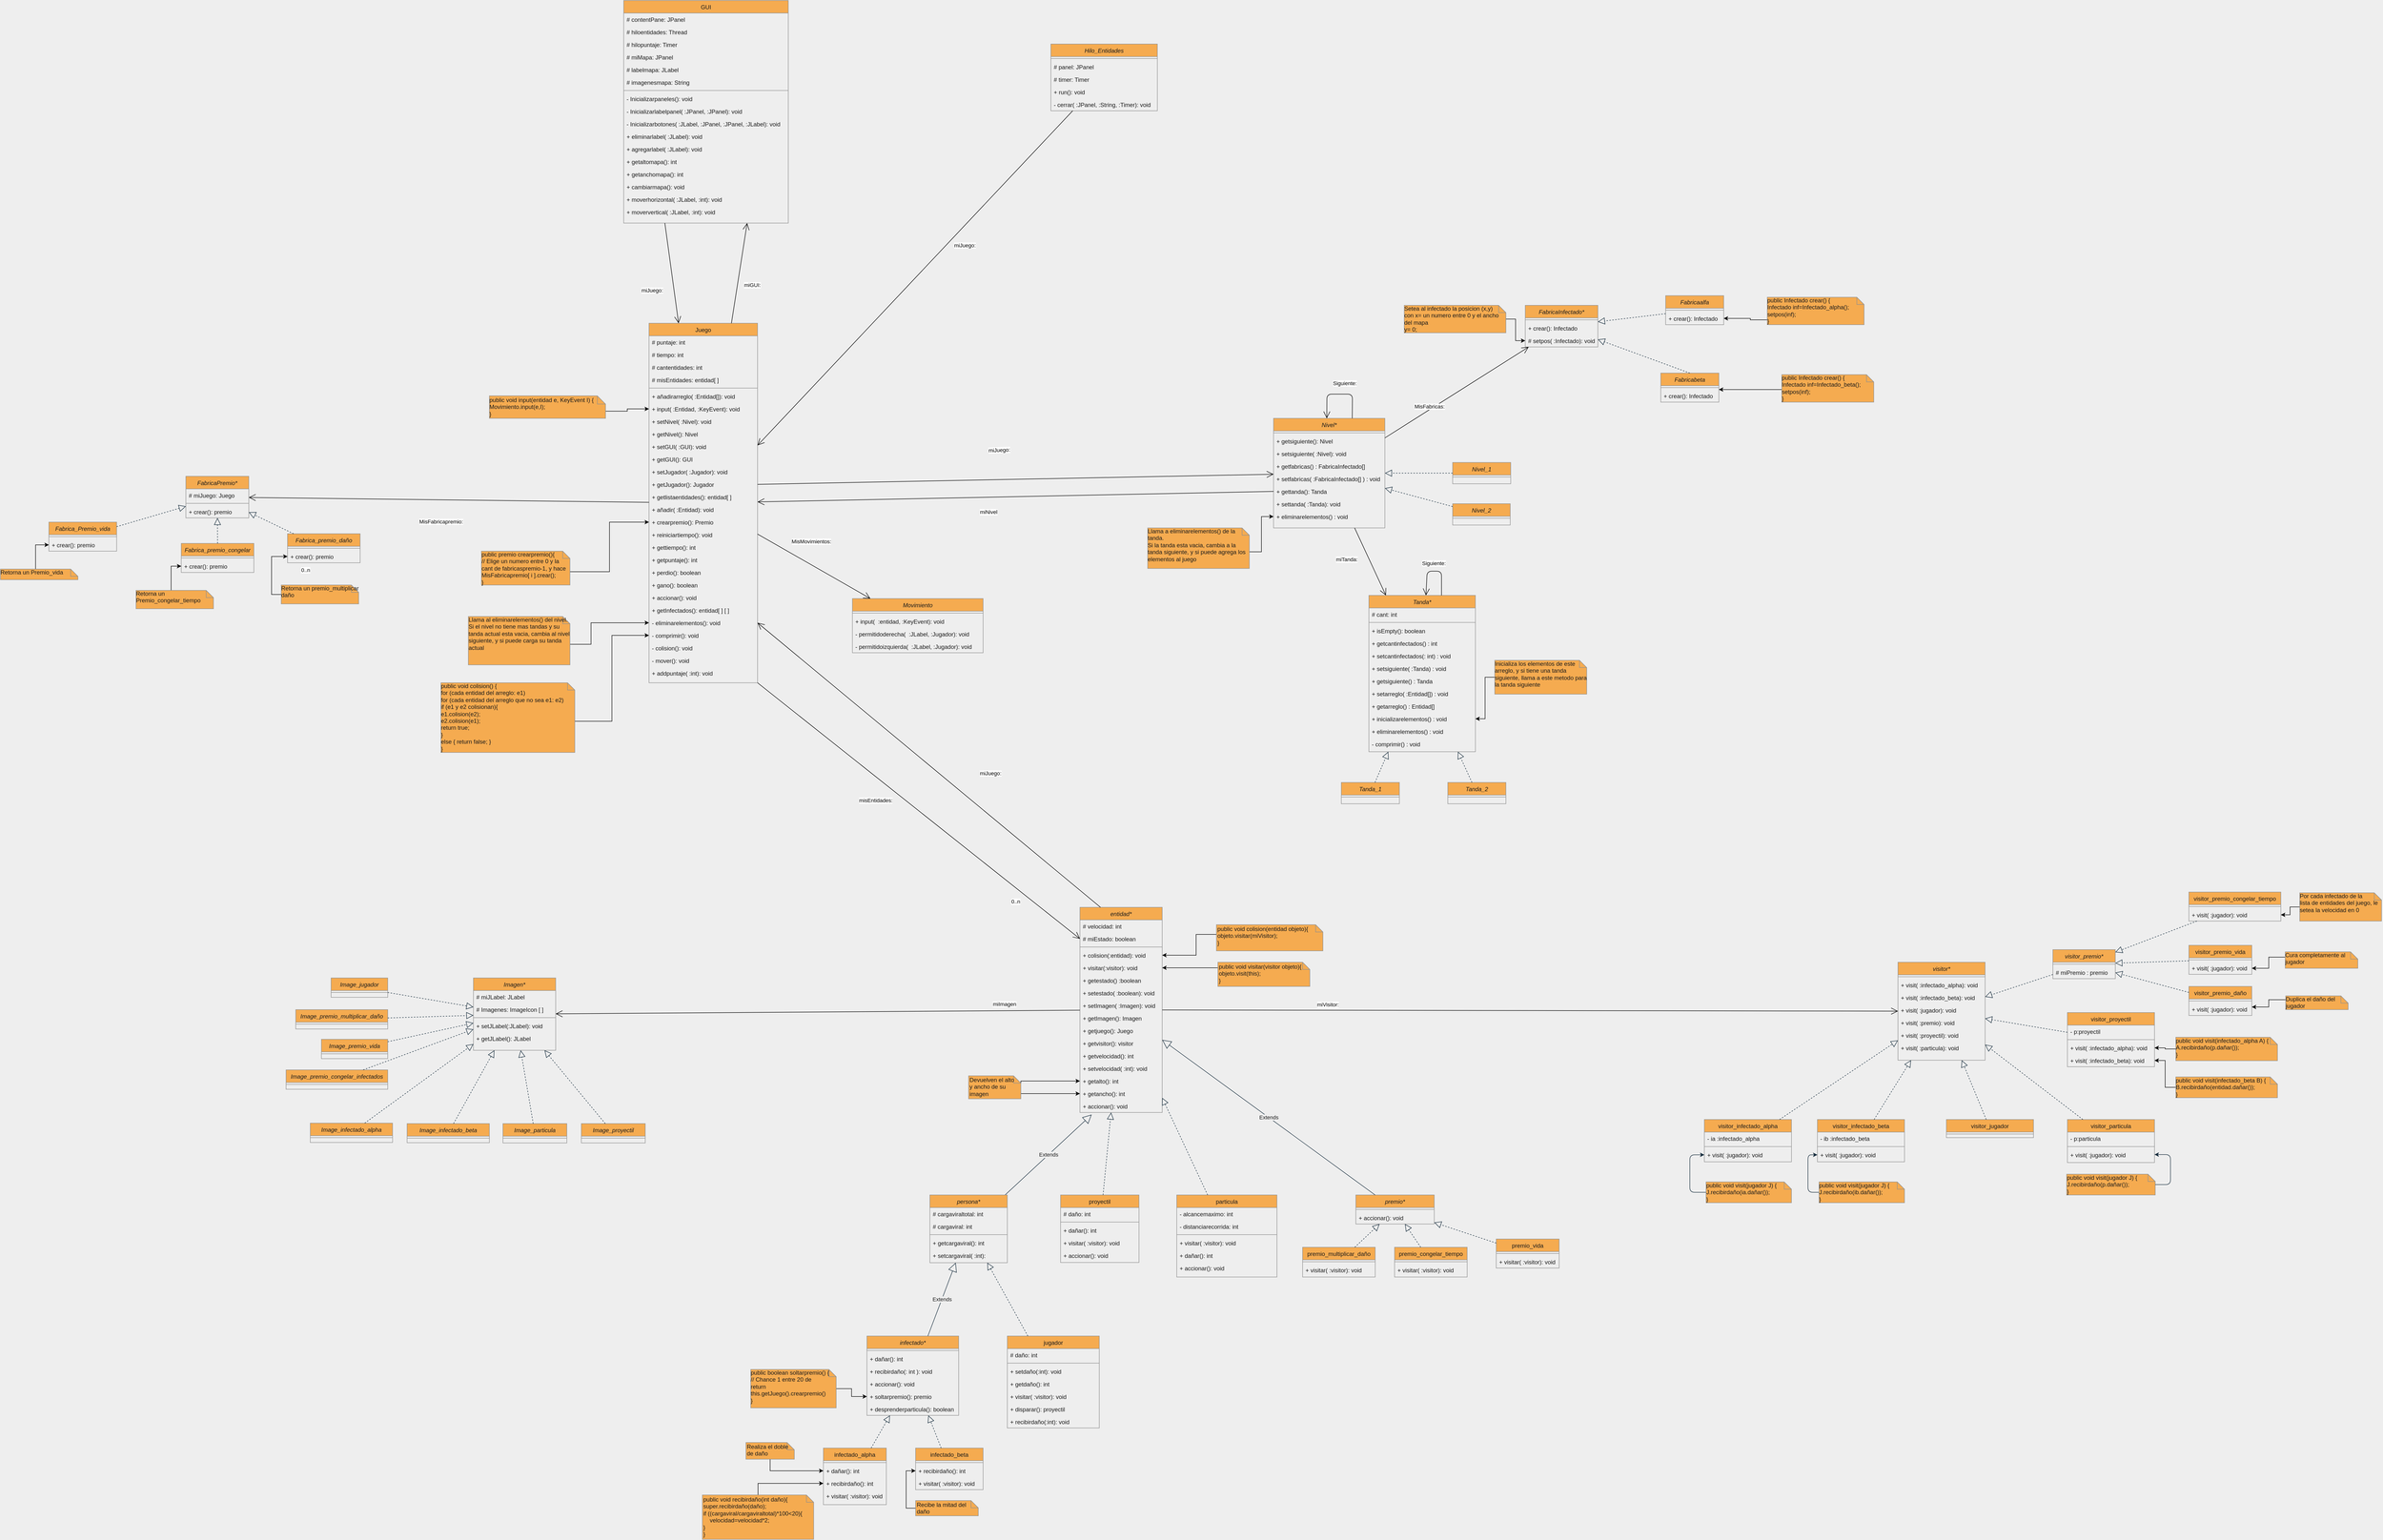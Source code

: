 <mxfile version="13.10.9" type="device"><diagram id="C5RBs43oDa-KdzZeNtuy" name="Page-1"><mxGraphModel dx="3609" dy="3269" grid="1" gridSize="10" guides="1" tooltips="1" connect="1" arrows="1" fold="1" page="1" pageScale="1" pageWidth="827" pageHeight="1169" background="#EEEEEE" math="0" shadow="0"><root><mxCell id="WIyWlLk6GJQsqaUBKTNV-0"/><mxCell id="WIyWlLk6GJQsqaUBKTNV-1" parent="WIyWlLk6GJQsqaUBKTNV-0"/><mxCell id="zkfFHV4jXpPFQw0GAbJ--0" value="Juego" style="swimlane;fontStyle=0;align=center;verticalAlign=top;childLayout=stackLayout;horizontal=1;startSize=26;horizontalStack=0;resizeParent=1;resizeLast=0;collapsible=1;marginBottom=0;shadow=0;strokeWidth=1;fillColor=#F5AB50;strokeColor=#909090;fontColor=#1A1A1A;" parent="WIyWlLk6GJQsqaUBKTNV-1" vertex="1"><mxGeometry x="-200.25" y="-873" width="224.25" height="743" as="geometry"><mxRectangle x="230" y="140" width="160" height="26" as="alternateBounds"/></mxGeometry></mxCell><mxCell id="zkfFHV4jXpPFQw0GAbJ--1" value="# puntaje: int&#xA;" style="text;align=left;verticalAlign=top;spacingLeft=4;spacingRight=4;overflow=hidden;rotatable=0;points=[[0,0.5],[1,0.5]];portConstraint=eastwest;fontColor=#1A1A1A;" parent="zkfFHV4jXpPFQw0GAbJ--0" vertex="1"><mxGeometry y="26" width="224.25" height="26" as="geometry"/></mxCell><mxCell id="zkfFHV4jXpPFQw0GAbJ--2" value="# tiempo: int" style="text;align=left;verticalAlign=top;spacingLeft=4;spacingRight=4;overflow=hidden;rotatable=0;points=[[0,0.5],[1,0.5]];portConstraint=eastwest;shadow=0;html=0;fontColor=#1A1A1A;" parent="zkfFHV4jXpPFQw0GAbJ--0" vertex="1"><mxGeometry y="52" width="224.25" height="26" as="geometry"/></mxCell><mxCell id="vSghPEJGuaHvYaO0udL--77" value="# cantentidades: int" style="text;align=left;verticalAlign=top;spacingLeft=4;spacingRight=4;overflow=hidden;rotatable=0;points=[[0,0.5],[1,0.5]];portConstraint=eastwest;shadow=0;html=0;fontColor=#1A1A1A;" vertex="1" parent="zkfFHV4jXpPFQw0GAbJ--0"><mxGeometry y="78" width="224.25" height="26" as="geometry"/></mxCell><mxCell id="dCnhT0I2Da7BTg8krcRl-10" value="# misEntidades: entidad[ ]" style="text;align=left;verticalAlign=top;spacingLeft=4;spacingRight=4;overflow=hidden;rotatable=0;points=[[0,0.5],[1,0.5]];portConstraint=eastwest;fontColor=#1A1A1A;" parent="zkfFHV4jXpPFQw0GAbJ--0" vertex="1"><mxGeometry y="104" width="224.25" height="26" as="geometry"/></mxCell><mxCell id="zkfFHV4jXpPFQw0GAbJ--4" value="" style="line;html=1;strokeWidth=1;align=left;verticalAlign=middle;spacingTop=-1;spacingLeft=3;spacingRight=3;rotatable=0;labelPosition=right;points=[];portConstraint=eastwest;labelBackgroundColor=#EEEEEE;fillColor=#F5AB50;strokeColor=#909090;fontColor=#1A1A1A;" parent="zkfFHV4jXpPFQw0GAbJ--0" vertex="1"><mxGeometry y="130" width="224.25" height="8" as="geometry"/></mxCell><mxCell id="vSghPEJGuaHvYaO0udL--84" value="+ añadirarreglo( :Entidad[]): void" style="text;align=left;verticalAlign=top;spacingLeft=4;spacingRight=4;overflow=hidden;rotatable=0;points=[[0,0.5],[1,0.5]];portConstraint=eastwest;fontColor=#1A1A1A;" vertex="1" parent="zkfFHV4jXpPFQw0GAbJ--0"><mxGeometry y="138" width="224.25" height="26" as="geometry"/></mxCell><mxCell id="dNGXZu2oY8VDmh9I3_GZ-0" value="+ input( :Entidad, :KeyEvent): void&#xA;" style="text;align=left;verticalAlign=top;spacingLeft=4;spacingRight=4;overflow=hidden;rotatable=0;points=[[0,0.5],[1,0.5]];portConstraint=eastwest;fontColor=#1A1A1A;" parent="zkfFHV4jXpPFQw0GAbJ--0" vertex="1"><mxGeometry y="164" width="224.25" height="26" as="geometry"/></mxCell><mxCell id="vSghPEJGuaHvYaO0udL--85" value="+ setNivel( :Nivel): void" style="text;align=left;verticalAlign=top;spacingLeft=4;spacingRight=4;overflow=hidden;rotatable=0;points=[[0,0.5],[1,0.5]];portConstraint=eastwest;fontColor=#1A1A1A;" vertex="1" parent="zkfFHV4jXpPFQw0GAbJ--0"><mxGeometry y="190" width="224.25" height="26" as="geometry"/></mxCell><mxCell id="v-pVnW0v4JFJmh6hkkXR-18" value="+ getNivel(): Nivel" style="text;align=left;verticalAlign=top;spacingLeft=4;spacingRight=4;overflow=hidden;rotatable=0;points=[[0,0.5],[1,0.5]];portConstraint=eastwest;fontColor=#1A1A1A;" parent="zkfFHV4jXpPFQw0GAbJ--0" vertex="1"><mxGeometry y="216" width="224.25" height="26" as="geometry"/></mxCell><mxCell id="vSghPEJGuaHvYaO0udL--103" value="+ setGUI( :GUI): void" style="text;align=left;verticalAlign=top;spacingLeft=4;spacingRight=4;overflow=hidden;rotatable=0;points=[[0,0.5],[1,0.5]];portConstraint=eastwest;fontColor=#1A1A1A;" vertex="1" parent="zkfFHV4jXpPFQw0GAbJ--0"><mxGeometry y="242" width="224.25" height="26" as="geometry"/></mxCell><mxCell id="vSghPEJGuaHvYaO0udL--104" value="+ getGUI(): GUI" style="text;align=left;verticalAlign=top;spacingLeft=4;spacingRight=4;overflow=hidden;rotatable=0;points=[[0,0.5],[1,0.5]];portConstraint=eastwest;fontColor=#1A1A1A;" vertex="1" parent="zkfFHV4jXpPFQw0GAbJ--0"><mxGeometry y="268" width="224.25" height="26" as="geometry"/></mxCell><mxCell id="vSghPEJGuaHvYaO0udL--105" value="+ setJugador( :Jugador): void" style="text;align=left;verticalAlign=top;spacingLeft=4;spacingRight=4;overflow=hidden;rotatable=0;points=[[0,0.5],[1,0.5]];portConstraint=eastwest;fontColor=#1A1A1A;" vertex="1" parent="zkfFHV4jXpPFQw0GAbJ--0"><mxGeometry y="294" width="224.25" height="26" as="geometry"/></mxCell><mxCell id="vSghPEJGuaHvYaO0udL--106" value="+ getJugador(): Jugador" style="text;align=left;verticalAlign=top;spacingLeft=4;spacingRight=4;overflow=hidden;rotatable=0;points=[[0,0.5],[1,0.5]];portConstraint=eastwest;fontColor=#1A1A1A;" vertex="1" parent="zkfFHV4jXpPFQw0GAbJ--0"><mxGeometry y="320" width="224.25" height="26" as="geometry"/></mxCell><mxCell id="dCnhT0I2Da7BTg8krcRl-16" value="+ getlistaentidades(): entidad[ ]" style="text;align=left;verticalAlign=top;spacingLeft=4;spacingRight=4;overflow=hidden;rotatable=0;points=[[0,0.5],[1,0.5]];portConstraint=eastwest;fontColor=#1A1A1A;" parent="zkfFHV4jXpPFQw0GAbJ--0" vertex="1"><mxGeometry y="346" width="224.25" height="26" as="geometry"/></mxCell><mxCell id="vSghPEJGuaHvYaO0udL--107" value="+ añadir( :Entidad): void" style="text;align=left;verticalAlign=top;spacingLeft=4;spacingRight=4;overflow=hidden;rotatable=0;points=[[0,0.5],[1,0.5]];portConstraint=eastwest;fontColor=#1A1A1A;" vertex="1" parent="zkfFHV4jXpPFQw0GAbJ--0"><mxGeometry y="372" width="224.25" height="26" as="geometry"/></mxCell><mxCell id="dCnhT0I2Da7BTg8krcRl-47" value="+ crearpremio(): Premio" style="text;align=left;verticalAlign=top;spacingLeft=4;spacingRight=4;overflow=hidden;rotatable=0;points=[[0,0.5],[1,0.5]];portConstraint=eastwest;fontColor=#1A1A1A;" parent="zkfFHV4jXpPFQw0GAbJ--0" vertex="1"><mxGeometry y="398" width="224.25" height="26" as="geometry"/></mxCell><mxCell id="vSghPEJGuaHvYaO0udL--108" value="+ reiniciartiempo(): void" style="text;align=left;verticalAlign=top;spacingLeft=4;spacingRight=4;overflow=hidden;rotatable=0;points=[[0,0.5],[1,0.5]];portConstraint=eastwest;fontColor=#1A1A1A;" vertex="1" parent="zkfFHV4jXpPFQw0GAbJ--0"><mxGeometry y="424" width="224.25" height="26" as="geometry"/></mxCell><mxCell id="FfX-81WGp9LA6N0N9xU9-0" value="+ gettiempo(): int" style="text;align=left;verticalAlign=top;spacingLeft=4;spacingRight=4;overflow=hidden;rotatable=0;points=[[0,0.5],[1,0.5]];portConstraint=eastwest;fontColor=#1A1A1A;" parent="zkfFHV4jXpPFQw0GAbJ--0" vertex="1"><mxGeometry y="450" width="224.25" height="26" as="geometry"/></mxCell><mxCell id="zkfFHV4jXpPFQw0GAbJ--5" value="+ getpuntaje(): int&#xA;" style="text;align=left;verticalAlign=top;spacingLeft=4;spacingRight=4;overflow=hidden;rotatable=0;points=[[0,0.5],[1,0.5]];portConstraint=eastwest;fontColor=#1A1A1A;" parent="zkfFHV4jXpPFQw0GAbJ--0" vertex="1"><mxGeometry y="476" width="224.25" height="26" as="geometry"/></mxCell><mxCell id="vSghPEJGuaHvYaO0udL--109" value="+ perdio(): boolean" style="text;align=left;verticalAlign=top;spacingLeft=4;spacingRight=4;overflow=hidden;rotatable=0;points=[[0,0.5],[1,0.5]];portConstraint=eastwest;fontColor=#1A1A1A;" vertex="1" parent="zkfFHV4jXpPFQw0GAbJ--0"><mxGeometry y="502" width="224.25" height="26" as="geometry"/></mxCell><mxCell id="vSghPEJGuaHvYaO0udL--110" value="+ gano(): boolean" style="text;align=left;verticalAlign=top;spacingLeft=4;spacingRight=4;overflow=hidden;rotatable=0;points=[[0,0.5],[1,0.5]];portConstraint=eastwest;fontColor=#1A1A1A;" vertex="1" parent="zkfFHV4jXpPFQw0GAbJ--0"><mxGeometry y="528" width="224.25" height="26" as="geometry"/></mxCell><mxCell id="vSghPEJGuaHvYaO0udL--111" value="+ accionar(): void" style="text;align=left;verticalAlign=top;spacingLeft=4;spacingRight=4;overflow=hidden;rotatable=0;points=[[0,0.5],[1,0.5]];portConstraint=eastwest;fontColor=#1A1A1A;" vertex="1" parent="zkfFHV4jXpPFQw0GAbJ--0"><mxGeometry y="554" width="224.25" height="26" as="geometry"/></mxCell><mxCell id="zvBib0n0HZrfWy7UU9ei-42" value="+ getInfectados(): entidad[ ] [ ]" style="text;align=left;verticalAlign=top;spacingLeft=4;spacingRight=4;overflow=hidden;rotatable=0;points=[[0,0.5],[1,0.5]];portConstraint=eastwest;fontColor=#1A1A1A;" parent="zkfFHV4jXpPFQw0GAbJ--0" vertex="1"><mxGeometry y="580" width="224.25" height="26" as="geometry"/></mxCell><mxCell id="dCnhT0I2Da7BTg8krcRl-3" value="- eliminarelementos(): void" style="text;align=left;verticalAlign=top;spacingLeft=4;spacingRight=4;overflow=hidden;rotatable=0;points=[[0,0.5],[1,0.5]];portConstraint=eastwest;fontColor=#1A1A1A;" parent="zkfFHV4jXpPFQw0GAbJ--0" vertex="1"><mxGeometry y="606" width="224.25" height="26" as="geometry"/></mxCell><mxCell id="vSghPEJGuaHvYaO0udL--112" value="- comprimir(): void" style="text;align=left;verticalAlign=top;spacingLeft=4;spacingRight=4;overflow=hidden;rotatable=0;points=[[0,0.5],[1,0.5]];portConstraint=eastwest;fontColor=#1A1A1A;" vertex="1" parent="zkfFHV4jXpPFQw0GAbJ--0"><mxGeometry y="632" width="224.25" height="26" as="geometry"/></mxCell><mxCell id="mUndfa91Hpoe1Cy9uQiL-44" value="- colision(): void" style="text;align=left;verticalAlign=top;spacingLeft=4;spacingRight=4;overflow=hidden;rotatable=0;points=[[0,0.5],[1,0.5]];portConstraint=eastwest;fontColor=#1A1A1A;" parent="zkfFHV4jXpPFQw0GAbJ--0" vertex="1"><mxGeometry y="658" width="224.25" height="26" as="geometry"/></mxCell><mxCell id="vSghPEJGuaHvYaO0udL--113" value="- mover(): void" style="text;align=left;verticalAlign=top;spacingLeft=4;spacingRight=4;overflow=hidden;rotatable=0;points=[[0,0.5],[1,0.5]];portConstraint=eastwest;fontColor=#1A1A1A;" vertex="1" parent="zkfFHV4jXpPFQw0GAbJ--0"><mxGeometry y="684" width="224.25" height="26" as="geometry"/></mxCell><mxCell id="vSghPEJGuaHvYaO0udL--114" value="+ addpuntaje( :int): void&#xA;" style="text;align=left;verticalAlign=top;spacingLeft=4;spacingRight=4;overflow=hidden;rotatable=0;points=[[0,0.5],[1,0.5]];portConstraint=eastwest;fontColor=#1A1A1A;" vertex="1" parent="zkfFHV4jXpPFQw0GAbJ--0"><mxGeometry y="710" width="224.25" height="26" as="geometry"/></mxCell><mxCell id="zkfFHV4jXpPFQw0GAbJ--6" value="infectado*" style="swimlane;fontStyle=2;align=center;verticalAlign=top;childLayout=stackLayout;horizontal=1;startSize=26;horizontalStack=0;resizeParent=1;resizeLast=0;collapsible=1;marginBottom=0;shadow=0;strokeWidth=1;fillColor=#F5AB50;strokeColor=#909090;fontColor=#1A1A1A;" parent="WIyWlLk6GJQsqaUBKTNV-1" vertex="1"><mxGeometry x="250" y="1220" width="189.5" height="164" as="geometry"><mxRectangle x="130" y="380" width="160" height="26" as="alternateBounds"/></mxGeometry></mxCell><mxCell id="zkfFHV4jXpPFQw0GAbJ--9" value="" style="line;html=1;strokeWidth=1;align=left;verticalAlign=middle;spacingTop=-1;spacingLeft=3;spacingRight=3;rotatable=0;labelPosition=right;points=[];portConstraint=eastwest;labelBackgroundColor=#EEEEEE;fillColor=#F5AB50;strokeColor=#909090;fontColor=#1A1A1A;" parent="zkfFHV4jXpPFQw0GAbJ--6" vertex="1"><mxGeometry y="26" width="189.5" height="8" as="geometry"/></mxCell><mxCell id="zkfFHV4jXpPFQw0GAbJ--11" value="+ dañar(): int" style="text;align=left;verticalAlign=top;spacingLeft=4;spacingRight=4;overflow=hidden;rotatable=0;points=[[0,0.5],[1,0.5]];portConstraint=eastwest;fontColor=#1A1A1A;" parent="zkfFHV4jXpPFQw0GAbJ--6" vertex="1"><mxGeometry y="34" width="189.5" height="26" as="geometry"/></mxCell><mxCell id="FfX-81WGp9LA6N0N9xU9-112" value="+ recibirdaño(: int ): void" style="text;align=left;verticalAlign=top;spacingLeft=4;spacingRight=4;overflow=hidden;rotatable=0;points=[[0,0.5],[1,0.5]];portConstraint=eastwest;fontColor=#1A1A1A;" parent="zkfFHV4jXpPFQw0GAbJ--6" vertex="1"><mxGeometry y="60" width="189.5" height="26" as="geometry"/></mxCell><mxCell id="vSghPEJGuaHvYaO0udL--18" value="+ accionar(): void" style="text;align=left;verticalAlign=top;spacingLeft=4;spacingRight=4;overflow=hidden;rotatable=0;points=[[0,0.5],[1,0.5]];portConstraint=eastwest;fontColor=#1A1A1A;" vertex="1" parent="zkfFHV4jXpPFQw0GAbJ--6"><mxGeometry y="86" width="189.5" height="26" as="geometry"/></mxCell><mxCell id="FfX-81WGp9LA6N0N9xU9-82" value="+ soltarpremio(): premio" style="text;align=left;verticalAlign=top;spacingLeft=4;spacingRight=4;overflow=hidden;rotatable=0;points=[[0,0.5],[1,0.5]];portConstraint=eastwest;fontColor=#1A1A1A;" parent="zkfFHV4jXpPFQw0GAbJ--6" vertex="1"><mxGeometry y="112" width="189.5" height="26" as="geometry"/></mxCell><mxCell id="FfX-81WGp9LA6N0N9xU9-2" value="+ desprenderparticula(): boolean" style="text;align=left;verticalAlign=top;spacingLeft=4;spacingRight=4;overflow=hidden;rotatable=0;points=[[0,0.5],[1,0.5]];portConstraint=eastwest;fontColor=#1A1A1A;" parent="zkfFHV4jXpPFQw0GAbJ--6" vertex="1"><mxGeometry y="138" width="189.5" height="26" as="geometry"/></mxCell><mxCell id="zkfFHV4jXpPFQw0GAbJ--13" value="visitor*" style="swimlane;fontStyle=2;align=center;verticalAlign=top;childLayout=stackLayout;horizontal=1;startSize=26;horizontalStack=0;resizeParent=1;resizeLast=0;collapsible=1;marginBottom=0;shadow=0;strokeWidth=1;fillColor=#F5AB50;strokeColor=#909090;fontColor=#1A1A1A;" parent="WIyWlLk6GJQsqaUBKTNV-1" vertex="1"><mxGeometry x="2380" y="447.5" width="180" height="202.5" as="geometry"><mxRectangle x="340" y="380" width="170" height="26" as="alternateBounds"/></mxGeometry></mxCell><mxCell id="zkfFHV4jXpPFQw0GAbJ--15" value="" style="line;html=1;strokeWidth=1;align=left;verticalAlign=middle;spacingTop=-1;spacingLeft=3;spacingRight=3;rotatable=0;labelPosition=right;points=[];portConstraint=eastwest;labelBackgroundColor=#EEEEEE;fillColor=#F5AB50;strokeColor=#909090;fontColor=#1A1A1A;" parent="zkfFHV4jXpPFQw0GAbJ--13" vertex="1"><mxGeometry y="26" width="180" height="8" as="geometry"/></mxCell><mxCell id="zkfFHV4jXpPFQw0GAbJ--14" value="+ visit( :infectado_alpha): void" style="text;align=left;verticalAlign=top;spacingLeft=4;spacingRight=4;overflow=hidden;rotatable=0;points=[[0,0.5],[1,0.5]];portConstraint=eastwest;fontColor=#1A1A1A;" parent="zkfFHV4jXpPFQw0GAbJ--13" vertex="1"><mxGeometry y="34" width="180" height="26" as="geometry"/></mxCell><mxCell id="FfX-81WGp9LA6N0N9xU9-3" value="+ visit( :infectado_beta): void" style="text;align=left;verticalAlign=top;spacingLeft=4;spacingRight=4;overflow=hidden;rotatable=0;points=[[0,0.5],[1,0.5]];portConstraint=eastwest;fontColor=#1A1A1A;" parent="zkfFHV4jXpPFQw0GAbJ--13" vertex="1"><mxGeometry y="60" width="180" height="26" as="geometry"/></mxCell><mxCell id="FfX-81WGp9LA6N0N9xU9-4" value="+ visit( :jugador): void" style="text;align=left;verticalAlign=top;spacingLeft=4;spacingRight=4;overflow=hidden;rotatable=0;points=[[0,0.5],[1,0.5]];portConstraint=eastwest;fontColor=#1A1A1A;" parent="zkfFHV4jXpPFQw0GAbJ--13" vertex="1"><mxGeometry y="86" width="180" height="26" as="geometry"/></mxCell><mxCell id="FfX-81WGp9LA6N0N9xU9-5" value="+ visit( :premio): void" style="text;align=left;verticalAlign=top;spacingLeft=4;spacingRight=4;overflow=hidden;rotatable=0;points=[[0,0.5],[1,0.5]];portConstraint=eastwest;fontColor=#1A1A1A;" parent="zkfFHV4jXpPFQw0GAbJ--13" vertex="1"><mxGeometry y="112" width="180" height="26" as="geometry"/></mxCell><mxCell id="Gw16zPJCpVHd4PUC0oKf-92" value="+ visit( :proyectil): void" style="text;align=left;verticalAlign=top;spacingLeft=4;spacingRight=4;overflow=hidden;rotatable=0;points=[[0,0.5],[1,0.5]];portConstraint=eastwest;fontColor=#1A1A1A;" parent="zkfFHV4jXpPFQw0GAbJ--13" vertex="1"><mxGeometry y="138" width="180" height="26" as="geometry"/></mxCell><mxCell id="vSghPEJGuaHvYaO0udL--75" value="+ visit( :particula): void" style="text;align=left;verticalAlign=top;spacingLeft=4;spacingRight=4;overflow=hidden;rotatable=0;points=[[0,0.5],[1,0.5]];portConstraint=eastwest;fontColor=#1A1A1A;" vertex="1" parent="zkfFHV4jXpPFQw0GAbJ--13"><mxGeometry y="164" width="180" height="26" as="geometry"/></mxCell><mxCell id="zkfFHV4jXpPFQw0GAbJ--17" value="entidad*" style="swimlane;fontStyle=2;align=center;verticalAlign=top;childLayout=stackLayout;horizontal=1;startSize=26;horizontalStack=0;resizeParent=1;resizeLast=0;collapsible=1;marginBottom=0;shadow=0;strokeWidth=1;fillColor=#F5AB50;strokeColor=#909090;fontColor=#1A1A1A;" parent="WIyWlLk6GJQsqaUBKTNV-1" vertex="1"><mxGeometry x="690" y="334" width="170" height="424" as="geometry"><mxRectangle x="550" y="140" width="160" height="26" as="alternateBounds"/></mxGeometry></mxCell><mxCell id="mUndfa91Hpoe1Cy9uQiL-56" value="# velocidad: int" style="text;align=left;verticalAlign=top;spacingLeft=4;spacingRight=4;overflow=hidden;rotatable=0;points=[[0,0.5],[1,0.5]];portConstraint=eastwest;fontColor=#1A1A1A;" parent="zkfFHV4jXpPFQw0GAbJ--17" vertex="1"><mxGeometry y="26" width="170" height="26" as="geometry"/></mxCell><mxCell id="vSghPEJGuaHvYaO0udL--5" value="# miEstado: boolean" style="text;align=left;verticalAlign=top;spacingLeft=4;spacingRight=4;overflow=hidden;rotatable=0;points=[[0,0.5],[1,0.5]];portConstraint=eastwest;fontColor=#1A1A1A;" vertex="1" parent="zkfFHV4jXpPFQw0GAbJ--17"><mxGeometry y="52" width="170" height="26" as="geometry"/></mxCell><mxCell id="zkfFHV4jXpPFQw0GAbJ--23" value="" style="line;html=1;strokeWidth=1;align=left;verticalAlign=middle;spacingTop=-1;spacingLeft=3;spacingRight=3;rotatable=0;labelPosition=right;points=[];portConstraint=eastwest;labelBackgroundColor=#EEEEEE;fillColor=#F5AB50;strokeColor=#909090;fontColor=#1A1A1A;" parent="zkfFHV4jXpPFQw0GAbJ--17" vertex="1"><mxGeometry y="78" width="170" height="8" as="geometry"/></mxCell><mxCell id="dCnhT0I2Da7BTg8krcRl-11" value="+ colision(:entidad): void" style="text;align=left;verticalAlign=top;spacingLeft=4;spacingRight=4;overflow=hidden;rotatable=0;points=[[0,0.5],[1,0.5]];portConstraint=eastwest;fontColor=#1A1A1A;" parent="zkfFHV4jXpPFQw0GAbJ--17" vertex="1"><mxGeometry y="86" width="170" height="26" as="geometry"/></mxCell><mxCell id="zkfFHV4jXpPFQw0GAbJ--24" value="+ visitar(:visitor): void" style="text;align=left;verticalAlign=top;spacingLeft=4;spacingRight=4;overflow=hidden;rotatable=0;points=[[0,0.5],[1,0.5]];portConstraint=eastwest;fontColor=#1A1A1A;" parent="zkfFHV4jXpPFQw0GAbJ--17" vertex="1"><mxGeometry y="112" width="170" height="26" as="geometry"/></mxCell><mxCell id="vSghPEJGuaHvYaO0udL--6" value="+ getestado() :boolean" style="text;align=left;verticalAlign=top;spacingLeft=4;spacingRight=4;overflow=hidden;rotatable=0;points=[[0,0.5],[1,0.5]];portConstraint=eastwest;fontColor=#1A1A1A;" vertex="1" parent="zkfFHV4jXpPFQw0GAbJ--17"><mxGeometry y="138" width="170" height="26" as="geometry"/></mxCell><mxCell id="vSghPEJGuaHvYaO0udL--7" value="+ setestado( :boolean): void&#xA;" style="text;align=left;verticalAlign=top;spacingLeft=4;spacingRight=4;overflow=hidden;rotatable=0;points=[[0,0.5],[1,0.5]];portConstraint=eastwest;fontColor=#1A1A1A;" vertex="1" parent="zkfFHV4jXpPFQw0GAbJ--17"><mxGeometry y="164" width="170" height="26" as="geometry"/></mxCell><mxCell id="dNGXZu2oY8VDmh9I3_GZ-53" value="+ setImagen( :Imagen): void&#xA;" style="text;align=left;verticalAlign=top;spacingLeft=4;spacingRight=4;overflow=hidden;rotatable=0;points=[[0,0.5],[1,0.5]];portConstraint=eastwest;fontColor=#1A1A1A;" parent="zkfFHV4jXpPFQw0GAbJ--17" vertex="1"><mxGeometry y="190" width="170" height="26" as="geometry"/></mxCell><mxCell id="dNGXZu2oY8VDmh9I3_GZ-54" value="+ getImagen(): Imagen" style="text;align=left;verticalAlign=top;spacingLeft=4;spacingRight=4;overflow=hidden;rotatable=0;points=[[0,0.5],[1,0.5]];portConstraint=eastwest;fontColor=#1A1A1A;" parent="zkfFHV4jXpPFQw0GAbJ--17" vertex="1"><mxGeometry y="216" width="170" height="26" as="geometry"/></mxCell><mxCell id="vP3StCDPTF7I7Bs3IsXK-87" value="+ getjuego(): Juego" style="text;align=left;verticalAlign=top;spacingLeft=4;spacingRight=4;overflow=hidden;rotatable=0;points=[[0,0.5],[1,0.5]];portConstraint=eastwest;fontColor=#1A1A1A;" parent="zkfFHV4jXpPFQw0GAbJ--17" vertex="1"><mxGeometry y="242" width="170" height="26" as="geometry"/></mxCell><mxCell id="v-pVnW0v4JFJmh6hkkXR-1" value="+ getvisitor(): visitor" style="text;align=left;verticalAlign=top;spacingLeft=4;spacingRight=4;overflow=hidden;rotatable=0;points=[[0,0.5],[1,0.5]];portConstraint=eastwest;fontColor=#1A1A1A;" parent="zkfFHV4jXpPFQw0GAbJ--17" vertex="1"><mxGeometry y="268" width="170" height="26" as="geometry"/></mxCell><mxCell id="v-pVnW0v4JFJmh6hkkXR-21" value="+ getvelocidad(): int" style="text;align=left;verticalAlign=top;spacingLeft=4;spacingRight=4;overflow=hidden;rotatable=0;points=[[0,0.5],[1,0.5]];portConstraint=eastwest;fontColor=#1A1A1A;" parent="zkfFHV4jXpPFQw0GAbJ--17" vertex="1"><mxGeometry y="294" width="170" height="26" as="geometry"/></mxCell><mxCell id="v-pVnW0v4JFJmh6hkkXR-22" value="+ setvelocidad( :int): void" style="text;align=left;verticalAlign=top;spacingLeft=4;spacingRight=4;overflow=hidden;rotatable=0;points=[[0,0.5],[1,0.5]];portConstraint=eastwest;fontColor=#1A1A1A;" parent="zkfFHV4jXpPFQw0GAbJ--17" vertex="1"><mxGeometry y="320" width="170" height="26" as="geometry"/></mxCell><mxCell id="dCnhT0I2Da7BTg8krcRl-8" value="+ getalto(): int" style="text;align=left;verticalAlign=top;spacingLeft=4;spacingRight=4;overflow=hidden;rotatable=0;points=[[0,0.5],[1,0.5]];portConstraint=eastwest;fontColor=#1A1A1A;" parent="zkfFHV4jXpPFQw0GAbJ--17" vertex="1"><mxGeometry y="346" width="170" height="26" as="geometry"/></mxCell><mxCell id="vSghPEJGuaHvYaO0udL--8" value="+ getancho(): int" style="text;align=left;verticalAlign=top;spacingLeft=4;spacingRight=4;overflow=hidden;rotatable=0;points=[[0,0.5],[1,0.5]];portConstraint=eastwest;fontColor=#1A1A1A;" vertex="1" parent="zkfFHV4jXpPFQw0GAbJ--17"><mxGeometry y="372" width="170" height="26" as="geometry"/></mxCell><mxCell id="vSghPEJGuaHvYaO0udL--9" value="+ accionar(): void" style="text;align=left;verticalAlign=top;spacingLeft=4;spacingRight=4;overflow=hidden;rotatable=0;points=[[0,0.5],[1,0.5]];portConstraint=eastwest;fontColor=#1A1A1A;" vertex="1" parent="zkfFHV4jXpPFQw0GAbJ--17"><mxGeometry y="398" width="170" height="26" as="geometry"/></mxCell><mxCell id="FfX-81WGp9LA6N0N9xU9-6" value="visitor_infectado_alpha" style="swimlane;fontStyle=0;align=center;verticalAlign=top;childLayout=stackLayout;horizontal=1;startSize=26;horizontalStack=0;resizeParent=1;resizeLast=0;collapsible=1;marginBottom=0;shadow=0;strokeWidth=1;fillColor=#F5AB50;strokeColor=#909090;fontColor=#1A1A1A;" parent="WIyWlLk6GJQsqaUBKTNV-1" vertex="1"><mxGeometry x="1980" y="772.5" width="180" height="87.5" as="geometry"><mxRectangle x="340" y="380" width="170" height="26" as="alternateBounds"/></mxGeometry></mxCell><mxCell id="mUndfa91Hpoe1Cy9uQiL-14" value="- ia :infectado_alpha" style="text;align=left;verticalAlign=top;spacingLeft=4;spacingRight=4;overflow=hidden;rotatable=0;points=[[0,0.5],[1,0.5]];portConstraint=eastwest;fontColor=#1A1A1A;" parent="FfX-81WGp9LA6N0N9xU9-6" vertex="1"><mxGeometry y="26" width="180" height="26" as="geometry"/></mxCell><mxCell id="FfX-81WGp9LA6N0N9xU9-8" value="" style="line;html=1;strokeWidth=1;align=left;verticalAlign=middle;spacingTop=-1;spacingLeft=3;spacingRight=3;rotatable=0;labelPosition=right;points=[];portConstraint=eastwest;labelBackgroundColor=#EEEEEE;fillColor=#F5AB50;strokeColor=#909090;fontColor=#1A1A1A;" parent="FfX-81WGp9LA6N0N9xU9-6" vertex="1"><mxGeometry y="52" width="180" height="8" as="geometry"/></mxCell><mxCell id="FfX-81WGp9LA6N0N9xU9-10" value="+ visit( :jugador): void" style="text;align=left;verticalAlign=top;spacingLeft=4;spacingRight=4;overflow=hidden;rotatable=0;points=[[0,0.5],[1,0.5]];portConstraint=eastwest;fontColor=#1A1A1A;" parent="FfX-81WGp9LA6N0N9xU9-6" vertex="1"><mxGeometry y="60" width="180" height="26" as="geometry"/></mxCell><mxCell id="FfX-81WGp9LA6N0N9xU9-12" value="visitor_jugador" style="swimlane;fontStyle=0;align=center;verticalAlign=top;childLayout=stackLayout;horizontal=1;startSize=26;horizontalStack=0;resizeParent=1;resizeLast=0;collapsible=1;marginBottom=0;shadow=0;strokeWidth=1;fillColor=#F5AB50;strokeColor=#909090;fontColor=#1A1A1A;" parent="WIyWlLk6GJQsqaUBKTNV-1" vertex="1"><mxGeometry x="2480" y="772.5" width="180" height="37.5" as="geometry"><mxRectangle x="340" y="380" width="170" height="26" as="alternateBounds"/></mxGeometry></mxCell><mxCell id="FfX-81WGp9LA6N0N9xU9-13" value="" style="line;html=1;strokeWidth=1;align=left;verticalAlign=middle;spacingTop=-1;spacingLeft=3;spacingRight=3;rotatable=0;labelPosition=right;points=[];portConstraint=eastwest;labelBackgroundColor=#EEEEEE;fillColor=#F5AB50;strokeColor=#909090;fontColor=#1A1A1A;" parent="FfX-81WGp9LA6N0N9xU9-12" vertex="1"><mxGeometry y="26" width="180" height="8" as="geometry"/></mxCell><mxCell id="FfX-81WGp9LA6N0N9xU9-18" value="visitor_infectado_beta" style="swimlane;fontStyle=0;align=center;verticalAlign=top;childLayout=stackLayout;horizontal=1;startSize=26;horizontalStack=0;resizeParent=1;resizeLast=0;collapsible=1;marginBottom=0;shadow=0;strokeWidth=1;fillColor=#F5AB50;strokeColor=#909090;fontColor=#1A1A1A;" parent="WIyWlLk6GJQsqaUBKTNV-1" vertex="1"><mxGeometry x="2213.5" y="772.5" width="180" height="87.5" as="geometry"><mxRectangle x="340" y="380" width="170" height="26" as="alternateBounds"/></mxGeometry></mxCell><mxCell id="mUndfa91Hpoe1Cy9uQiL-15" value="- ib :infectado_beta" style="text;align=left;verticalAlign=top;spacingLeft=4;spacingRight=4;overflow=hidden;rotatable=0;points=[[0,0.5],[1,0.5]];portConstraint=eastwest;fontColor=#1A1A1A;" parent="FfX-81WGp9LA6N0N9xU9-18" vertex="1"><mxGeometry y="26" width="180" height="26" as="geometry"/></mxCell><mxCell id="FfX-81WGp9LA6N0N9xU9-19" value="" style="line;html=1;strokeWidth=1;align=left;verticalAlign=middle;spacingTop=-1;spacingLeft=3;spacingRight=3;rotatable=0;labelPosition=right;points=[];portConstraint=eastwest;labelBackgroundColor=#EEEEEE;fillColor=#F5AB50;strokeColor=#909090;fontColor=#1A1A1A;" parent="FfX-81WGp9LA6N0N9xU9-18" vertex="1"><mxGeometry y="52" width="180" height="8" as="geometry"/></mxCell><mxCell id="FfX-81WGp9LA6N0N9xU9-22" value="+ visit( :jugador): void" style="text;align=left;verticalAlign=top;spacingLeft=4;spacingRight=4;overflow=hidden;rotatable=0;points=[[0,0.5],[1,0.5]];portConstraint=eastwest;fontColor=#1A1A1A;" parent="FfX-81WGp9LA6N0N9xU9-18" vertex="1"><mxGeometry y="60" width="180" height="26" as="geometry"/></mxCell><mxCell id="FfX-81WGp9LA6N0N9xU9-24" value="infectado_alpha" style="swimlane;fontStyle=0;align=center;verticalAlign=top;childLayout=stackLayout;horizontal=1;startSize=26;horizontalStack=0;resizeParent=1;resizeLast=0;collapsible=1;marginBottom=0;shadow=0;strokeWidth=1;fillColor=#F5AB50;strokeColor=#909090;fontColor=#1A1A1A;" parent="WIyWlLk6GJQsqaUBKTNV-1" vertex="1"><mxGeometry x="160" y="1451.5" width="130" height="117" as="geometry"><mxRectangle x="130" y="380" width="160" height="26" as="alternateBounds"/></mxGeometry></mxCell><mxCell id="FfX-81WGp9LA6N0N9xU9-27" value="" style="line;html=1;strokeWidth=1;align=left;verticalAlign=middle;spacingTop=-1;spacingLeft=3;spacingRight=3;rotatable=0;labelPosition=right;points=[];portConstraint=eastwest;labelBackgroundColor=#EEEEEE;fillColor=#F5AB50;strokeColor=#909090;fontColor=#1A1A1A;" parent="FfX-81WGp9LA6N0N9xU9-24" vertex="1"><mxGeometry y="26" width="130" height="8" as="geometry"/></mxCell><mxCell id="FfX-81WGp9LA6N0N9xU9-29" value="+ dañar(): int" style="text;align=left;verticalAlign=top;spacingLeft=4;spacingRight=4;overflow=hidden;rotatable=0;points=[[0,0.5],[1,0.5]];portConstraint=eastwest;fontColor=#1A1A1A;" parent="FfX-81WGp9LA6N0N9xU9-24" vertex="1"><mxGeometry y="34" width="130" height="26" as="geometry"/></mxCell><mxCell id="U3XQYph5jFD7oq_2WhBf-4" value="+ recibirdaño(): int" style="text;align=left;verticalAlign=top;spacingLeft=4;spacingRight=4;overflow=hidden;rotatable=0;points=[[0,0.5],[1,0.5]];portConstraint=eastwest;fontColor=#1A1A1A;" parent="FfX-81WGp9LA6N0N9xU9-24" vertex="1"><mxGeometry y="60" width="130" height="26" as="geometry"/></mxCell><mxCell id="vSghPEJGuaHvYaO0udL--24" value="+ visitar( :visitor): void" style="text;align=left;verticalAlign=top;spacingLeft=4;spacingRight=4;overflow=hidden;rotatable=0;points=[[0,0.5],[1,0.5]];portConstraint=eastwest;fontColor=#1A1A1A;" vertex="1" parent="FfX-81WGp9LA6N0N9xU9-24"><mxGeometry y="86" width="130" height="26" as="geometry"/></mxCell><mxCell id="FfX-81WGp9LA6N0N9xU9-32" value="infectado_beta" style="swimlane;fontStyle=0;align=center;verticalAlign=top;childLayout=stackLayout;horizontal=1;startSize=26;horizontalStack=0;resizeParent=1;resizeLast=0;collapsible=1;marginBottom=0;shadow=0;strokeWidth=1;fillColor=#F5AB50;strokeColor=#909090;fontColor=#1A1A1A;" parent="WIyWlLk6GJQsqaUBKTNV-1" vertex="1"><mxGeometry x="350.5" y="1451.5" width="139.5" height="86" as="geometry"><mxRectangle x="130" y="380" width="160" height="26" as="alternateBounds"/></mxGeometry></mxCell><mxCell id="FfX-81WGp9LA6N0N9xU9-33" value="" style="line;html=1;strokeWidth=1;align=left;verticalAlign=middle;spacingTop=-1;spacingLeft=3;spacingRight=3;rotatable=0;labelPosition=right;points=[];portConstraint=eastwest;labelBackgroundColor=#EEEEEE;fillColor=#F5AB50;strokeColor=#909090;fontColor=#1A1A1A;" parent="FfX-81WGp9LA6N0N9xU9-32" vertex="1"><mxGeometry y="26" width="139.5" height="8" as="geometry"/></mxCell><mxCell id="FfX-81WGp9LA6N0N9xU9-34" value="+ recibirdaño(): int" style="text;align=left;verticalAlign=top;spacingLeft=4;spacingRight=4;overflow=hidden;rotatable=0;points=[[0,0.5],[1,0.5]];portConstraint=eastwest;fontColor=#1A1A1A;" parent="FfX-81WGp9LA6N0N9xU9-32" vertex="1"><mxGeometry y="34" width="139.5" height="26" as="geometry"/></mxCell><mxCell id="vSghPEJGuaHvYaO0udL--25" value="+ visitar( :visitor): void" style="text;align=left;verticalAlign=top;spacingLeft=4;spacingRight=4;overflow=hidden;rotatable=0;points=[[0,0.5],[1,0.5]];portConstraint=eastwest;fontColor=#1A1A1A;" vertex="1" parent="FfX-81WGp9LA6N0N9xU9-32"><mxGeometry y="60" width="139.5" height="26" as="geometry"/></mxCell><mxCell id="FfX-81WGp9LA6N0N9xU9-36" value="premio_congelar_tiempo" style="swimlane;fontStyle=0;align=center;verticalAlign=top;childLayout=stackLayout;horizontal=1;startSize=26;horizontalStack=0;resizeParent=1;resizeLast=0;collapsible=1;marginBottom=0;shadow=0;strokeWidth=1;fillColor=#F5AB50;strokeColor=#909090;fontColor=#1A1A1A;" parent="WIyWlLk6GJQsqaUBKTNV-1" vertex="1"><mxGeometry x="1340" y="1036.5" width="150" height="61.5" as="geometry"><mxRectangle x="550" y="140" width="160" height="26" as="alternateBounds"/></mxGeometry></mxCell><mxCell id="FfX-81WGp9LA6N0N9xU9-37" value="" style="line;html=1;strokeWidth=1;align=left;verticalAlign=middle;spacingTop=-1;spacingLeft=3;spacingRight=3;rotatable=0;labelPosition=right;points=[];portConstraint=eastwest;labelBackgroundColor=#EEEEEE;fillColor=#F5AB50;strokeColor=#909090;fontColor=#1A1A1A;" parent="FfX-81WGp9LA6N0N9xU9-36" vertex="1"><mxGeometry y="26" width="150" height="8" as="geometry"/></mxCell><mxCell id="vSghPEJGuaHvYaO0udL--22" value="+ visitar( :visitor): void" style="text;align=left;verticalAlign=top;spacingLeft=4;spacingRight=4;overflow=hidden;rotatable=0;points=[[0,0.5],[1,0.5]];portConstraint=eastwest;fontColor=#1A1A1A;" vertex="1" parent="FfX-81WGp9LA6N0N9xU9-36"><mxGeometry y="34" width="150" height="26" as="geometry"/></mxCell><mxCell id="FfX-81WGp9LA6N0N9xU9-39" value="particula" style="swimlane;fontStyle=0;align=center;verticalAlign=top;childLayout=stackLayout;horizontal=1;startSize=26;horizontalStack=0;resizeParent=1;resizeLast=0;collapsible=1;marginBottom=0;shadow=0;strokeWidth=1;fillColor=#F5AB50;strokeColor=#909090;fontColor=#1A1A1A;" parent="WIyWlLk6GJQsqaUBKTNV-1" vertex="1"><mxGeometry x="890" y="928.5" width="207" height="169.5" as="geometry"><mxRectangle x="130" y="380" width="160" height="26" as="alternateBounds"/></mxGeometry></mxCell><mxCell id="FfX-81WGp9LA6N0N9xU9-120" value="- alcancemaximo: int" style="text;align=left;verticalAlign=top;spacingLeft=4;spacingRight=4;overflow=hidden;rotatable=0;points=[[0,0.5],[1,0.5]];portConstraint=eastwest;fontColor=#1A1A1A;" parent="FfX-81WGp9LA6N0N9xU9-39" vertex="1"><mxGeometry y="26" width="207" height="26" as="geometry"/></mxCell><mxCell id="FfX-81WGp9LA6N0N9xU9-121" value="- distanciarecorrida: int" style="text;align=left;verticalAlign=top;spacingLeft=4;spacingRight=4;overflow=hidden;rotatable=0;points=[[0,0.5],[1,0.5]];portConstraint=eastwest;fontColor=#1A1A1A;" parent="FfX-81WGp9LA6N0N9xU9-39" vertex="1"><mxGeometry y="52" width="207" height="26" as="geometry"/></mxCell><mxCell id="FfX-81WGp9LA6N0N9xU9-40" value="" style="line;html=1;strokeWidth=1;align=left;verticalAlign=middle;spacingTop=-1;spacingLeft=3;spacingRight=3;rotatable=0;labelPosition=right;points=[];portConstraint=eastwest;labelBackgroundColor=#EEEEEE;fillColor=#F5AB50;strokeColor=#909090;fontColor=#1A1A1A;" parent="FfX-81WGp9LA6N0N9xU9-39" vertex="1"><mxGeometry y="78" width="207" height="8" as="geometry"/></mxCell><mxCell id="vSghPEJGuaHvYaO0udL--15" value="+ visitar( :visitor): void" style="text;align=left;verticalAlign=top;spacingLeft=4;spacingRight=4;overflow=hidden;rotatable=0;points=[[0,0.5],[1,0.5]];portConstraint=eastwest;fontColor=#1A1A1A;" vertex="1" parent="FfX-81WGp9LA6N0N9xU9-39"><mxGeometry y="86" width="207" height="26" as="geometry"/></mxCell><mxCell id="FfX-81WGp9LA6N0N9xU9-41" value="+ dañar(): int" style="text;align=left;verticalAlign=top;spacingLeft=4;spacingRight=4;overflow=hidden;rotatable=0;points=[[0,0.5],[1,0.5]];portConstraint=eastwest;fontColor=#1A1A1A;" parent="FfX-81WGp9LA6N0N9xU9-39" vertex="1"><mxGeometry y="112" width="207" height="26" as="geometry"/></mxCell><mxCell id="vSghPEJGuaHvYaO0udL--16" value="+ accionar(): void" style="text;align=left;verticalAlign=top;spacingLeft=4;spacingRight=4;overflow=hidden;rotatable=0;points=[[0,0.5],[1,0.5]];portConstraint=eastwest;fontColor=#1A1A1A;" vertex="1" parent="FfX-81WGp9LA6N0N9xU9-39"><mxGeometry y="138" width="207" height="26" as="geometry"/></mxCell><mxCell id="FfX-81WGp9LA6N0N9xU9-56" value="Extends" style="endArrow=block;endSize=16;endFill=0;html=1;labelBackgroundColor=#EEEEEE;strokeColor=#182E3E;fontColor=#1A1A1A;entryX=0.143;entryY=1.167;entryDx=0;entryDy=0;entryPerimeter=0;" parent="WIyWlLk6GJQsqaUBKTNV-1" source="Gw16zPJCpVHd4PUC0oKf-17" target="vSghPEJGuaHvYaO0udL--9" edge="1"><mxGeometry width="160" relative="1" as="geometry"><mxPoint x="-21.943" y="684.5" as="sourcePoint"/><mxPoint x="-1.606" y="637.5" as="targetPoint"/></mxGeometry></mxCell><mxCell id="FfX-81WGp9LA6N0N9xU9-60" value="" style="endArrow=block;dashed=1;endFill=0;endSize=12;html=1;labelBackgroundColor=#EEEEEE;strokeColor=#182E3E;fontColor=#1A1A1A;" parent="WIyWlLk6GJQsqaUBKTNV-1" source="FfX-81WGp9LA6N0N9xU9-24" target="zkfFHV4jXpPFQw0GAbJ--6" edge="1"><mxGeometry width="160" relative="1" as="geometry"><mxPoint x="-78" y="-582" as="sourcePoint"/><mxPoint x="82" y="-582" as="targetPoint"/></mxGeometry></mxCell><mxCell id="FfX-81WGp9LA6N0N9xU9-62" value="" style="endArrow=block;dashed=1;endFill=0;endSize=12;html=1;labelBackgroundColor=#EEEEEE;strokeColor=#182E3E;fontColor=#1A1A1A;" parent="WIyWlLk6GJQsqaUBKTNV-1" source="FfX-81WGp9LA6N0N9xU9-32" target="zkfFHV4jXpPFQw0GAbJ--6" edge="1"><mxGeometry width="160" relative="1" as="geometry"><mxPoint x="-110.551" y="-212.0" as="sourcePoint"/><mxPoint x="-92.603" y="-262.0" as="targetPoint"/></mxGeometry></mxCell><mxCell id="FfX-81WGp9LA6N0N9xU9-63" value="" style="endArrow=block;dashed=1;endFill=0;endSize=12;html=1;labelBackgroundColor=#EEEEEE;strokeColor=#182E3E;fontColor=#1A1A1A;" parent="WIyWlLk6GJQsqaUBKTNV-1" source="FfX-81WGp9LA6N0N9xU9-6" target="zkfFHV4jXpPFQw0GAbJ--13" edge="1"><mxGeometry width="160" relative="1" as="geometry"><mxPoint x="1653.5" y="742.5" as="sourcePoint"/><mxPoint x="1813.5" y="742.5" as="targetPoint"/></mxGeometry></mxCell><mxCell id="FfX-81WGp9LA6N0N9xU9-64" value="" style="endArrow=block;dashed=1;endFill=0;endSize=12;html=1;labelBackgroundColor=#EEEEEE;strokeColor=#182E3E;fontColor=#1A1A1A;" parent="WIyWlLk6GJQsqaUBKTNV-1" source="FfX-81WGp9LA6N0N9xU9-18" target="zkfFHV4jXpPFQw0GAbJ--13" edge="1"><mxGeometry width="160" relative="1" as="geometry"><mxPoint x="1792.972" y="1057.5" as="sourcePoint"/><mxPoint x="1884.028" y="930.5" as="targetPoint"/></mxGeometry></mxCell><mxCell id="FfX-81WGp9LA6N0N9xU9-65" value="" style="endArrow=block;dashed=1;endFill=0;endSize=12;html=1;labelBackgroundColor=#EEEEEE;strokeColor=#182E3E;fontColor=#1A1A1A;" parent="WIyWlLk6GJQsqaUBKTNV-1" source="FfX-81WGp9LA6N0N9xU9-12" target="zkfFHV4jXpPFQw0GAbJ--13" edge="1"><mxGeometry width="160" relative="1" as="geometry"><mxPoint x="1948.292" y="1057.5" as="sourcePoint"/><mxPoint x="1938.708" y="930.5" as="targetPoint"/></mxGeometry></mxCell><mxCell id="FfX-81WGp9LA6N0N9xU9-74" value="jugador" style="swimlane;fontStyle=0;align=center;verticalAlign=top;childLayout=stackLayout;horizontal=1;startSize=26;horizontalStack=0;resizeParent=1;resizeLast=0;collapsible=1;marginBottom=0;shadow=0;strokeWidth=1;fillColor=#F5AB50;strokeColor=#909090;fontColor=#1A1A1A;" parent="WIyWlLk6GJQsqaUBKTNV-1" vertex="1"><mxGeometry x="540" y="1220" width="190" height="190" as="geometry"><mxRectangle x="230" y="140" width="160" height="26" as="alternateBounds"/></mxGeometry></mxCell><mxCell id="FfX-81WGp9LA6N0N9xU9-76" value="# daño: int" style="text;align=left;verticalAlign=top;spacingLeft=4;spacingRight=4;overflow=hidden;rotatable=0;points=[[0,0.5],[1,0.5]];portConstraint=eastwest;shadow=0;html=0;fontColor=#1A1A1A;" parent="FfX-81WGp9LA6N0N9xU9-74" vertex="1"><mxGeometry y="26" width="190" height="26" as="geometry"/></mxCell><mxCell id="FfX-81WGp9LA6N0N9xU9-77" value="" style="line;html=1;strokeWidth=1;align=left;verticalAlign=middle;spacingTop=-1;spacingLeft=3;spacingRight=3;rotatable=0;labelPosition=right;points=[];portConstraint=eastwest;labelBackgroundColor=#EEEEEE;fillColor=#F5AB50;strokeColor=#909090;fontColor=#1A1A1A;" parent="FfX-81WGp9LA6N0N9xU9-74" vertex="1"><mxGeometry y="52" width="190" height="8" as="geometry"/></mxCell><mxCell id="U3XQYph5jFD7oq_2WhBf-41" value="+ setdaño(:int): void" style="text;align=left;verticalAlign=top;spacingLeft=4;spacingRight=4;overflow=hidden;rotatable=0;points=[[0,0.5],[1,0.5]];portConstraint=eastwest;fontColor=#1A1A1A;" parent="FfX-81WGp9LA6N0N9xU9-74" vertex="1"><mxGeometry y="60" width="190" height="26" as="geometry"/></mxCell><mxCell id="vSghPEJGuaHvYaO0udL--19" value="+ getdaño(): int" style="text;align=left;verticalAlign=top;spacingLeft=4;spacingRight=4;overflow=hidden;rotatable=0;points=[[0,0.5],[1,0.5]];portConstraint=eastwest;fontColor=#1A1A1A;" vertex="1" parent="FfX-81WGp9LA6N0N9xU9-74"><mxGeometry y="86" width="190" height="26" as="geometry"/></mxCell><mxCell id="vSghPEJGuaHvYaO0udL--20" value="+ visitar( :visitor): void" style="text;align=left;verticalAlign=top;spacingLeft=4;spacingRight=4;overflow=hidden;rotatable=0;points=[[0,0.5],[1,0.5]];portConstraint=eastwest;fontColor=#1A1A1A;" vertex="1" parent="FfX-81WGp9LA6N0N9xU9-74"><mxGeometry y="112" width="190" height="26" as="geometry"/></mxCell><mxCell id="FfX-81WGp9LA6N0N9xU9-80" value="+ disparar(): proyectil" style="text;align=left;verticalAlign=top;spacingLeft=4;spacingRight=4;overflow=hidden;rotatable=0;points=[[0,0.5],[1,0.5]];portConstraint=eastwest;fontColor=#1A1A1A;" parent="FfX-81WGp9LA6N0N9xU9-74" vertex="1"><mxGeometry y="138" width="190" height="26" as="geometry"/></mxCell><mxCell id="FfX-81WGp9LA6N0N9xU9-79" value="+ recibirdaño(:int): void" style="text;align=left;verticalAlign=top;spacingLeft=4;spacingRight=4;overflow=hidden;rotatable=0;points=[[0,0.5],[1,0.5]];portConstraint=eastwest;fontColor=#1A1A1A;" parent="FfX-81WGp9LA6N0N9xU9-74" vertex="1"><mxGeometry y="164" width="190" height="26" as="geometry"/></mxCell><mxCell id="FfX-81WGp9LA6N0N9xU9-87" style="edgeStyle=orthogonalEdgeStyle;orthogonalLoop=1;jettySize=auto;html=1;fontSize=12;labelBackgroundColor=#EEEEEE;strokeColor=#182E3E;fontColor=#1A1A1A;" parent="WIyWlLk6GJQsqaUBKTNV-1" source="FfX-81WGp9LA6N0N9xU9-84" target="FfX-81WGp9LA6N0N9xU9-10" edge="1"><mxGeometry relative="1" as="geometry"><Array as="points"><mxPoint x="1950" y="923.5"/><mxPoint x="1950" y="845.5"/></Array></mxGeometry></mxCell><mxCell id="FfX-81WGp9LA6N0N9xU9-84" value="public void visit(jugador J) {&lt;br style=&quot;font-size: 12px&quot;&gt;&lt;div style=&quot;font-size: 12px&quot;&gt;J.recibirdaño(ia.dañar());&lt;/div&gt;&lt;div style=&quot;font-size: 12px&quot;&gt;}&lt;/div&gt;" style="shape=note2;boundedLbl=1;size=15;verticalAlign=top;align=left;whiteSpace=wrap;html=1;spacing=0;horizontal=1;fontSize=12;labelPosition=center;verticalLabelPosition=middle;fillColor=#F5AB50;strokeColor=#909090;fontColor=#1A1A1A;spacingTop=-20;" parent="WIyWlLk6GJQsqaUBKTNV-1" vertex="1"><mxGeometry x="1983.5" y="901.5" width="176.5" height="43" as="geometry"/></mxCell><mxCell id="FfX-81WGp9LA6N0N9xU9-88" style="edgeStyle=orthogonalEdgeStyle;orthogonalLoop=1;jettySize=auto;html=1;fontSize=12;labelBackgroundColor=#EEEEEE;strokeColor=#182E3E;fontColor=#1A1A1A;" parent="WIyWlLk6GJQsqaUBKTNV-1" source="FfX-81WGp9LA6N0N9xU9-85" target="FfX-81WGp9LA6N0N9xU9-22" edge="1"><mxGeometry relative="1" as="geometry"><Array as="points"><mxPoint x="2194" y="923.5"/><mxPoint x="2194" y="845.5"/></Array></mxGeometry></mxCell><mxCell id="FfX-81WGp9LA6N0N9xU9-85" value="public void visit(jugador J) {&lt;br&gt;J.recibirdaño(ib.dañar());&lt;br&gt;}" style="shape=note2;boundedLbl=1;size=15;verticalAlign=top;align=left;spacing=0;horizontal=1;fontSize=12;labelPosition=center;verticalLabelPosition=middle;whiteSpace=wrap;html=1;fillColor=#F5AB50;strokeColor=#909090;fontColor=#1A1A1A;spacingTop=-20;" parent="WIyWlLk6GJQsqaUBKTNV-1" vertex="1"><mxGeometry x="2217" y="901.5" width="176.5" height="43" as="geometry"/></mxCell><mxCell id="dNGXZu2oY8VDmh9I3_GZ-20" style="edgeStyle=orthogonalEdgeStyle;rounded=0;orthogonalLoop=1;jettySize=auto;html=1;" parent="WIyWlLk6GJQsqaUBKTNV-1" source="FfX-81WGp9LA6N0N9xU9-91" target="FfX-81WGp9LA6N0N9xU9-82" edge="1"><mxGeometry relative="1" as="geometry"><mxPoint x="-137" y="880" as="sourcePoint"/><Array as="points"/></mxGeometry></mxCell><mxCell id="FfX-81WGp9LA6N0N9xU9-91" value="public boolean soltarpremio() {&lt;br style=&quot;font-size: 12px&quot;&gt;&lt;div style=&quot;font-size: 12px&quot;&gt;// Chance 1 entre 20 de &lt;br&gt;&lt;/div&gt;&lt;div style=&quot;font-size: 12px&quot;&gt;return this.getJuego().crearpremio()&lt;br&gt;&lt;/div&gt;&lt;div style=&quot;font-size: 12px&quot;&gt;}&lt;/div&gt;" style="shape=note2;boundedLbl=1;size=15;verticalAlign=top;align=left;whiteSpace=wrap;html=1;spacing=0;horizontal=1;fontSize=12;labelPosition=center;verticalLabelPosition=middle;fillColor=#F5AB50;strokeColor=#909090;fontColor=#1A1A1A;spacingTop=-20;" parent="WIyWlLk6GJQsqaUBKTNV-1" vertex="1"><mxGeometry x="10" y="1289" width="176.5" height="79.5" as="geometry"/></mxCell><mxCell id="FfX-81WGp9LA6N0N9xU9-117" value="" style="endArrow=open;endFill=1;endSize=12;html=1;strokeColor=#000000;fontColor=#1A1A1A;" parent="WIyWlLk6GJQsqaUBKTNV-1" source="zkfFHV4jXpPFQw0GAbJ--17" target="zkfFHV4jXpPFQw0GAbJ--13" edge="1"><mxGeometry width="160" relative="1" as="geometry"><mxPoint x="620" y="400" as="sourcePoint"/><mxPoint x="780" y="400" as="targetPoint"/></mxGeometry></mxCell><mxCell id="v-pVnW0v4JFJmh6hkkXR-0" value="miVisitor:" style="edgeLabel;html=1;align=center;verticalAlign=middle;resizable=0;points=[];" parent="FfX-81WGp9LA6N0N9xU9-117" vertex="1" connectable="0"><mxGeometry x="-0.617" y="-1" relative="1" as="geometry"><mxPoint x="51.01" y="-13.3" as="offset"/></mxGeometry></mxCell><mxCell id="OYM9oP_KAwpVOZxFlpQD-7" value="visitor_particula" style="swimlane;fontStyle=0;align=center;verticalAlign=top;childLayout=stackLayout;horizontal=1;startSize=26;horizontalStack=0;resizeParent=1;resizeLast=0;collapsible=1;marginBottom=0;shadow=0;strokeWidth=1;fillColor=#F5AB50;strokeColor=#909090;fontColor=#1A1A1A;" parent="WIyWlLk6GJQsqaUBKTNV-1" vertex="1"><mxGeometry x="2730" y="772.5" width="180" height="89" as="geometry"><mxRectangle x="340" y="380" width="170" height="26" as="alternateBounds"/></mxGeometry></mxCell><mxCell id="mUndfa91Hpoe1Cy9uQiL-17" value="- p:particula" style="text;align=left;verticalAlign=top;spacingLeft=4;spacingRight=4;overflow=hidden;rotatable=0;points=[[0,0.5],[1,0.5]];portConstraint=eastwest;fontColor=#1A1A1A;" parent="OYM9oP_KAwpVOZxFlpQD-7" vertex="1"><mxGeometry y="26" width="180" height="26" as="geometry"/></mxCell><mxCell id="OYM9oP_KAwpVOZxFlpQD-8" value="" style="line;html=1;strokeWidth=1;align=left;verticalAlign=middle;spacingTop=-1;spacingLeft=3;spacingRight=3;rotatable=0;labelPosition=right;points=[];portConstraint=eastwest;labelBackgroundColor=#EEEEEE;fillColor=#F5AB50;strokeColor=#909090;fontColor=#1A1A1A;" parent="OYM9oP_KAwpVOZxFlpQD-7" vertex="1"><mxGeometry y="52" width="180" height="8" as="geometry"/></mxCell><mxCell id="OYM9oP_KAwpVOZxFlpQD-11" value="+ visit( :jugador): void" style="text;align=left;verticalAlign=top;spacingLeft=4;spacingRight=4;overflow=hidden;rotatable=0;points=[[0,0.5],[1,0.5]];portConstraint=eastwest;fontColor=#1A1A1A;" parent="OYM9oP_KAwpVOZxFlpQD-7" vertex="1"><mxGeometry y="60" width="180" height="26" as="geometry"/></mxCell><mxCell id="OYM9oP_KAwpVOZxFlpQD-13" value="public void visit(jugador J) {&lt;br&gt;&lt;div align=&quot;left&quot;&gt;J.recibirdaño(p.dañar());&lt;br&gt;}&lt;/div&gt;&lt;p&gt;&lt;/p&gt;" style="shape=note2;boundedLbl=1;size=15;verticalAlign=top;align=left;spacing=0;horizontal=1;fontSize=12;labelPosition=center;verticalLabelPosition=middle;whiteSpace=wrap;html=1;fillColor=#F5AB50;strokeColor=#909090;fontColor=#1A1A1A;spacingTop=-20;" parent="WIyWlLk6GJQsqaUBKTNV-1" vertex="1"><mxGeometry x="2728.5" y="885.5" width="183" height="43" as="geometry"/></mxCell><mxCell id="OYM9oP_KAwpVOZxFlpQD-14" style="edgeStyle=orthogonalEdgeStyle;orthogonalLoop=1;jettySize=auto;html=1;fontSize=12;labelBackgroundColor=#EEEEEE;strokeColor=#182E3E;fontColor=#1A1A1A;" parent="WIyWlLk6GJQsqaUBKTNV-1" source="OYM9oP_KAwpVOZxFlpQD-13" target="OYM9oP_KAwpVOZxFlpQD-11" edge="1"><mxGeometry relative="1" as="geometry"><Array as="points"><mxPoint x="2943" y="907"/><mxPoint x="2943" y="845"/></Array><mxPoint x="2506.5" y="737.5" as="sourcePoint"/><mxPoint x="2506.5" y="602.5" as="targetPoint"/></mxGeometry></mxCell><mxCell id="OYM9oP_KAwpVOZxFlpQD-15" value="" style="endArrow=block;dashed=1;endFill=0;endSize=12;html=1;labelBackgroundColor=#EEEEEE;strokeColor=#182E3E;fontColor=#1A1A1A;" parent="WIyWlLk6GJQsqaUBKTNV-1" source="OYM9oP_KAwpVOZxFlpQD-7" target="zkfFHV4jXpPFQw0GAbJ--13" edge="1"><mxGeometry width="160" relative="1" as="geometry"><mxPoint x="2263.5" y="924.132" as="sourcePoint"/><mxPoint x="2063.5" y="818.868" as="targetPoint"/></mxGeometry></mxCell><mxCell id="Gw16zPJCpVHd4PUC0oKf-84" style="edgeStyle=orthogonalEdgeStyle;rounded=0;orthogonalLoop=1;jettySize=auto;html=1;" parent="WIyWlLk6GJQsqaUBKTNV-1" source="OYM9oP_KAwpVOZxFlpQD-18" target="dCnhT0I2Da7BTg8krcRl-11" edge="1"><mxGeometry relative="1" as="geometry"><Array as="points"><mxPoint x="930" y="390"/><mxPoint x="930" y="433"/></Array><mxPoint x="860" y="511" as="targetPoint"/></mxGeometry></mxCell><mxCell id="OYM9oP_KAwpVOZxFlpQD-18" value="&lt;div&gt;public void colision(entidad objeto){&lt;/div&gt;&lt;div&gt;objeto.visitar(miVisitor);&lt;/div&gt;&lt;div&gt;}&lt;br&gt;&lt;/div&gt;" style="shape=note2;boundedLbl=1;whiteSpace=wrap;html=1;size=15;verticalAlign=top;align=left;fillColor=#F5AB50;fontSize=12;strokeColor=#909090;fontColor=#1A1A1A;autosize=0;spacingTop=-20;" parent="WIyWlLk6GJQsqaUBKTNV-1" vertex="1"><mxGeometry x="972" y="370" width="220" height="54" as="geometry"/></mxCell><mxCell id="OYM9oP_KAwpVOZxFlpQD-21" value="" style="endArrow=block;dashed=1;endFill=0;endSize=12;html=1;labelBackgroundColor=#EEEEEE;strokeColor=#182E3E;fontColor=#1A1A1A;" parent="WIyWlLk6GJQsqaUBKTNV-1" source="FfX-81WGp9LA6N0N9xU9-39" target="zkfFHV4jXpPFQw0GAbJ--17" edge="1"><mxGeometry width="160" relative="1" as="geometry"><mxPoint x="354" y="447.5" as="sourcePoint"/><mxPoint x="354" y="191.5" as="targetPoint"/></mxGeometry></mxCell><mxCell id="dNGXZu2oY8VDmh9I3_GZ-18" style="edgeStyle=orthogonalEdgeStyle;rounded=0;orthogonalLoop=1;jettySize=auto;html=1;" parent="WIyWlLk6GJQsqaUBKTNV-1" source="U3XQYph5jFD7oq_2WhBf-0" target="U3XQYph5jFD7oq_2WhBf-4" edge="1"><mxGeometry relative="1" as="geometry"/></mxCell><mxCell id="U3XQYph5jFD7oq_2WhBf-0" value="&lt;div&gt;public void recibirdaño(int daño){&lt;/div&gt;&lt;div&gt;super.recibirdaño(daño);&lt;/div&gt;&lt;div&gt;if ((cargaviral/cargaviraltotal)*100&amp;lt;20){&lt;/div&gt;&lt;div&gt;&amp;nbsp;&amp;nbsp;&amp;nbsp; velocidad=velocidad*2;&lt;/div&gt;&lt;div&gt;}&lt;/div&gt;&lt;div&gt;}&lt;br&gt;&lt;/div&gt;" style="shape=note2;boundedLbl=1;whiteSpace=wrap;html=1;size=15;verticalAlign=top;align=left;fillColor=#F5AB50;fontSize=12;strokeColor=#909090;fontColor=#1A1A1A;spacing=2;spacingTop=-20;" parent="WIyWlLk6GJQsqaUBKTNV-1" vertex="1"><mxGeometry x="-90" y="1548.5" width="230" height="91.5" as="geometry"/></mxCell><mxCell id="dNGXZu2oY8VDmh9I3_GZ-17" style="edgeStyle=orthogonalEdgeStyle;rounded=0;orthogonalLoop=1;jettySize=auto;html=1;" parent="WIyWlLk6GJQsqaUBKTNV-1" source="U3XQYph5jFD7oq_2WhBf-10" target="FfX-81WGp9LA6N0N9xU9-29" edge="1"><mxGeometry relative="1" as="geometry"/></mxCell><mxCell id="U3XQYph5jFD7oq_2WhBf-10" value="Realiza el doble de daño" style="shape=note2;boundedLbl=1;whiteSpace=wrap;html=1;size=15;verticalAlign=top;align=left;fillColor=#F5AB50;fontSize=12;strokeColor=#909090;fontColor=#1A1A1A;spacingTop=-20;" parent="WIyWlLk6GJQsqaUBKTNV-1" vertex="1"><mxGeometry y="1440" width="100" height="34.5" as="geometry"/></mxCell><mxCell id="dNGXZu2oY8VDmh9I3_GZ-33" style="edgeStyle=orthogonalEdgeStyle;rounded=0;orthogonalLoop=1;jettySize=auto;html=1;" parent="WIyWlLk6GJQsqaUBKTNV-1" source="U3XQYph5jFD7oq_2WhBf-13" target="FfX-81WGp9LA6N0N9xU9-34" edge="1"><mxGeometry relative="1" as="geometry"><Array as="points"><mxPoint x="331" y="1575.5"/><mxPoint x="331" y="1498.5"/></Array></mxGeometry></mxCell><mxCell id="U3XQYph5jFD7oq_2WhBf-13" value="Recibe la mitad del daño" style="shape=note2;boundedLbl=1;whiteSpace=wrap;html=1;size=15;verticalAlign=top;align=left;fillColor=#F5AB50;fontSize=12;strokeColor=#909090;fontColor=#1A1A1A;spacingTop=-20;" parent="WIyWlLk6GJQsqaUBKTNV-1" vertex="1"><mxGeometry x="350.5" y="1560" width="129.5" height="31.5" as="geometry"/></mxCell><mxCell id="mUndfa91Hpoe1Cy9uQiL-26" value="visitor_premio*" style="swimlane;fontStyle=2;align=center;verticalAlign=top;childLayout=stackLayout;horizontal=1;startSize=26;horizontalStack=0;resizeParent=1;resizeLast=0;collapsible=1;marginBottom=0;shadow=0;strokeWidth=1;fillColor=#F5AB50;strokeColor=#909090;fontColor=#1A1A1A;" parent="WIyWlLk6GJQsqaUBKTNV-1" vertex="1"><mxGeometry x="2700" y="421.5" width="129" height="60" as="geometry"><mxRectangle x="340" y="380" width="170" height="26" as="alternateBounds"/></mxGeometry></mxCell><mxCell id="mUndfa91Hpoe1Cy9uQiL-28" value="" style="line;html=1;strokeWidth=1;align=left;verticalAlign=middle;spacingTop=-1;spacingLeft=3;spacingRight=3;rotatable=0;labelPosition=right;points=[];portConstraint=eastwest;labelBackgroundColor=#EEEEEE;fillColor=#F5AB50;strokeColor=#909090;fontColor=#1A1A1A;" parent="mUndfa91Hpoe1Cy9uQiL-26" vertex="1"><mxGeometry y="26" width="129" height="8" as="geometry"/></mxCell><mxCell id="vSghPEJGuaHvYaO0udL--76" value="# miPremio : premio" style="text;align=left;verticalAlign=top;spacingLeft=4;spacingRight=4;overflow=hidden;rotatable=0;points=[[0,0.5],[1,0.5]];portConstraint=eastwest;fontColor=#1A1A1A;" vertex="1" parent="mUndfa91Hpoe1Cy9uQiL-26"><mxGeometry y="34" width="129" height="26" as="geometry"/></mxCell><mxCell id="mUndfa91Hpoe1Cy9uQiL-37" value="" style="endArrow=block;dashed=1;endFill=0;endSize=12;html=1;labelBackgroundColor=#EEEEEE;strokeColor=#182E3E;fontColor=#1A1A1A;" parent="WIyWlLk6GJQsqaUBKTNV-1" source="mUndfa91Hpoe1Cy9uQiL-26" target="zkfFHV4jXpPFQw0GAbJ--13" edge="1"><mxGeometry width="160" relative="1" as="geometry"><mxPoint x="2767" y="759.276" as="sourcePoint"/><mxPoint x="2510" y="598.724" as="targetPoint"/></mxGeometry></mxCell><mxCell id="mUndfa91Hpoe1Cy9uQiL-45" value="GUI" style="swimlane;fontStyle=0;align=center;verticalAlign=top;childLayout=stackLayout;horizontal=1;startSize=26;horizontalStack=0;resizeParent=1;resizeLast=0;collapsible=1;marginBottom=0;shadow=0;strokeWidth=1;fillColor=#F5AB50;strokeColor=#909090;fontColor=#1A1A1A;" parent="WIyWlLk6GJQsqaUBKTNV-1" vertex="1"><mxGeometry x="-252.5" y="-1540" width="340" height="460" as="geometry"><mxRectangle x="230" y="140" width="160" height="26" as="alternateBounds"/></mxGeometry></mxCell><mxCell id="vSghPEJGuaHvYaO0udL--119" value="# contentPane: JPanel" style="text;align=left;verticalAlign=top;spacingLeft=4;spacingRight=4;overflow=hidden;rotatable=0;points=[[0,0.5],[1,0.5]];portConstraint=eastwest;fontColor=#1A1A1A;" vertex="1" parent="mUndfa91Hpoe1Cy9uQiL-45"><mxGeometry y="26" width="340" height="26" as="geometry"/></mxCell><mxCell id="vSghPEJGuaHvYaO0udL--121" value="# hiloentidades: Thread" style="text;align=left;verticalAlign=top;spacingLeft=4;spacingRight=4;overflow=hidden;rotatable=0;points=[[0,0.5],[1,0.5]];portConstraint=eastwest;fontColor=#1A1A1A;" vertex="1" parent="mUndfa91Hpoe1Cy9uQiL-45"><mxGeometry y="52" width="340" height="26" as="geometry"/></mxCell><mxCell id="vSghPEJGuaHvYaO0udL--122" value="# hilopuntaje: Timer" style="text;align=left;verticalAlign=top;spacingLeft=4;spacingRight=4;overflow=hidden;rotatable=0;points=[[0,0.5],[1,0.5]];portConstraint=eastwest;fontColor=#1A1A1A;" vertex="1" parent="mUndfa91Hpoe1Cy9uQiL-45"><mxGeometry y="78" width="340" height="26" as="geometry"/></mxCell><mxCell id="vSghPEJGuaHvYaO0udL--123" value="# miMapa: JPanel&#xA;" style="text;align=left;verticalAlign=top;spacingLeft=4;spacingRight=4;overflow=hidden;rotatable=0;points=[[0,0.5],[1,0.5]];portConstraint=eastwest;fontColor=#1A1A1A;" vertex="1" parent="mUndfa91Hpoe1Cy9uQiL-45"><mxGeometry y="104" width="340" height="26" as="geometry"/></mxCell><mxCell id="vSghPEJGuaHvYaO0udL--124" value="# labelmapa: JLabel" style="text;align=left;verticalAlign=top;spacingLeft=4;spacingRight=4;overflow=hidden;rotatable=0;points=[[0,0.5],[1,0.5]];portConstraint=eastwest;fontColor=#1A1A1A;" vertex="1" parent="mUndfa91Hpoe1Cy9uQiL-45"><mxGeometry y="130" width="340" height="26" as="geometry"/></mxCell><mxCell id="vSghPEJGuaHvYaO0udL--125" value="# imagenesmapa: String" style="text;align=left;verticalAlign=top;spacingLeft=4;spacingRight=4;overflow=hidden;rotatable=0;points=[[0,0.5],[1,0.5]];portConstraint=eastwest;fontColor=#1A1A1A;" vertex="1" parent="mUndfa91Hpoe1Cy9uQiL-45"><mxGeometry y="156" width="340" height="26" as="geometry"/></mxCell><mxCell id="mUndfa91Hpoe1Cy9uQiL-49" value="" style="line;html=1;strokeWidth=1;align=left;verticalAlign=middle;spacingTop=-1;spacingLeft=3;spacingRight=3;rotatable=0;labelPosition=right;points=[];portConstraint=eastwest;labelBackgroundColor=#EEEEEE;fillColor=#F5AB50;strokeColor=#909090;fontColor=#1A1A1A;" parent="mUndfa91Hpoe1Cy9uQiL-45" vertex="1"><mxGeometry y="182" width="340" height="8" as="geometry"/></mxCell><mxCell id="vSghPEJGuaHvYaO0udL--127" value="- Inicializarpaneles(): void" style="text;align=left;verticalAlign=top;spacingLeft=4;spacingRight=4;overflow=hidden;rotatable=0;points=[[0,0.5],[1,0.5]];portConstraint=eastwest;fontColor=#1A1A1A;" vertex="1" parent="mUndfa91Hpoe1Cy9uQiL-45"><mxGeometry y="190" width="340" height="26" as="geometry"/></mxCell><mxCell id="vSghPEJGuaHvYaO0udL--128" value="- Inicializarlabelpanel( :JPanel, :JPanel): void" style="text;align=left;verticalAlign=top;spacingLeft=4;spacingRight=4;overflow=hidden;rotatable=0;points=[[0,0.5],[1,0.5]];portConstraint=eastwest;fontColor=#1A1A1A;" vertex="1" parent="mUndfa91Hpoe1Cy9uQiL-45"><mxGeometry y="216" width="340" height="26" as="geometry"/></mxCell><mxCell id="vSghPEJGuaHvYaO0udL--129" value="- Inicializarbotones( :JLabel, :JPanel, :JPanel, :JLabel): void" style="text;align=left;verticalAlign=top;spacingLeft=4;spacingRight=4;overflow=hidden;rotatable=0;points=[[0,0.5],[1,0.5]];portConstraint=eastwest;fontColor=#1A1A1A;" vertex="1" parent="mUndfa91Hpoe1Cy9uQiL-45"><mxGeometry y="242" width="340" height="26" as="geometry"/></mxCell><mxCell id="vSghPEJGuaHvYaO0udL--130" value="+ eliminarlabel( :JLabel): void" style="text;align=left;verticalAlign=top;spacingLeft=4;spacingRight=4;overflow=hidden;rotatable=0;points=[[0,0.5],[1,0.5]];portConstraint=eastwest;fontColor=#1A1A1A;" vertex="1" parent="mUndfa91Hpoe1Cy9uQiL-45"><mxGeometry y="268" width="340" height="26" as="geometry"/></mxCell><mxCell id="vSghPEJGuaHvYaO0udL--131" value="+ agregarlabel( :JLabel): void" style="text;align=left;verticalAlign=top;spacingLeft=4;spacingRight=4;overflow=hidden;rotatable=0;points=[[0,0.5],[1,0.5]];portConstraint=eastwest;fontColor=#1A1A1A;" vertex="1" parent="mUndfa91Hpoe1Cy9uQiL-45"><mxGeometry y="294" width="340" height="26" as="geometry"/></mxCell><mxCell id="vSghPEJGuaHvYaO0udL--115" value="+ getaltomapa(): int" style="text;align=left;verticalAlign=top;spacingLeft=4;spacingRight=4;overflow=hidden;rotatable=0;points=[[0,0.5],[1,0.5]];portConstraint=eastwest;fontColor=#1A1A1A;" vertex="1" parent="mUndfa91Hpoe1Cy9uQiL-45"><mxGeometry y="320" width="340" height="26" as="geometry"/></mxCell><mxCell id="vSghPEJGuaHvYaO0udL--116" value="+ getanchomapa(): int" style="text;align=left;verticalAlign=top;spacingLeft=4;spacingRight=4;overflow=hidden;rotatable=0;points=[[0,0.5],[1,0.5]];portConstraint=eastwest;fontColor=#1A1A1A;" vertex="1" parent="mUndfa91Hpoe1Cy9uQiL-45"><mxGeometry y="346" width="340" height="26" as="geometry"/></mxCell><mxCell id="vSghPEJGuaHvYaO0udL--132" value="+ cambiarmapa(): void" style="text;align=left;verticalAlign=top;spacingLeft=4;spacingRight=4;overflow=hidden;rotatable=0;points=[[0,0.5],[1,0.5]];portConstraint=eastwest;fontColor=#1A1A1A;" vertex="1" parent="mUndfa91Hpoe1Cy9uQiL-45"><mxGeometry y="372" width="340" height="26" as="geometry"/></mxCell><mxCell id="vSghPEJGuaHvYaO0udL--133" value="+ moverhorizontal( :JLabel, :int): void" style="text;align=left;verticalAlign=top;spacingLeft=4;spacingRight=4;overflow=hidden;rotatable=0;points=[[0,0.5],[1,0.5]];portConstraint=eastwest;fontColor=#1A1A1A;" vertex="1" parent="mUndfa91Hpoe1Cy9uQiL-45"><mxGeometry y="398" width="340" height="26" as="geometry"/></mxCell><mxCell id="vSghPEJGuaHvYaO0udL--134" value="+ moververtical( :JLabel, :int): void" style="text;align=left;verticalAlign=top;spacingLeft=4;spacingRight=4;overflow=hidden;rotatable=0;points=[[0,0.5],[1,0.5]];portConstraint=eastwest;fontColor=#1A1A1A;" vertex="1" parent="mUndfa91Hpoe1Cy9uQiL-45"><mxGeometry y="424" width="340" height="26" as="geometry"/></mxCell><mxCell id="dNGXZu2oY8VDmh9I3_GZ-32" value="" style="endArrow=open;endFill=1;endSize=12;html=1;exitX=0.25;exitY=1;exitDx=0;exitDy=0;" parent="WIyWlLk6GJQsqaUBKTNV-1" source="mUndfa91Hpoe1Cy9uQiL-45" target="zkfFHV4jXpPFQw0GAbJ--0" edge="1"><mxGeometry width="160" relative="1" as="geometry"><mxPoint x="34" y="-584.0" as="sourcePoint"/><mxPoint x="484.75" y="-489" as="targetPoint"/><Array as="points"/></mxGeometry></mxCell><mxCell id="vSghPEJGuaHvYaO0udL--120" value="miJuego:" style="edgeLabel;html=1;align=center;verticalAlign=middle;resizable=0;points=[];" vertex="1" connectable="0" parent="dNGXZu2oY8VDmh9I3_GZ-32"><mxGeometry x="-0.421" y="-2" relative="1" as="geometry"><mxPoint x="-32.89" y="78.99" as="offset"/></mxGeometry></mxCell><mxCell id="dNGXZu2oY8VDmh9I3_GZ-42" value="Imagen*" style="swimlane;fontStyle=2;align=center;verticalAlign=top;childLayout=stackLayout;horizontal=1;startSize=26;horizontalStack=0;resizeParent=1;resizeLast=0;collapsible=1;marginBottom=0;shadow=0;strokeWidth=1;fillColor=#F5AB50;strokeColor=#909090;fontColor=#1A1A1A;" parent="WIyWlLk6GJQsqaUBKTNV-1" vertex="1"><mxGeometry x="-563" y="480" width="170" height="149.5" as="geometry"><mxRectangle x="550" y="140" width="160" height="26" as="alternateBounds"/></mxGeometry></mxCell><mxCell id="dNGXZu2oY8VDmh9I3_GZ-43" value="# miJLabel: JLabel&#xA;" style="text;align=left;verticalAlign=top;spacingLeft=4;spacingRight=4;overflow=hidden;rotatable=0;points=[[0,0.5],[1,0.5]];portConstraint=eastwest;fontColor=#1A1A1A;" parent="dNGXZu2oY8VDmh9I3_GZ-42" vertex="1"><mxGeometry y="26" width="170" height="26" as="geometry"/></mxCell><mxCell id="dCnhT0I2Da7BTg8krcRl-2" value="# Imagenes: ImageIcon [ ]&#xA;" style="text;align=left;verticalAlign=top;spacingLeft=4;spacingRight=4;overflow=hidden;rotatable=0;points=[[0,0.5],[1,0.5]];portConstraint=eastwest;fontColor=#1A1A1A;" parent="dNGXZu2oY8VDmh9I3_GZ-42" vertex="1"><mxGeometry y="52" width="170" height="26" as="geometry"/></mxCell><mxCell id="dNGXZu2oY8VDmh9I3_GZ-46" value="" style="line;html=1;strokeWidth=1;align=left;verticalAlign=middle;spacingTop=-1;spacingLeft=3;spacingRight=3;rotatable=0;labelPosition=right;points=[];portConstraint=eastwest;labelBackgroundColor=#EEEEEE;fillColor=#F5AB50;strokeColor=#909090;fontColor=#1A1A1A;" parent="dNGXZu2oY8VDmh9I3_GZ-42" vertex="1"><mxGeometry y="78" width="170" height="8" as="geometry"/></mxCell><mxCell id="dNGXZu2oY8VDmh9I3_GZ-49" value="+ setJLabel(:JLabel): void&#xA;" style="text;align=left;verticalAlign=top;spacingLeft=4;spacingRight=4;overflow=hidden;rotatable=0;points=[[0,0.5],[1,0.5]];portConstraint=eastwest;fontColor=#1A1A1A;" parent="dNGXZu2oY8VDmh9I3_GZ-42" vertex="1"><mxGeometry y="86" width="170" height="26" as="geometry"/></mxCell><mxCell id="dNGXZu2oY8VDmh9I3_GZ-50" value="+ getJLabel(): JLabel" style="text;align=left;verticalAlign=top;spacingLeft=4;spacingRight=4;overflow=hidden;rotatable=0;points=[[0,0.5],[1,0.5]];portConstraint=eastwest;fontColor=#1A1A1A;" parent="dNGXZu2oY8VDmh9I3_GZ-42" vertex="1"><mxGeometry y="112" width="170" height="26" as="geometry"/></mxCell><mxCell id="Gw16zPJCpVHd4PUC0oKf-17" value="persona*" style="swimlane;fontStyle=2;align=center;verticalAlign=top;childLayout=stackLayout;horizontal=1;startSize=26;horizontalStack=0;resizeParent=1;resizeLast=0;collapsible=1;marginBottom=0;shadow=0;strokeWidth=1;fillColor=#F5AB50;strokeColor=#909090;fontColor=#1A1A1A;" parent="WIyWlLk6GJQsqaUBKTNV-1" vertex="1"><mxGeometry x="380" y="928.5" width="160" height="140" as="geometry"><mxRectangle x="550" y="140" width="160" height="26" as="alternateBounds"/></mxGeometry></mxCell><mxCell id="Gw16zPJCpVHd4PUC0oKf-18" value="# cargaviraltotal: int&#xA;" style="text;align=left;verticalAlign=top;spacingLeft=4;spacingRight=4;overflow=hidden;rotatable=0;points=[[0,0.5],[1,0.5]];portConstraint=eastwest;fontColor=#1A1A1A;" parent="Gw16zPJCpVHd4PUC0oKf-17" vertex="1"><mxGeometry y="26" width="160" height="26" as="geometry"/></mxCell><mxCell id="Gw16zPJCpVHd4PUC0oKf-19" value="# cargaviral: int&#xA;" style="text;align=left;verticalAlign=top;spacingLeft=4;spacingRight=4;overflow=hidden;rotatable=0;points=[[0,0.5],[1,0.5]];portConstraint=eastwest;fontColor=#1A1A1A;" parent="Gw16zPJCpVHd4PUC0oKf-17" vertex="1"><mxGeometry y="52" width="160" height="26" as="geometry"/></mxCell><mxCell id="Gw16zPJCpVHd4PUC0oKf-21" value="" style="line;html=1;strokeWidth=1;align=left;verticalAlign=middle;spacingTop=-1;spacingLeft=3;spacingRight=3;rotatable=0;labelPosition=right;points=[];portConstraint=eastwest;labelBackgroundColor=#EEEEEE;fillColor=#F5AB50;strokeColor=#909090;fontColor=#1A1A1A;" parent="Gw16zPJCpVHd4PUC0oKf-17" vertex="1"><mxGeometry y="78" width="160" height="8" as="geometry"/></mxCell><mxCell id="Gw16zPJCpVHd4PUC0oKf-29" value="+ getcargaviral(): int" style="text;align=left;verticalAlign=top;spacingLeft=4;spacingRight=4;overflow=hidden;rotatable=0;points=[[0,0.5],[1,0.5]];portConstraint=eastwest;fontStyle=0;fontColor=#1A1A1A;" parent="Gw16zPJCpVHd4PUC0oKf-17" vertex="1"><mxGeometry y="86" width="160" height="26" as="geometry"/></mxCell><mxCell id="Gw16zPJCpVHd4PUC0oKf-30" value="+ setcargaviral( :int): " style="text;align=left;verticalAlign=top;spacingLeft=4;spacingRight=4;overflow=hidden;rotatable=0;points=[[0,0.5],[1,0.5]];portConstraint=eastwest;fontStyle=0;fontColor=#1A1A1A;" parent="Gw16zPJCpVHd4PUC0oKf-17" vertex="1"><mxGeometry y="112" width="160" height="26" as="geometry"/></mxCell><mxCell id="Gw16zPJCpVHd4PUC0oKf-31" value="Extends" style="endArrow=block;endSize=16;endFill=0;html=1;labelBackgroundColor=#EEEEEE;strokeColor=#182E3E;fontColor=#1A1A1A;" parent="WIyWlLk6GJQsqaUBKTNV-1" source="zkfFHV4jXpPFQw0GAbJ--6" target="Gw16zPJCpVHd4PUC0oKf-17" edge="1"><mxGeometry width="160" relative="1" as="geometry"><mxPoint x="79.167" y="248" as="sourcePoint"/><mxPoint x="137.5" y="388" as="targetPoint"/></mxGeometry></mxCell><mxCell id="Gw16zPJCpVHd4PUC0oKf-32" value="" style="endArrow=block;dashed=1;endFill=0;endSize=12;html=1;labelBackgroundColor=#EEEEEE;strokeColor=#182E3E;fontColor=#1A1A1A;" parent="WIyWlLk6GJQsqaUBKTNV-1" source="FfX-81WGp9LA6N0N9xU9-74" target="Gw16zPJCpVHd4PUC0oKf-17" edge="1"><mxGeometry width="160" relative="1" as="geometry"><mxPoint x="-410" y="209.108" as="sourcePoint"/><mxPoint x="-307" y="239.001" as="targetPoint"/></mxGeometry></mxCell><mxCell id="Gw16zPJCpVHd4PUC0oKf-33" value="Nivel*" style="swimlane;fontStyle=2;align=center;verticalAlign=top;childLayout=stackLayout;horizontal=1;startSize=26;horizontalStack=0;resizeParent=1;resizeLast=0;collapsible=1;marginBottom=0;shadow=0;strokeWidth=1;fillColor=#F5AB50;strokeColor=#909090;fontColor=#1A1A1A;" parent="WIyWlLk6GJQsqaUBKTNV-1" vertex="1"><mxGeometry x="1090" y="-676.47" width="230" height="226.47" as="geometry"><mxRectangle x="230" y="140" width="160" height="26" as="alternateBounds"/></mxGeometry></mxCell><mxCell id="Gw16zPJCpVHd4PUC0oKf-34" value="" style="line;html=1;strokeWidth=1;align=left;verticalAlign=middle;spacingTop=-1;spacingLeft=3;spacingRight=3;rotatable=0;labelPosition=right;points=[];portConstraint=eastwest;labelBackgroundColor=#EEEEEE;fillColor=#F5AB50;strokeColor=#909090;fontColor=#1A1A1A;" parent="Gw16zPJCpVHd4PUC0oKf-33" vertex="1"><mxGeometry y="26" width="230" height="8" as="geometry"/></mxCell><mxCell id="vP3StCDPTF7I7Bs3IsXK-78" value="+ getsiguiente(): Nivel&#xA;" style="text;align=left;verticalAlign=top;spacingLeft=4;spacingRight=4;overflow=hidden;rotatable=0;points=[[0,0.5],[1,0.5]];portConstraint=eastwest;fontColor=#1A1A1A;" parent="Gw16zPJCpVHd4PUC0oKf-33" vertex="1"><mxGeometry y="34" width="230" height="26" as="geometry"/></mxCell><mxCell id="vSghPEJGuaHvYaO0udL--65" value="+ setsiguiente( :Nivel): void&#xA;" style="text;align=left;verticalAlign=top;spacingLeft=4;spacingRight=4;overflow=hidden;rotatable=0;points=[[0,0.5],[1,0.5]];portConstraint=eastwest;fontColor=#1A1A1A;" vertex="1" parent="Gw16zPJCpVHd4PUC0oKf-33"><mxGeometry y="60" width="230" height="26" as="geometry"/></mxCell><mxCell id="zvBib0n0HZrfWy7UU9ei-45" value="+ getfabricas() : FabricaInfectado[]" style="text;align=left;verticalAlign=top;spacingLeft=4;spacingRight=4;overflow=hidden;rotatable=0;points=[[0,0.5],[1,0.5]];portConstraint=eastwest;fontColor=#1A1A1A;" parent="Gw16zPJCpVHd4PUC0oKf-33" vertex="1"><mxGeometry y="86" width="230" height="26" as="geometry"/></mxCell><mxCell id="vSghPEJGuaHvYaO0udL--66" value="+ setfabricas( :FabricaInfectado[] ) : void" style="text;align=left;verticalAlign=top;spacingLeft=4;spacingRight=4;overflow=hidden;rotatable=0;points=[[0,0.5],[1,0.5]];portConstraint=eastwest;fontColor=#1A1A1A;" vertex="1" parent="Gw16zPJCpVHd4PUC0oKf-33"><mxGeometry y="112" width="230" height="26" as="geometry"/></mxCell><mxCell id="vSghPEJGuaHvYaO0udL--67" value="+ gettanda(): Tanda&#xA;" style="text;align=left;verticalAlign=top;spacingLeft=4;spacingRight=4;overflow=hidden;rotatable=0;points=[[0,0.5],[1,0.5]];portConstraint=eastwest;fontColor=#1A1A1A;" vertex="1" parent="Gw16zPJCpVHd4PUC0oKf-33"><mxGeometry y="138" width="230" height="26" as="geometry"/></mxCell><mxCell id="vSghPEJGuaHvYaO0udL--68" value="+ settanda( :Tanda): void&#xA;" style="text;align=left;verticalAlign=top;spacingLeft=4;spacingRight=4;overflow=hidden;rotatable=0;points=[[0,0.5],[1,0.5]];portConstraint=eastwest;fontColor=#1A1A1A;" vertex="1" parent="Gw16zPJCpVHd4PUC0oKf-33"><mxGeometry y="164" width="230" height="26" as="geometry"/></mxCell><mxCell id="vSghPEJGuaHvYaO0udL--70" value="+ eliminarelementos() : void" style="text;align=left;verticalAlign=top;spacingLeft=4;spacingRight=4;overflow=hidden;rotatable=0;points=[[0,0.5],[1,0.5]];portConstraint=eastwest;fontColor=#1A1A1A;" vertex="1" parent="Gw16zPJCpVHd4PUC0oKf-33"><mxGeometry y="190" width="230" height="26" as="geometry"/></mxCell><mxCell id="Gw16zPJCpVHd4PUC0oKf-35" value="Image_infectado_alpha" style="swimlane;fontStyle=2;align=center;verticalAlign=top;childLayout=stackLayout;horizontal=1;startSize=26;horizontalStack=0;resizeParent=1;resizeLast=0;collapsible=1;marginBottom=0;shadow=0;strokeWidth=1;fillColor=#F5AB50;strokeColor=#909090;fontColor=#1A1A1A;" parent="WIyWlLk6GJQsqaUBKTNV-1" vertex="1"><mxGeometry x="-900" y="780" width="170" height="40" as="geometry"><mxRectangle x="550" y="140" width="160" height="26" as="alternateBounds"/></mxGeometry></mxCell><mxCell id="Gw16zPJCpVHd4PUC0oKf-38" value="" style="line;html=1;strokeWidth=1;align=left;verticalAlign=middle;spacingTop=-1;spacingLeft=3;spacingRight=3;rotatable=0;labelPosition=right;points=[];portConstraint=eastwest;labelBackgroundColor=#EEEEEE;fillColor=#F5AB50;strokeColor=#909090;fontColor=#1A1A1A;" parent="Gw16zPJCpVHd4PUC0oKf-35" vertex="1"><mxGeometry y="26" width="170" height="8" as="geometry"/></mxCell><mxCell id="Gw16zPJCpVHd4PUC0oKf-44" value="Image_infectado_beta" style="swimlane;fontStyle=2;align=center;verticalAlign=top;childLayout=stackLayout;horizontal=1;startSize=26;horizontalStack=0;resizeParent=1;resizeLast=0;collapsible=1;marginBottom=0;shadow=0;strokeWidth=1;fillColor=#F5AB50;strokeColor=#909090;fontColor=#1A1A1A;" parent="WIyWlLk6GJQsqaUBKTNV-1" vertex="1"><mxGeometry x="-700" y="781" width="170" height="39.5" as="geometry"><mxRectangle x="550" y="140" width="160" height="26" as="alternateBounds"/></mxGeometry></mxCell><mxCell id="Gw16zPJCpVHd4PUC0oKf-45" value="" style="line;html=1;strokeWidth=1;align=left;verticalAlign=middle;spacingTop=-1;spacingLeft=3;spacingRight=3;rotatable=0;labelPosition=right;points=[];portConstraint=eastwest;labelBackgroundColor=#EEEEEE;fillColor=#F5AB50;strokeColor=#909090;fontColor=#1A1A1A;" parent="Gw16zPJCpVHd4PUC0oKf-44" vertex="1"><mxGeometry y="26" width="170" height="8" as="geometry"/></mxCell><mxCell id="Gw16zPJCpVHd4PUC0oKf-47" value="Image_jugador" style="swimlane;fontStyle=2;align=center;verticalAlign=top;childLayout=stackLayout;horizontal=1;startSize=26;horizontalStack=0;resizeParent=1;resizeLast=0;collapsible=1;marginBottom=0;shadow=0;strokeWidth=1;fillColor=#F5AB50;strokeColor=#909090;fontColor=#1A1A1A;" parent="WIyWlLk6GJQsqaUBKTNV-1" vertex="1"><mxGeometry x="-857" y="480" width="117" height="40" as="geometry"><mxRectangle x="550" y="140" width="160" height="26" as="alternateBounds"/></mxGeometry></mxCell><mxCell id="Gw16zPJCpVHd4PUC0oKf-48" value="" style="line;html=1;strokeWidth=1;align=left;verticalAlign=middle;spacingTop=-1;spacingLeft=3;spacingRight=3;rotatable=0;labelPosition=right;points=[];portConstraint=eastwest;labelBackgroundColor=#EEEEEE;fillColor=#F5AB50;strokeColor=#909090;fontColor=#1A1A1A;" parent="Gw16zPJCpVHd4PUC0oKf-47" vertex="1"><mxGeometry y="26" width="117" height="8" as="geometry"/></mxCell><mxCell id="Gw16zPJCpVHd4PUC0oKf-50" value="Image_premio_vida" style="swimlane;fontStyle=2;align=center;verticalAlign=top;childLayout=stackLayout;horizontal=1;startSize=26;horizontalStack=0;resizeParent=1;resizeLast=0;collapsible=1;marginBottom=0;shadow=0;strokeWidth=1;fillColor=#F5AB50;strokeColor=#909090;fontColor=#1A1A1A;" parent="WIyWlLk6GJQsqaUBKTNV-1" vertex="1"><mxGeometry x="-877" y="606.75" width="137" height="40" as="geometry"><mxRectangle x="550" y="140" width="160" height="26" as="alternateBounds"/></mxGeometry></mxCell><mxCell id="Gw16zPJCpVHd4PUC0oKf-51" value="" style="line;html=1;strokeWidth=1;align=left;verticalAlign=middle;spacingTop=-1;spacingLeft=3;spacingRight=3;rotatable=0;labelPosition=right;points=[];portConstraint=eastwest;labelBackgroundColor=#EEEEEE;fillColor=#F5AB50;strokeColor=#909090;fontColor=#1A1A1A;" parent="Gw16zPJCpVHd4PUC0oKf-50" vertex="1"><mxGeometry y="26" width="137" height="8" as="geometry"/></mxCell><mxCell id="Gw16zPJCpVHd4PUC0oKf-53" value="Image_particula" style="swimlane;fontStyle=2;align=center;verticalAlign=top;childLayout=stackLayout;horizontal=1;startSize=26;horizontalStack=0;resizeParent=1;resizeLast=0;collapsible=1;marginBottom=0;shadow=0;strokeWidth=1;fillColor=#F5AB50;strokeColor=#909090;fontColor=#1A1A1A;" parent="WIyWlLk6GJQsqaUBKTNV-1" vertex="1"><mxGeometry x="-502" y="781" width="132" height="40" as="geometry"><mxRectangle x="550" y="140" width="160" height="26" as="alternateBounds"/></mxGeometry></mxCell><mxCell id="Gw16zPJCpVHd4PUC0oKf-54" value="" style="line;html=1;strokeWidth=1;align=left;verticalAlign=middle;spacingTop=-1;spacingLeft=3;spacingRight=3;rotatable=0;labelPosition=right;points=[];portConstraint=eastwest;labelBackgroundColor=#EEEEEE;fillColor=#F5AB50;strokeColor=#909090;fontColor=#1A1A1A;" parent="Gw16zPJCpVHd4PUC0oKf-53" vertex="1"><mxGeometry y="26" width="132" height="8" as="geometry"/></mxCell><mxCell id="Gw16zPJCpVHd4PUC0oKf-61" value="premio_vida" style="swimlane;fontStyle=0;align=center;verticalAlign=top;childLayout=stackLayout;horizontal=1;startSize=26;horizontalStack=0;resizeParent=1;resizeLast=0;collapsible=1;marginBottom=0;shadow=0;strokeWidth=1;fillColor=#F5AB50;strokeColor=#909090;fontColor=#1A1A1A;" parent="WIyWlLk6GJQsqaUBKTNV-1" vertex="1"><mxGeometry x="1550" y="1019.5" width="130" height="60" as="geometry"><mxRectangle x="550" y="140" width="160" height="26" as="alternateBounds"/></mxGeometry></mxCell><mxCell id="Gw16zPJCpVHd4PUC0oKf-62" value="" style="line;html=1;strokeWidth=1;align=left;verticalAlign=middle;spacingTop=-1;spacingLeft=3;spacingRight=3;rotatable=0;labelPosition=right;points=[];portConstraint=eastwest;labelBackgroundColor=#EEEEEE;fillColor=#F5AB50;strokeColor=#909090;fontColor=#1A1A1A;" parent="Gw16zPJCpVHd4PUC0oKf-61" vertex="1"><mxGeometry y="26" width="130" height="8" as="geometry"/></mxCell><mxCell id="vSghPEJGuaHvYaO0udL--23" value="+ visitar( :visitor): void" style="text;align=left;verticalAlign=top;spacingLeft=4;spacingRight=4;overflow=hidden;rotatable=0;points=[[0,0.5],[1,0.5]];portConstraint=eastwest;fontColor=#1A1A1A;" vertex="1" parent="Gw16zPJCpVHd4PUC0oKf-61"><mxGeometry y="34" width="130" height="26" as="geometry"/></mxCell><mxCell id="Gw16zPJCpVHd4PUC0oKf-65" value="premio*" style="swimlane;fontStyle=2;align=center;verticalAlign=top;childLayout=stackLayout;horizontal=1;startSize=26;horizontalStack=0;resizeParent=1;resizeLast=0;collapsible=1;marginBottom=0;shadow=0;strokeWidth=1;fillColor=#F5AB50;strokeColor=#909090;fontColor=#1A1A1A;" parent="WIyWlLk6GJQsqaUBKTNV-1" vertex="1"><mxGeometry x="1260" y="928.5" width="162" height="60" as="geometry"><mxRectangle x="550" y="140" width="160" height="26" as="alternateBounds"/></mxGeometry></mxCell><mxCell id="Gw16zPJCpVHd4PUC0oKf-66" value="" style="line;html=1;strokeWidth=1;align=left;verticalAlign=middle;spacingTop=-1;spacingLeft=3;spacingRight=3;rotatable=0;labelPosition=right;points=[];portConstraint=eastwest;labelBackgroundColor=#EEEEEE;fillColor=#F5AB50;strokeColor=#909090;fontColor=#1A1A1A;" parent="Gw16zPJCpVHd4PUC0oKf-65" vertex="1"><mxGeometry y="26" width="162" height="8" as="geometry"/></mxCell><mxCell id="vSghPEJGuaHvYaO0udL--17" value="+ accionar(): void" style="text;align=left;verticalAlign=top;spacingLeft=4;spacingRight=4;overflow=hidden;rotatable=0;points=[[0,0.5],[1,0.5]];portConstraint=eastwest;fontColor=#1A1A1A;" vertex="1" parent="Gw16zPJCpVHd4PUC0oKf-65"><mxGeometry y="34" width="162" height="26" as="geometry"/></mxCell><mxCell id="Gw16zPJCpVHd4PUC0oKf-69" value="premio_multiplicar_daño" style="swimlane;fontStyle=0;align=center;verticalAlign=top;childLayout=stackLayout;horizontal=1;startSize=26;horizontalStack=0;resizeParent=1;resizeLast=0;collapsible=1;marginBottom=0;shadow=0;strokeWidth=1;fillColor=#F5AB50;strokeColor=#909090;fontColor=#1A1A1A;" parent="WIyWlLk6GJQsqaUBKTNV-1" vertex="1"><mxGeometry x="1150" y="1036.5" width="150" height="61.5" as="geometry"><mxRectangle x="550" y="140" width="160" height="26" as="alternateBounds"/></mxGeometry></mxCell><mxCell id="Gw16zPJCpVHd4PUC0oKf-70" value="" style="line;html=1;strokeWidth=1;align=left;verticalAlign=middle;spacingTop=-1;spacingLeft=3;spacingRight=3;rotatable=0;labelPosition=right;points=[];portConstraint=eastwest;labelBackgroundColor=#EEEEEE;fillColor=#F5AB50;strokeColor=#909090;fontColor=#1A1A1A;" parent="Gw16zPJCpVHd4PUC0oKf-69" vertex="1"><mxGeometry y="26" width="150" height="8" as="geometry"/></mxCell><mxCell id="vSghPEJGuaHvYaO0udL--21" value="+ visitar( :visitor): void" style="text;align=left;verticalAlign=top;spacingLeft=4;spacingRight=4;overflow=hidden;rotatable=0;points=[[0,0.5],[1,0.5]];portConstraint=eastwest;fontColor=#1A1A1A;" vertex="1" parent="Gw16zPJCpVHd4PUC0oKf-69"><mxGeometry y="34" width="150" height="26" as="geometry"/></mxCell><mxCell id="Gw16zPJCpVHd4PUC0oKf-73" value="Extends" style="endArrow=block;endSize=16;endFill=0;html=1;labelBackgroundColor=#EEEEEE;strokeColor=#182E3E;fontColor=#1A1A1A;" parent="WIyWlLk6GJQsqaUBKTNV-1" source="Gw16zPJCpVHd4PUC0oKf-65" target="zkfFHV4jXpPFQw0GAbJ--17" edge="1"><mxGeometry width="160" relative="1" as="geometry"><mxPoint x="406.025" y="359.5" as="sourcePoint"/><mxPoint x="460" y="452.161" as="targetPoint"/></mxGeometry></mxCell><mxCell id="Gw16zPJCpVHd4PUC0oKf-74" value="" style="endArrow=block;dashed=1;endFill=0;endSize=12;html=1;labelBackgroundColor=#EEEEEE;strokeColor=#182E3E;fontColor=#1A1A1A;" parent="WIyWlLk6GJQsqaUBKTNV-1" source="Gw16zPJCpVHd4PUC0oKf-69" target="Gw16zPJCpVHd4PUC0oKf-65" edge="1"><mxGeometry width="160" relative="1" as="geometry"><mxPoint x="1021.25" y="964.391" as="sourcePoint"/><mxPoint x="1241.25" y="870.612" as="targetPoint"/></mxGeometry></mxCell><mxCell id="Gw16zPJCpVHd4PUC0oKf-75" value="" style="endArrow=block;dashed=1;endFill=0;endSize=12;html=1;labelBackgroundColor=#EEEEEE;strokeColor=#182E3E;fontColor=#1A1A1A;" parent="WIyWlLk6GJQsqaUBKTNV-1" source="FfX-81WGp9LA6N0N9xU9-36" target="Gw16zPJCpVHd4PUC0oKf-65" edge="1"><mxGeometry width="160" relative="1" as="geometry"><mxPoint x="1173.25" y="990.862" as="sourcePoint"/><mxPoint x="1240.004" y="959" as="targetPoint"/></mxGeometry></mxCell><mxCell id="Gw16zPJCpVHd4PUC0oKf-76" value="" style="endArrow=block;dashed=1;endFill=0;endSize=12;html=1;labelBackgroundColor=#EEEEEE;strokeColor=#182E3E;fontColor=#1A1A1A;" parent="WIyWlLk6GJQsqaUBKTNV-1" source="Gw16zPJCpVHd4PUC0oKf-61" target="Gw16zPJCpVHd4PUC0oKf-65" edge="1"><mxGeometry width="160" relative="1" as="geometry"><mxPoint x="1183.25" y="1000.862" as="sourcePoint"/><mxPoint x="1253.294" y="959" as="targetPoint"/></mxGeometry></mxCell><mxCell id="Gw16zPJCpVHd4PUC0oKf-80" value="proyectil" style="swimlane;fontStyle=0;align=center;verticalAlign=top;childLayout=stackLayout;horizontal=1;startSize=26;horizontalStack=0;resizeParent=1;resizeLast=0;collapsible=1;marginBottom=0;shadow=0;strokeWidth=1;fillColor=#F5AB50;strokeColor=#909090;fontColor=#1A1A1A;" parent="WIyWlLk6GJQsqaUBKTNV-1" vertex="1"><mxGeometry x="650" y="928.5" width="162" height="139.5" as="geometry"><mxRectangle x="550" y="140" width="160" height="26" as="alternateBounds"/></mxGeometry></mxCell><mxCell id="Gw16zPJCpVHd4PUC0oKf-85" value="# daño: int" style="text;align=left;verticalAlign=top;spacingLeft=4;spacingRight=4;overflow=hidden;rotatable=0;points=[[0,0.5],[1,0.5]];portConstraint=eastwest;fontColor=#1A1A1A;" parent="Gw16zPJCpVHd4PUC0oKf-80" vertex="1"><mxGeometry y="26" width="162" height="26" as="geometry"/></mxCell><mxCell id="Gw16zPJCpVHd4PUC0oKf-81" value="" style="line;html=1;strokeWidth=1;align=left;verticalAlign=middle;spacingTop=-1;spacingLeft=3;spacingRight=3;rotatable=0;labelPosition=right;points=[];portConstraint=eastwest;labelBackgroundColor=#EEEEEE;fillColor=#F5AB50;strokeColor=#909090;fontColor=#1A1A1A;" parent="Gw16zPJCpVHd4PUC0oKf-80" vertex="1"><mxGeometry y="52" width="162" height="8" as="geometry"/></mxCell><mxCell id="Gw16zPJCpVHd4PUC0oKf-82" value="+ dañar(): int" style="text;align=left;verticalAlign=top;spacingLeft=4;spacingRight=4;overflow=hidden;rotatable=0;points=[[0,0.5],[1,0.5]];portConstraint=eastwest;fontColor=#1A1A1A;" parent="Gw16zPJCpVHd4PUC0oKf-80" vertex="1"><mxGeometry y="60" width="162" height="26" as="geometry"/></mxCell><mxCell id="vSghPEJGuaHvYaO0udL--13" value="+ visitar( :visitor): void" style="text;align=left;verticalAlign=top;spacingLeft=4;spacingRight=4;overflow=hidden;rotatable=0;points=[[0,0.5],[1,0.5]];portConstraint=eastwest;fontColor=#1A1A1A;" vertex="1" parent="Gw16zPJCpVHd4PUC0oKf-80"><mxGeometry y="86" width="162" height="26" as="geometry"/></mxCell><mxCell id="vSghPEJGuaHvYaO0udL--14" value="+ accionar(): void" style="text;align=left;verticalAlign=top;spacingLeft=4;spacingRight=4;overflow=hidden;rotatable=0;points=[[0,0.5],[1,0.5]];portConstraint=eastwest;fontColor=#1A1A1A;" vertex="1" parent="Gw16zPJCpVHd4PUC0oKf-80"><mxGeometry y="112" width="162" height="26" as="geometry"/></mxCell><mxCell id="Gw16zPJCpVHd4PUC0oKf-83" value="" style="endArrow=block;dashed=1;endFill=0;endSize=12;html=1;labelBackgroundColor=#EEEEEE;strokeColor=#182E3E;fontColor=#1A1A1A;" parent="WIyWlLk6GJQsqaUBKTNV-1" source="Gw16zPJCpVHd4PUC0oKf-80" target="zkfFHV4jXpPFQw0GAbJ--17" edge="1"><mxGeometry width="160" relative="1" as="geometry"><mxPoint x="634.396" y="901.5" as="sourcePoint"/><mxPoint x="715.19" y="739.5" as="targetPoint"/></mxGeometry></mxCell><mxCell id="Gw16zPJCpVHd4PUC0oKf-86" value="visitor_proyectil" style="swimlane;fontStyle=0;align=center;verticalAlign=top;childLayout=stackLayout;horizontal=1;startSize=26;horizontalStack=0;resizeParent=1;resizeLast=0;collapsible=1;marginBottom=0;shadow=0;strokeWidth=1;fillColor=#F5AB50;strokeColor=#909090;fontColor=#1A1A1A;" parent="WIyWlLk6GJQsqaUBKTNV-1" vertex="1"><mxGeometry x="2730" y="551.5" width="180" height="112" as="geometry"><mxRectangle x="340" y="380" width="170" height="26" as="alternateBounds"/></mxGeometry></mxCell><mxCell id="Gw16zPJCpVHd4PUC0oKf-94" value="- p:proyectil" style="text;align=left;verticalAlign=top;spacingLeft=4;spacingRight=4;overflow=hidden;rotatable=0;points=[[0,0.5],[1,0.5]];portConstraint=eastwest;fontColor=#1A1A1A;" parent="Gw16zPJCpVHd4PUC0oKf-86" vertex="1"><mxGeometry y="26" width="180" height="26" as="geometry"/></mxCell><mxCell id="Gw16zPJCpVHd4PUC0oKf-87" value="" style="line;html=1;strokeWidth=1;align=left;verticalAlign=middle;spacingTop=-1;spacingLeft=3;spacingRight=3;rotatable=0;labelPosition=right;points=[];portConstraint=eastwest;labelBackgroundColor=#EEEEEE;fillColor=#F5AB50;strokeColor=#909090;fontColor=#1A1A1A;" parent="Gw16zPJCpVHd4PUC0oKf-86" vertex="1"><mxGeometry y="52" width="180" height="8" as="geometry"/></mxCell><mxCell id="Gw16zPJCpVHd4PUC0oKf-88" value="+ visit( :infectado_alpha): void" style="text;align=left;verticalAlign=top;spacingLeft=4;spacingRight=4;overflow=hidden;rotatable=0;points=[[0,0.5],[1,0.5]];portConstraint=eastwest;fontColor=#1A1A1A;" parent="Gw16zPJCpVHd4PUC0oKf-86" vertex="1"><mxGeometry y="60" width="180" height="26" as="geometry"/></mxCell><mxCell id="Gw16zPJCpVHd4PUC0oKf-89" value="+ visit( :infectado_beta): void" style="text;align=left;verticalAlign=top;spacingLeft=4;spacingRight=4;overflow=hidden;rotatable=0;points=[[0,0.5],[1,0.5]];portConstraint=eastwest;fontColor=#1A1A1A;" parent="Gw16zPJCpVHd4PUC0oKf-86" vertex="1"><mxGeometry y="86" width="180" height="26" as="geometry"/></mxCell><mxCell id="Gw16zPJCpVHd4PUC0oKf-93" value="" style="endArrow=block;dashed=1;endFill=0;endSize=12;html=1;labelBackgroundColor=#EEEEEE;strokeColor=#182E3E;fontColor=#1A1A1A;" parent="WIyWlLk6GJQsqaUBKTNV-1" source="Gw16zPJCpVHd4PUC0oKf-86" target="zkfFHV4jXpPFQw0GAbJ--13" edge="1"><mxGeometry width="160" relative="1" as="geometry"><mxPoint x="3020" y="609.717" as="sourcePoint"/><mxPoint x="2510" y="605.283" as="targetPoint"/></mxGeometry></mxCell><mxCell id="Gw16zPJCpVHd4PUC0oKf-97" style="edgeStyle=orthogonalEdgeStyle;rounded=0;orthogonalLoop=1;jettySize=auto;html=1;exitX=0;exitY=0.5;exitDx=0;exitDy=0;exitPerimeter=0;" parent="WIyWlLk6GJQsqaUBKTNV-1" source="Gw16zPJCpVHd4PUC0oKf-95" target="Gw16zPJCpVHd4PUC0oKf-88" edge="1"><mxGeometry relative="1" as="geometry"/></mxCell><mxCell id="Gw16zPJCpVHd4PUC0oKf-95" value="public void visit(infectado_alpha A) {&lt;br&gt;&lt;div align=&quot;left&quot;&gt;A.recibirdaño(p.dañar());&lt;br&gt;}&lt;/div&gt;&lt;p&gt;&lt;/p&gt;" style="shape=note2;boundedLbl=1;size=15;verticalAlign=top;align=left;spacing=0;horizontal=1;fontSize=12;labelPosition=center;verticalLabelPosition=middle;whiteSpace=wrap;html=1;fillColor=#F5AB50;strokeColor=#909090;fontColor=#1A1A1A;spacingTop=-20;" parent="WIyWlLk6GJQsqaUBKTNV-1" vertex="1"><mxGeometry x="2954" y="602.5" width="210" height="48.5" as="geometry"/></mxCell><mxCell id="Gw16zPJCpVHd4PUC0oKf-98" style="edgeStyle=orthogonalEdgeStyle;rounded=0;orthogonalLoop=1;jettySize=auto;html=1;exitX=0;exitY=0.5;exitDx=0;exitDy=0;exitPerimeter=0;" parent="WIyWlLk6GJQsqaUBKTNV-1" source="Gw16zPJCpVHd4PUC0oKf-96" target="Gw16zPJCpVHd4PUC0oKf-89" edge="1"><mxGeometry relative="1" as="geometry"/></mxCell><mxCell id="Gw16zPJCpVHd4PUC0oKf-96" value="public void visit(infectado_beta B) {&lt;br&gt;&lt;div align=&quot;left&quot;&gt;B.recibirdaño(entidad.dañar());&lt;br&gt;}&lt;/div&gt;&lt;p&gt;&lt;/p&gt;" style="shape=note2;boundedLbl=1;size=15;verticalAlign=top;align=left;spacing=0;horizontal=1;fontSize=12;labelPosition=center;verticalLabelPosition=middle;whiteSpace=wrap;html=1;fillColor=#F5AB50;strokeColor=#909090;fontColor=#1A1A1A;spacingTop=-20;" parent="WIyWlLk6GJQsqaUBKTNV-1" vertex="1"><mxGeometry x="2954" y="684.5" width="210" height="43" as="geometry"/></mxCell><mxCell id="Gw16zPJCpVHd4PUC0oKf-102" value="Nivel_1" style="swimlane;fontStyle=2;align=center;verticalAlign=top;childLayout=stackLayout;horizontal=1;startSize=26;horizontalStack=0;resizeParent=1;resizeLast=0;collapsible=1;marginBottom=0;shadow=0;strokeWidth=1;fillColor=#F5AB50;strokeColor=#909090;fontColor=#1A1A1A;" parent="WIyWlLk6GJQsqaUBKTNV-1" vertex="1"><mxGeometry x="1460" y="-585.24" width="120" height="44" as="geometry"><mxRectangle x="230" y="140" width="160" height="26" as="alternateBounds"/></mxGeometry></mxCell><mxCell id="Gw16zPJCpVHd4PUC0oKf-106" value="" style="line;html=1;strokeWidth=1;align=left;verticalAlign=middle;spacingTop=-1;spacingLeft=3;spacingRight=3;rotatable=0;labelPosition=right;points=[];portConstraint=eastwest;labelBackgroundColor=#EEEEEE;fillColor=#F5AB50;strokeColor=#909090;fontColor=#1A1A1A;" parent="Gw16zPJCpVHd4PUC0oKf-102" vertex="1"><mxGeometry y="26" width="120" height="8" as="geometry"/></mxCell><mxCell id="Gw16zPJCpVHd4PUC0oKf-108" value="Nivel_2" style="swimlane;fontStyle=2;align=center;verticalAlign=top;childLayout=stackLayout;horizontal=1;startSize=26;horizontalStack=0;resizeParent=1;resizeLast=0;collapsible=1;marginBottom=0;shadow=0;strokeWidth=1;fillColor=#F5AB50;strokeColor=#909090;fontColor=#1A1A1A;" parent="WIyWlLk6GJQsqaUBKTNV-1" vertex="1"><mxGeometry x="1460" y="-500.0" width="119" height="44" as="geometry"><mxRectangle x="230" y="140" width="160" height="26" as="alternateBounds"/></mxGeometry></mxCell><mxCell id="Gw16zPJCpVHd4PUC0oKf-109" value="" style="line;html=1;strokeWidth=1;align=left;verticalAlign=middle;spacingTop=-1;spacingLeft=3;spacingRight=3;rotatable=0;labelPosition=right;points=[];portConstraint=eastwest;labelBackgroundColor=#EEEEEE;fillColor=#F5AB50;strokeColor=#909090;fontColor=#1A1A1A;" parent="Gw16zPJCpVHd4PUC0oKf-108" vertex="1"><mxGeometry y="26" width="119" height="8" as="geometry"/></mxCell><mxCell id="vP3StCDPTF7I7Bs3IsXK-0" value="" style="endArrow=block;dashed=1;endFill=0;endSize=12;html=1;labelBackgroundColor=#EEEEEE;strokeColor=#182E3E;fontColor=#1A1A1A;" parent="WIyWlLk6GJQsqaUBKTNV-1" source="Gw16zPJCpVHd4PUC0oKf-108" target="Gw16zPJCpVHd4PUC0oKf-33" edge="1"><mxGeometry width="160" relative="1" as="geometry"><mxPoint x="1483.75" y="-529.336" as="sourcePoint"/><mxPoint x="967.75" y="-533.784" as="targetPoint"/></mxGeometry></mxCell><mxCell id="vP3StCDPTF7I7Bs3IsXK-1" value="" style="endArrow=block;dashed=1;endFill=0;endSize=12;html=1;labelBackgroundColor=#EEEEEE;strokeColor=#182E3E;fontColor=#1A1A1A;" parent="WIyWlLk6GJQsqaUBKTNV-1" source="Gw16zPJCpVHd4PUC0oKf-102" target="Gw16zPJCpVHd4PUC0oKf-33" edge="1"><mxGeometry width="160" relative="1" as="geometry"><mxPoint x="1164.692" y="-484.28" as="sourcePoint"/><mxPoint x="1127.749" y="-542.28" as="targetPoint"/></mxGeometry></mxCell><mxCell id="vP3StCDPTF7I7Bs3IsXK-2" value="Movimiento" style="swimlane;fontStyle=2;align=center;verticalAlign=top;childLayout=stackLayout;horizontal=1;startSize=26;horizontalStack=0;resizeParent=1;resizeLast=0;collapsible=1;marginBottom=0;shadow=0;strokeWidth=1;fillColor=#F5AB50;strokeColor=#909090;fontColor=#1A1A1A;" parent="WIyWlLk6GJQsqaUBKTNV-1" vertex="1"><mxGeometry x="220" y="-304" width="270" height="112" as="geometry"><mxRectangle x="230" y="140" width="160" height="26" as="alternateBounds"/></mxGeometry></mxCell><mxCell id="vP3StCDPTF7I7Bs3IsXK-5" value="" style="line;html=1;strokeWidth=1;align=left;verticalAlign=middle;spacingTop=-1;spacingLeft=3;spacingRight=3;rotatable=0;labelPosition=right;points=[];portConstraint=eastwest;labelBackgroundColor=#EEEEEE;fillColor=#F5AB50;strokeColor=#909090;fontColor=#1A1A1A;" parent="vP3StCDPTF7I7Bs3IsXK-2" vertex="1"><mxGeometry y="26" width="270" height="8" as="geometry"/></mxCell><mxCell id="vP3StCDPTF7I7Bs3IsXK-14" value="+ input(  :entidad, :KeyEvent): void&#xA;" style="text;align=left;verticalAlign=top;spacingLeft=4;spacingRight=4;overflow=hidden;rotatable=0;points=[[0,0.5],[1,0.5]];portConstraint=eastwest;fontColor=#1A1A1A;" parent="vP3StCDPTF7I7Bs3IsXK-2" vertex="1"><mxGeometry y="34" width="270" height="26" as="geometry"/></mxCell><mxCell id="vSghPEJGuaHvYaO0udL--117" value="- permitidoderecha(  :JLabel, :Jugador): void&#xA;" style="text;align=left;verticalAlign=top;spacingLeft=4;spacingRight=4;overflow=hidden;rotatable=0;points=[[0,0.5],[1,0.5]];portConstraint=eastwest;fontColor=#1A1A1A;" vertex="1" parent="vP3StCDPTF7I7Bs3IsXK-2"><mxGeometry y="60" width="270" height="26" as="geometry"/></mxCell><mxCell id="vSghPEJGuaHvYaO0udL--118" value="- permitidoizquierda(  :JLabel, :Jugador): void" style="text;align=left;verticalAlign=top;spacingLeft=4;spacingRight=4;overflow=hidden;rotatable=0;points=[[0,0.5],[1,0.5]];portConstraint=eastwest;fontColor=#1A1A1A;" vertex="1" parent="vP3StCDPTF7I7Bs3IsXK-2"><mxGeometry y="86" width="270" height="26" as="geometry"/></mxCell><mxCell id="vSghPEJGuaHvYaO0udL--145" style="edgeStyle=orthogonalEdgeStyle;rounded=0;orthogonalLoop=1;jettySize=auto;html=1;exitX=0;exitY=0;exitDx=240.0;exitDy=31.75;exitPerimeter=0;" edge="1" parent="WIyWlLk6GJQsqaUBKTNV-1" source="vP3StCDPTF7I7Bs3IsXK-13" target="dNGXZu2oY8VDmh9I3_GZ-0"><mxGeometry relative="1" as="geometry"/></mxCell><mxCell id="vP3StCDPTF7I7Bs3IsXK-13" value="&lt;div&gt;public void input(entidad e, KeyEvent I) {&lt;/div&gt;&lt;div&gt;Movimiento.input(e,I);&lt;br&gt;&lt;/div&gt;&lt;div style=&quot;font-size: 12px&quot;&gt;}&lt;/div&gt;" style="shape=note2;boundedLbl=1;size=17;verticalAlign=top;align=left;whiteSpace=wrap;html=1;spacing=0;horizontal=1;fontSize=12;labelPosition=center;verticalLabelPosition=middle;fillColor=#F5AB50;strokeColor=#909090;fontColor=#1A1A1A;spacingTop=-20;" parent="WIyWlLk6GJQsqaUBKTNV-1" vertex="1"><mxGeometry x="-530" y="-722.97" width="240" height="46.5" as="geometry"/></mxCell><mxCell id="vP3StCDPTF7I7Bs3IsXK-20" value="Fabricaalfa" style="swimlane;fontStyle=2;align=center;verticalAlign=top;childLayout=stackLayout;horizontal=1;startSize=26;horizontalStack=0;resizeParent=1;resizeLast=0;collapsible=1;marginBottom=0;shadow=0;strokeWidth=1;fillColor=#F5AB50;strokeColor=#909090;fontColor=#1A1A1A;" parent="WIyWlLk6GJQsqaUBKTNV-1" vertex="1"><mxGeometry x="1900" y="-930.0" width="120" height="60" as="geometry"><mxRectangle x="230" y="140" width="160" height="26" as="alternateBounds"/></mxGeometry></mxCell><mxCell id="vP3StCDPTF7I7Bs3IsXK-26" value="" style="line;html=1;strokeWidth=1;align=left;verticalAlign=middle;spacingTop=-1;spacingLeft=3;spacingRight=3;rotatable=0;labelPosition=right;points=[];portConstraint=eastwest;labelBackgroundColor=#EEEEEE;fillColor=#F5AB50;strokeColor=#909090;fontColor=#1A1A1A;" parent="vP3StCDPTF7I7Bs3IsXK-20" vertex="1"><mxGeometry y="26" width="120" height="8" as="geometry"/></mxCell><mxCell id="vP3StCDPTF7I7Bs3IsXK-27" value="+ crear(): Infectado" style="text;align=left;verticalAlign=top;spacingLeft=4;spacingRight=4;overflow=hidden;rotatable=0;points=[[0,0.5],[1,0.5]];portConstraint=eastwest;fontColor=#1A1A1A;" parent="vP3StCDPTF7I7Bs3IsXK-20" vertex="1"><mxGeometry y="34" width="120" height="26" as="geometry"/></mxCell><mxCell id="vP3StCDPTF7I7Bs3IsXK-28" value="FabricaInfectado*" style="swimlane;fontStyle=2;align=center;verticalAlign=top;childLayout=stackLayout;horizontal=1;startSize=26;horizontalStack=0;resizeParent=1;resizeLast=0;collapsible=1;marginBottom=0;shadow=0;strokeWidth=1;fillColor=#F5AB50;strokeColor=#909090;fontColor=#1A1A1A;" parent="WIyWlLk6GJQsqaUBKTNV-1" vertex="1"><mxGeometry x="1610" y="-910.0" width="150" height="86" as="geometry"><mxRectangle x="230" y="140" width="160" height="26" as="alternateBounds"/></mxGeometry></mxCell><mxCell id="vP3StCDPTF7I7Bs3IsXK-29" value="" style="line;html=1;strokeWidth=1;align=left;verticalAlign=middle;spacingTop=-1;spacingLeft=3;spacingRight=3;rotatable=0;labelPosition=right;points=[];portConstraint=eastwest;labelBackgroundColor=#EEEEEE;fillColor=#F5AB50;strokeColor=#909090;fontColor=#1A1A1A;" parent="vP3StCDPTF7I7Bs3IsXK-28" vertex="1"><mxGeometry y="26" width="150" height="8" as="geometry"/></mxCell><mxCell id="vP3StCDPTF7I7Bs3IsXK-30" value="+ crear(): Infectado" style="text;align=left;verticalAlign=top;spacingLeft=4;spacingRight=4;overflow=hidden;rotatable=0;points=[[0,0.5],[1,0.5]];portConstraint=eastwest;fontColor=#1A1A1A;" parent="vP3StCDPTF7I7Bs3IsXK-28" vertex="1"><mxGeometry y="34" width="150" height="26" as="geometry"/></mxCell><mxCell id="vSghPEJGuaHvYaO0udL--26" value="# setpos( :Infectado): void " style="text;align=left;verticalAlign=top;spacingLeft=4;spacingRight=4;overflow=hidden;rotatable=0;points=[[0,0.5],[1,0.5]];portConstraint=eastwest;fontColor=#1A1A1A;" vertex="1" parent="vP3StCDPTF7I7Bs3IsXK-28"><mxGeometry y="60" width="150" height="26" as="geometry"/></mxCell><mxCell id="vP3StCDPTF7I7Bs3IsXK-31" value="Fabricabeta" style="swimlane;fontStyle=2;align=center;verticalAlign=top;childLayout=stackLayout;horizontal=1;startSize=26;horizontalStack=0;resizeParent=1;resizeLast=0;collapsible=1;marginBottom=0;shadow=0;strokeWidth=1;fillColor=#F5AB50;strokeColor=#909090;fontColor=#1A1A1A;" parent="WIyWlLk6GJQsqaUBKTNV-1" vertex="1"><mxGeometry x="1890" y="-770.0" width="120" height="60" as="geometry"><mxRectangle x="230" y="140" width="160" height="26" as="alternateBounds"/></mxGeometry></mxCell><mxCell id="vP3StCDPTF7I7Bs3IsXK-32" value="" style="line;html=1;strokeWidth=1;align=left;verticalAlign=middle;spacingTop=-1;spacingLeft=3;spacingRight=3;rotatable=0;labelPosition=right;points=[];portConstraint=eastwest;labelBackgroundColor=#EEEEEE;fillColor=#F5AB50;strokeColor=#909090;fontColor=#1A1A1A;" parent="vP3StCDPTF7I7Bs3IsXK-31" vertex="1"><mxGeometry y="26" width="120" height="8" as="geometry"/></mxCell><mxCell id="vP3StCDPTF7I7Bs3IsXK-33" value="+ crear(): Infectado&#xA;" style="text;align=left;verticalAlign=top;spacingLeft=4;spacingRight=4;overflow=hidden;rotatable=0;points=[[0,0.5],[1,0.5]];portConstraint=eastwest;fontColor=#1A1A1A;" parent="vP3StCDPTF7I7Bs3IsXK-31" vertex="1"><mxGeometry y="34" width="120" height="26" as="geometry"/></mxCell><mxCell id="vP3StCDPTF7I7Bs3IsXK-34" value="" style="endArrow=block;dashed=1;endFill=0;endSize=12;html=1;labelBackgroundColor=#EEEEEE;strokeColor=#182E3E;fontColor=#1A1A1A;exitX=0.5;exitY=0;exitDx=0;exitDy=0;" parent="WIyWlLk6GJQsqaUBKTNV-1" source="vP3StCDPTF7I7Bs3IsXK-31" target="vP3StCDPTF7I7Bs3IsXK-28" edge="1"><mxGeometry width="160" relative="1" as="geometry"><mxPoint x="1954.079" y="-785.04" as="sourcePoint"/><mxPoint x="1923.498" y="-851.04" as="targetPoint"/></mxGeometry></mxCell><mxCell id="vP3StCDPTF7I7Bs3IsXK-35" value="" style="endArrow=block;dashed=1;endFill=0;endSize=12;html=1;labelBackgroundColor=#EEEEEE;strokeColor=#182E3E;fontColor=#1A1A1A;" parent="WIyWlLk6GJQsqaUBKTNV-1" source="vP3StCDPTF7I7Bs3IsXK-20" target="vP3StCDPTF7I7Bs3IsXK-28" edge="1"><mxGeometry width="160" relative="1" as="geometry"><mxPoint x="1857.58" y="-781.29" as="sourcePoint"/><mxPoint x="1813.496" y="-841.04" as="targetPoint"/></mxGeometry></mxCell><mxCell id="vP3StCDPTF7I7Bs3IsXK-39" value="visitor_premio_vida" style="swimlane;fontStyle=0;align=center;verticalAlign=top;childLayout=stackLayout;horizontal=1;startSize=26;horizontalStack=0;resizeParent=1;resizeLast=0;collapsible=1;marginBottom=0;shadow=0;strokeWidth=1;fillColor=#F5AB50;strokeColor=#909090;fontColor=#1A1A1A;" parent="WIyWlLk6GJQsqaUBKTNV-1" vertex="1"><mxGeometry x="2981" y="412.5" width="130" height="60" as="geometry"><mxRectangle x="340" y="380" width="170" height="26" as="alternateBounds"/></mxGeometry></mxCell><mxCell id="vP3StCDPTF7I7Bs3IsXK-40" value="" style="line;html=1;strokeWidth=1;align=left;verticalAlign=middle;spacingTop=-1;spacingLeft=3;spacingRight=3;rotatable=0;labelPosition=right;points=[];portConstraint=eastwest;labelBackgroundColor=#EEEEEE;fillColor=#F5AB50;strokeColor=#909090;fontColor=#1A1A1A;" parent="vP3StCDPTF7I7Bs3IsXK-39" vertex="1"><mxGeometry y="26" width="130" height="8" as="geometry"/></mxCell><mxCell id="vP3StCDPTF7I7Bs3IsXK-43" value="+ visit( :jugador): void" style="text;align=left;verticalAlign=top;spacingLeft=4;spacingRight=4;overflow=hidden;rotatable=0;points=[[0,0.5],[1,0.5]];portConstraint=eastwest;fontColor=#1A1A1A;" parent="vP3StCDPTF7I7Bs3IsXK-39" vertex="1"><mxGeometry y="34" width="130" height="26" as="geometry"/></mxCell><mxCell id="vP3StCDPTF7I7Bs3IsXK-45" value="visitor_premio_daño" style="swimlane;fontStyle=0;align=center;verticalAlign=top;childLayout=stackLayout;horizontal=1;startSize=26;horizontalStack=0;resizeParent=1;resizeLast=0;collapsible=1;marginBottom=0;shadow=0;strokeWidth=1;fillColor=#F5AB50;strokeColor=#909090;fontColor=#1A1A1A;" parent="WIyWlLk6GJQsqaUBKTNV-1" vertex="1"><mxGeometry x="2981" y="497.5" width="130" height="60" as="geometry"><mxRectangle x="340" y="380" width="170" height="26" as="alternateBounds"/></mxGeometry></mxCell><mxCell id="vP3StCDPTF7I7Bs3IsXK-46" value="" style="line;html=1;strokeWidth=1;align=left;verticalAlign=middle;spacingTop=-1;spacingLeft=3;spacingRight=3;rotatable=0;labelPosition=right;points=[];portConstraint=eastwest;labelBackgroundColor=#EEEEEE;fillColor=#F5AB50;strokeColor=#909090;fontColor=#1A1A1A;" parent="vP3StCDPTF7I7Bs3IsXK-45" vertex="1"><mxGeometry y="26" width="130" height="8" as="geometry"/></mxCell><mxCell id="vP3StCDPTF7I7Bs3IsXK-49" value="+ visit( :jugador): void" style="text;align=left;verticalAlign=top;spacingLeft=4;spacingRight=4;overflow=hidden;rotatable=0;points=[[0,0.5],[1,0.5]];portConstraint=eastwest;fontColor=#1A1A1A;" parent="vP3StCDPTF7I7Bs3IsXK-45" vertex="1"><mxGeometry y="34" width="130" height="26" as="geometry"/></mxCell><mxCell id="vP3StCDPTF7I7Bs3IsXK-52" value="visitor_premio_congelar_tiempo" style="swimlane;fontStyle=0;align=center;verticalAlign=top;childLayout=stackLayout;horizontal=1;startSize=26;horizontalStack=0;resizeParent=1;resizeLast=0;collapsible=1;marginBottom=0;shadow=0;strokeWidth=1;fillColor=#F5AB50;strokeColor=#909090;fontColor=#1A1A1A;" parent="WIyWlLk6GJQsqaUBKTNV-1" vertex="1"><mxGeometry x="2981" y="302.5" width="190" height="60" as="geometry"><mxRectangle x="340" y="380" width="170" height="26" as="alternateBounds"/></mxGeometry></mxCell><mxCell id="vP3StCDPTF7I7Bs3IsXK-53" value="" style="line;html=1;strokeWidth=1;align=left;verticalAlign=middle;spacingTop=-1;spacingLeft=3;spacingRight=3;rotatable=0;labelPosition=right;points=[];portConstraint=eastwest;labelBackgroundColor=#EEEEEE;fillColor=#F5AB50;strokeColor=#909090;fontColor=#1A1A1A;" parent="vP3StCDPTF7I7Bs3IsXK-52" vertex="1"><mxGeometry y="26" width="190" height="8" as="geometry"/></mxCell><mxCell id="vP3StCDPTF7I7Bs3IsXK-56" value="+ visit( :jugador): void" style="text;align=left;verticalAlign=top;spacingLeft=4;spacingRight=4;overflow=hidden;rotatable=0;points=[[0,0.5],[1,0.5]];portConstraint=eastwest;fontColor=#1A1A1A;" parent="vP3StCDPTF7I7Bs3IsXK-52" vertex="1"><mxGeometry y="34" width="190" height="26" as="geometry"/></mxCell><mxCell id="vP3StCDPTF7I7Bs3IsXK-58" value="" style="endArrow=open;endFill=1;endSize=12;html=1;entryX=0.75;entryY=0;entryDx=0;entryDy=0;exitX=1;exitY=0;exitDx=0;exitDy=0;" parent="WIyWlLk6GJQsqaUBKTNV-1" edge="1"><mxGeometry width="160" relative="1" as="geometry"><mxPoint x="1252.56" y="-676.47" as="sourcePoint"/><mxPoint x="1199.997" y="-676.47" as="targetPoint"/><Array as="points"><mxPoint x="1253" y="-726.47"/><mxPoint x="1200.31" y="-726.47"/></Array></mxGeometry></mxCell><mxCell id="vP3StCDPTF7I7Bs3IsXK-59" value="Siguiente:" style="edgeLabel;html=1;align=center;verticalAlign=middle;resizable=0;points=[];" parent="vP3StCDPTF7I7Bs3IsXK-58" vertex="1" connectable="0"><mxGeometry x="-0.499" y="1" relative="1" as="geometry"><mxPoint x="-15" y="-34.35" as="offset"/></mxGeometry></mxCell><mxCell id="vP3StCDPTF7I7Bs3IsXK-62" value="" style="endArrow=open;endFill=1;endSize=12;html=1;" parent="WIyWlLk6GJQsqaUBKTNV-1" source="Gw16zPJCpVHd4PUC0oKf-33" target="vP3StCDPTF7I7Bs3IsXK-28" edge="1"><mxGeometry width="160" relative="1" as="geometry"><mxPoint x="1319.75" y="-760.921" as="sourcePoint"/><mxPoint x="1483.75" y="-659.78" as="targetPoint"/></mxGeometry></mxCell><mxCell id="wwJbKDckTXPO6NLvIYFX-0" value="MisFabricas:" style="edgeLabel;html=1;align=center;verticalAlign=middle;resizable=0;points=[];" parent="vP3StCDPTF7I7Bs3IsXK-62" vertex="1" connectable="0"><mxGeometry x="-0.599" y="1" relative="1" as="geometry"><mxPoint x="33" y="-27.16" as="offset"/></mxGeometry></mxCell><mxCell id="vP3StCDPTF7I7Bs3IsXK-69" style="edgeStyle=orthogonalEdgeStyle;rounded=0;orthogonalLoop=1;jettySize=auto;html=1;" parent="WIyWlLk6GJQsqaUBKTNV-1" source="vP3StCDPTF7I7Bs3IsXK-66" target="vP3StCDPTF7I7Bs3IsXK-27" edge="1"><mxGeometry relative="1" as="geometry"><mxPoint x="2080" y="-850" as="sourcePoint"/><Array as="points"><mxPoint x="2075" y="-880"/><mxPoint x="2075" y="-883"/></Array></mxGeometry></mxCell><mxCell id="vP3StCDPTF7I7Bs3IsXK-66" value="&lt;div&gt;public Infectado crear() {&lt;/div&gt;&lt;div&gt;Infectado inf=Infectado_alpha();&lt;/div&gt;&lt;div&gt;setpos(inf);&lt;br&gt;&lt;/div&gt;&lt;div style=&quot;font-size: 12px&quot;&gt;}&lt;/div&gt;" style="shape=note2;boundedLbl=1;size=15;verticalAlign=top;align=left;whiteSpace=wrap;html=1;spacing=0;horizontal=1;fontSize=12;labelPosition=center;verticalLabelPosition=middle;fillColor=#F5AB50;strokeColor=#909090;fontColor=#1A1A1A;spacingTop=-20;" parent="WIyWlLk6GJQsqaUBKTNV-1" vertex="1"><mxGeometry x="2110" y="-926.75" width="200" height="56.75" as="geometry"/></mxCell><mxCell id="vP3StCDPTF7I7Bs3IsXK-68" style="edgeStyle=orthogonalEdgeStyle;rounded=0;orthogonalLoop=1;jettySize=auto;html=1;" parent="WIyWlLk6GJQsqaUBKTNV-1" source="vP3StCDPTF7I7Bs3IsXK-67" target="vP3StCDPTF7I7Bs3IsXK-33" edge="1"><mxGeometry relative="1" as="geometry"><Array as="points"><mxPoint x="2235" y="-723"/></Array></mxGeometry></mxCell><mxCell id="vP3StCDPTF7I7Bs3IsXK-67" value="&lt;div&gt;public Infectado crear() {&lt;/div&gt;&lt;div&gt;Infectado inf=Infectado_beta();&lt;/div&gt;&lt;div&gt;setpos(inf);&lt;br&gt;&lt;/div&gt;&lt;div style=&quot;font-size: 12px&quot;&gt;}&lt;/div&gt;" style="shape=note2;boundedLbl=1;size=15;verticalAlign=top;align=left;whiteSpace=wrap;html=1;spacing=0;horizontal=1;fontSize=12;labelPosition=center;verticalLabelPosition=middle;fillColor=#F5AB50;strokeColor=#909090;fontColor=#1A1A1A;spacingTop=-20;" parent="WIyWlLk6GJQsqaUBKTNV-1" vertex="1"><mxGeometry x="2140" y="-766.75" width="190" height="56.75" as="geometry"/></mxCell><mxCell id="vP3StCDPTF7I7Bs3IsXK-79" value="" style="endArrow=block;dashed=1;endFill=0;endSize=12;html=1;labelBackgroundColor=#EEEEEE;strokeColor=#182E3E;fontColor=#1A1A1A;" parent="WIyWlLk6GJQsqaUBKTNV-1" source="vP3StCDPTF7I7Bs3IsXK-52" target="mUndfa91Hpoe1Cy9uQiL-26" edge="1"><mxGeometry width="160" relative="1" as="geometry"><mxPoint x="2844.629" y="252.5" as="sourcePoint"/><mxPoint x="2795.379" y="174.5" as="targetPoint"/></mxGeometry></mxCell><mxCell id="vP3StCDPTF7I7Bs3IsXK-80" value="" style="endArrow=block;dashed=1;endFill=0;endSize=12;html=1;labelBackgroundColor=#EEEEEE;strokeColor=#182E3E;fontColor=#1A1A1A;" parent="WIyWlLk6GJQsqaUBKTNV-1" source="vP3StCDPTF7I7Bs3IsXK-39" target="mUndfa91Hpoe1Cy9uQiL-26" edge="1"><mxGeometry width="160" relative="1" as="geometry"><mxPoint x="3036.609" y="322.5" as="sourcePoint"/><mxPoint x="2920" y="383.455" as="targetPoint"/></mxGeometry></mxCell><mxCell id="vP3StCDPTF7I7Bs3IsXK-81" value="" style="endArrow=block;dashed=1;endFill=0;endSize=12;html=1;labelBackgroundColor=#EEEEEE;strokeColor=#182E3E;fontColor=#1A1A1A;" parent="WIyWlLk6GJQsqaUBKTNV-1" source="vP3StCDPTF7I7Bs3IsXK-45" target="mUndfa91Hpoe1Cy9uQiL-26" edge="1"><mxGeometry width="160" relative="1" as="geometry"><mxPoint x="2998.0" y="452.503" as="sourcePoint"/><mxPoint x="2924" y="464.157" as="targetPoint"/></mxGeometry></mxCell><mxCell id="vP3StCDPTF7I7Bs3IsXK-84" style="edgeStyle=orthogonalEdgeStyle;rounded=0;orthogonalLoop=1;jettySize=auto;html=1;exitX=0;exitY=0.5;exitDx=0;exitDy=0;exitPerimeter=0;" parent="WIyWlLk6GJQsqaUBKTNV-1" source="vP3StCDPTF7I7Bs3IsXK-82" target="vP3StCDPTF7I7Bs3IsXK-39" edge="1"><mxGeometry relative="1" as="geometry"><Array as="points"><mxPoint x="3146" y="437"/><mxPoint x="3146" y="460"/></Array></mxGeometry></mxCell><mxCell id="vP3StCDPTF7I7Bs3IsXK-82" value="Cura completamente al jugador" style="shape=note2;boundedLbl=1;size=15;verticalAlign=top;align=left;spacing=0;horizontal=1;fontSize=12;labelPosition=center;verticalLabelPosition=middle;whiteSpace=wrap;html=1;fillColor=#F5AB50;strokeColor=#909090;fontColor=#1A1A1A;spacingTop=-20;" parent="WIyWlLk6GJQsqaUBKTNV-1" vertex="1"><mxGeometry x="3180" y="426" width="150" height="34" as="geometry"/></mxCell><mxCell id="vP3StCDPTF7I7Bs3IsXK-85" style="edgeStyle=orthogonalEdgeStyle;rounded=0;orthogonalLoop=1;jettySize=auto;html=1;exitX=0;exitY=0.5;exitDx=0;exitDy=0;exitPerimeter=0;" parent="WIyWlLk6GJQsqaUBKTNV-1" source="vP3StCDPTF7I7Bs3IsXK-83" target="vP3StCDPTF7I7Bs3IsXK-45" edge="1"><mxGeometry relative="1" as="geometry"><Array as="points"><mxPoint x="3146" y="525"/><mxPoint x="3146" y="540"/></Array></mxGeometry></mxCell><mxCell id="vP3StCDPTF7I7Bs3IsXK-83" value="Duplica el daño del jugador" style="shape=note2;boundedLbl=1;size=15;verticalAlign=top;align=left;spacing=0;horizontal=1;fontSize=12;labelPosition=center;verticalLabelPosition=middle;whiteSpace=wrap;html=1;fillColor=#F5AB50;strokeColor=#909090;fontColor=#1A1A1A;spacingTop=-20;" parent="WIyWlLk6GJQsqaUBKTNV-1" vertex="1"><mxGeometry x="3181" y="517" width="129" height="28.5" as="geometry"/></mxCell><mxCell id="v-pVnW0v4JFJmh6hkkXR-17" style="edgeStyle=orthogonalEdgeStyle;rounded=0;orthogonalLoop=1;jettySize=auto;html=1;exitX=0;exitY=0.5;exitDx=0;exitDy=0;exitPerimeter=0;" parent="WIyWlLk6GJQsqaUBKTNV-1" source="vP3StCDPTF7I7Bs3IsXK-86" target="vP3StCDPTF7I7Bs3IsXK-56" edge="1"><mxGeometry relative="1" as="geometry"/></mxCell><mxCell id="vP3StCDPTF7I7Bs3IsXK-86" value="Por cada infectado de la &amp;nbsp; &amp;nbsp; &amp;nbsp; lista de entidades del juego, le setea la velocidad en 0&lt;br&gt;&lt;p&gt;&lt;/p&gt;" style="shape=note2;boundedLbl=1;size=15;verticalAlign=top;align=left;spacing=0;horizontal=1;fontSize=12;labelPosition=center;verticalLabelPosition=middle;whiteSpace=wrap;html=1;fillColor=#F5AB50;strokeColor=#909090;fontColor=#1A1A1A;spacingTop=-20;" parent="WIyWlLk6GJQsqaUBKTNV-1" vertex="1"><mxGeometry x="3210" y="304" width="169" height="58.5" as="geometry"/></mxCell><mxCell id="vSghPEJGuaHvYaO0udL--146" style="edgeStyle=orthogonalEdgeStyle;rounded=0;orthogonalLoop=1;jettySize=auto;html=1;exitX=0;exitY=0;exitDx=276.5;exitDy=79.5;exitPerimeter=0;" edge="1" parent="WIyWlLk6GJQsqaUBKTNV-1" source="v-pVnW0v4JFJmh6hkkXR-2" target="vSghPEJGuaHvYaO0udL--112"><mxGeometry relative="1" as="geometry"/></mxCell><mxCell id="v-pVnW0v4JFJmh6hkkXR-2" value="&lt;div&gt;public void colision() {&lt;/div&gt;&lt;div&gt;for (cada entidad del arreglo: e1)&lt;/div&gt;&lt;div&gt;for (cada entidad del arreglo que no sea e1: e2)&lt;br&gt;&lt;/div&gt;&lt;div&gt;if (e1 y e2 colisionan){&lt;br&gt;&lt;/div&gt;&lt;div&gt;e1.colision(e2);&lt;/div&gt;e2.colision(e1);&lt;br&gt;&lt;div&gt;return true;&lt;/div&gt;&lt;div&gt;}&lt;br&gt;&lt;/div&gt;&lt;div&gt;else { return false; }&lt;br&gt;&lt;/div&gt;&lt;div style=&quot;font-size: 12px&quot;&gt;}&lt;/div&gt;" style="shape=note2;boundedLbl=1;size=15;verticalAlign=top;align=left;whiteSpace=wrap;html=1;spacing=0;horizontal=1;fontSize=12;labelPosition=center;verticalLabelPosition=middle;fillColor=#F5AB50;strokeColor=#909090;fontColor=#1A1A1A;spacingTop=-20;" parent="WIyWlLk6GJQsqaUBKTNV-1" vertex="1"><mxGeometry x="-630" y="-130" width="276.5" height="144" as="geometry"/></mxCell><mxCell id="zvBib0n0HZrfWy7UU9ei-3" value="" style="endArrow=block;dashed=1;endFill=0;endSize=12;html=1;labelBackgroundColor=#EEEEEE;strokeColor=#182E3E;fontColor=#1A1A1A;" parent="WIyWlLk6GJQsqaUBKTNV-1" source="Gw16zPJCpVHd4PUC0oKf-47" target="dNGXZu2oY8VDmh9I3_GZ-42" edge="1"><mxGeometry width="160" relative="1" as="geometry"><mxPoint x="-499.997" y="996.25" as="sourcePoint"/><mxPoint x="-449.075" y="901.81" as="targetPoint"/></mxGeometry></mxCell><mxCell id="zvBib0n0HZrfWy7UU9ei-4" value="" style="endArrow=block;dashed=1;endFill=0;endSize=12;html=1;labelBackgroundColor=#EEEEEE;strokeColor=#182E3E;fontColor=#1A1A1A;" parent="WIyWlLk6GJQsqaUBKTNV-1" source="Gw16zPJCpVHd4PUC0oKf-35" target="dNGXZu2oY8VDmh9I3_GZ-42" edge="1"><mxGeometry width="160" relative="1" as="geometry"><mxPoint x="-609.995" y="910.75" as="sourcePoint"/><mxPoint x="-412.189" y="691.75" as="targetPoint"/></mxGeometry></mxCell><mxCell id="zvBib0n0HZrfWy7UU9ei-5" value="" style="endArrow=block;dashed=1;endFill=0;endSize=12;html=1;labelBackgroundColor=#EEEEEE;strokeColor=#182E3E;fontColor=#1A1A1A;" parent="WIyWlLk6GJQsqaUBKTNV-1" source="Gw16zPJCpVHd4PUC0oKf-44" target="dNGXZu2oY8VDmh9I3_GZ-42" edge="1"><mxGeometry width="160" relative="1" as="geometry"><mxPoint x="-590.003" y="796.59" as="sourcePoint"/><mxPoint x="-392.65" y="691.746" as="targetPoint"/></mxGeometry></mxCell><mxCell id="zvBib0n0HZrfWy7UU9ei-6" value="" style="endArrow=block;dashed=1;endFill=0;endSize=12;html=1;labelBackgroundColor=#EEEEEE;strokeColor=#182E3E;fontColor=#1A1A1A;" parent="WIyWlLk6GJQsqaUBKTNV-1" source="Gw16zPJCpVHd4PUC0oKf-53" target="dNGXZu2oY8VDmh9I3_GZ-42" edge="1"><mxGeometry width="160" relative="1" as="geometry"><mxPoint x="-560" y="656.16" as="sourcePoint"/><mxPoint x="-370" y="650.75" as="targetPoint"/></mxGeometry></mxCell><mxCell id="zvBib0n0HZrfWy7UU9ei-7" value="" style="endArrow=block;dashed=1;endFill=0;endSize=12;html=1;labelBackgroundColor=#EEEEEE;strokeColor=#182E3E;fontColor=#1A1A1A;" parent="WIyWlLk6GJQsqaUBKTNV-1" source="Gw16zPJCpVHd4PUC0oKf-50" target="dNGXZu2oY8VDmh9I3_GZ-42" edge="1"><mxGeometry width="160" relative="1" as="geometry"><mxPoint x="-489.998" y="561.75" as="sourcePoint"/><mxPoint x="-313.18" y="622.531" as="targetPoint"/></mxGeometry></mxCell><mxCell id="zvBib0n0HZrfWy7UU9ei-10" value="Image_premio_congelar_infectados" style="swimlane;fontStyle=2;align=center;verticalAlign=top;childLayout=stackLayout;horizontal=1;startSize=26;horizontalStack=0;resizeParent=1;resizeLast=0;collapsible=1;marginBottom=0;shadow=0;strokeWidth=1;fillColor=#F5AB50;strokeColor=#909090;fontColor=#1A1A1A;" parent="WIyWlLk6GJQsqaUBKTNV-1" vertex="1"><mxGeometry x="-950" y="670" width="210" height="40" as="geometry"><mxRectangle x="550" y="140" width="160" height="26" as="alternateBounds"/></mxGeometry></mxCell><mxCell id="zvBib0n0HZrfWy7UU9ei-11" value="" style="line;html=1;strokeWidth=1;align=left;verticalAlign=middle;spacingTop=-1;spacingLeft=3;spacingRight=3;rotatable=0;labelPosition=right;points=[];portConstraint=eastwest;labelBackgroundColor=#EEEEEE;fillColor=#F5AB50;strokeColor=#909090;fontColor=#1A1A1A;" parent="zvBib0n0HZrfWy7UU9ei-10" vertex="1"><mxGeometry y="26" width="210" height="8" as="geometry"/></mxCell><mxCell id="zvBib0n0HZrfWy7UU9ei-12" value="Image_premio_multiplicar_daño" style="swimlane;fontStyle=2;align=center;verticalAlign=top;childLayout=stackLayout;horizontal=1;startSize=26;horizontalStack=0;resizeParent=1;resizeLast=0;collapsible=1;marginBottom=0;shadow=0;strokeWidth=1;fillColor=#F5AB50;strokeColor=#909090;fontColor=#1A1A1A;" parent="WIyWlLk6GJQsqaUBKTNV-1" vertex="1"><mxGeometry x="-930" y="545.5" width="190" height="40" as="geometry"><mxRectangle x="550" y="140" width="160" height="26" as="alternateBounds"/></mxGeometry></mxCell><mxCell id="zvBib0n0HZrfWy7UU9ei-13" value="" style="line;html=1;strokeWidth=1;align=left;verticalAlign=middle;spacingTop=-1;spacingLeft=3;spacingRight=3;rotatable=0;labelPosition=right;points=[];portConstraint=eastwest;labelBackgroundColor=#EEEEEE;fillColor=#F5AB50;strokeColor=#909090;fontColor=#1A1A1A;" parent="zvBib0n0HZrfWy7UU9ei-12" vertex="1"><mxGeometry y="26" width="190" height="8" as="geometry"/></mxCell><mxCell id="zvBib0n0HZrfWy7UU9ei-14" value="" style="endArrow=block;dashed=1;endFill=0;endSize=12;html=1;labelBackgroundColor=#EEEEEE;strokeColor=#182E3E;fontColor=#1A1A1A;" parent="WIyWlLk6GJQsqaUBKTNV-1" source="zvBib0n0HZrfWy7UU9ei-10" target="dNGXZu2oY8VDmh9I3_GZ-42" edge="1"><mxGeometry width="160" relative="1" as="geometry"><mxPoint x="-459.997" y="491.75" as="sourcePoint"/><mxPoint x="-286.163" y="640.75" as="targetPoint"/></mxGeometry></mxCell><mxCell id="zvBib0n0HZrfWy7UU9ei-15" value="" style="endArrow=block;dashed=1;endFill=0;endSize=12;html=1;labelBackgroundColor=#EEEEEE;strokeColor=#182E3E;fontColor=#1A1A1A;" parent="WIyWlLk6GJQsqaUBKTNV-1" source="zvBib0n0HZrfWy7UU9ei-12" target="dNGXZu2oY8VDmh9I3_GZ-42" edge="1"><mxGeometry width="160" relative="1" as="geometry"><mxPoint x="-229.995" y="417.25" as="sourcePoint"/><mxPoint x="-171.857" y="659.25" as="targetPoint"/></mxGeometry></mxCell><mxCell id="zvBib0n0HZrfWy7UU9ei-37" value="" style="endArrow=open;endFill=1;endSize=12;html=1;" parent="WIyWlLk6GJQsqaUBKTNV-1" source="zkfFHV4jXpPFQw0GAbJ--0" target="vP3StCDPTF7I7Bs3IsXK-2" edge="1"><mxGeometry width="160" relative="1" as="geometry"><mxPoint x="-780.25" y="7.341" as="sourcePoint"/><mxPoint x="-460.25" y="6.002" as="targetPoint"/></mxGeometry></mxCell><mxCell id="zvBib0n0HZrfWy7UU9ei-39" value="MisMovimientos:" style="edgeLabel;html=1;align=center;verticalAlign=middle;resizable=0;points=[];" parent="zvBib0n0HZrfWy7UU9ei-37" vertex="1" connectable="0"><mxGeometry x="-0.599" y="1" relative="1" as="geometry"><mxPoint x="63.13" y="-10.92" as="offset"/></mxGeometry></mxCell><mxCell id="zvBib0n0HZrfWy7UU9ei-40" value="" style="endArrow=open;endFill=1;endSize=12;html=1;strokeColor=#000000;fontColor=#1A1A1A;" parent="WIyWlLk6GJQsqaUBKTNV-1" source="zkfFHV4jXpPFQw0GAbJ--17" target="dNGXZu2oY8VDmh9I3_GZ-42" edge="1"><mxGeometry width="160" relative="1" as="geometry"><mxPoint y="119.996" as="sourcePoint"/><mxPoint x="1380" y="128.899" as="targetPoint"/></mxGeometry></mxCell><mxCell id="zvBib0n0HZrfWy7UU9ei-41" value="miImagen" style="edgeLabel;html=1;align=center;verticalAlign=middle;resizable=0;points=[];" parent="zvBib0n0HZrfWy7UU9ei-40" vertex="1" connectable="0"><mxGeometry x="-0.617" y="-1" relative="1" as="geometry"><mxPoint x="51.01" y="-13.3" as="offset"/></mxGeometry></mxCell><mxCell id="dCnhT0I2Da7BTg8krcRl-0" value="" style="endArrow=open;endFill=1;endSize=12;html=1;strokeColor=#000000;fontColor=#1A1A1A;exitX=0.25;exitY=0;exitDx=0;exitDy=0;entryX=1;entryY=0.5;entryDx=0;entryDy=0;" parent="WIyWlLk6GJQsqaUBKTNV-1" source="zkfFHV4jXpPFQw0GAbJ--17" target="dCnhT0I2Da7BTg8krcRl-3" edge="1"><mxGeometry width="160" relative="1" as="geometry"><mxPoint x="394.03" y="264" as="sourcePoint"/><mxPoint x="15.972" y="-182" as="targetPoint"/></mxGeometry></mxCell><mxCell id="dCnhT0I2Da7BTg8krcRl-1" value="miJuego: " style="edgeLabel;html=1;align=center;verticalAlign=middle;resizable=0;points=[];" parent="dCnhT0I2Da7BTg8krcRl-0" vertex="1" connectable="0"><mxGeometry x="-0.617" y="-1" relative="1" as="geometry"><mxPoint x="-92.72" y="-163.96" as="offset"/></mxGeometry></mxCell><mxCell id="dCnhT0I2Da7BTg8krcRl-4" value="" style="endArrow=open;endFill=1;endSize=12;html=1;strokeColor=#000000;fontColor=#1A1A1A;exitX=1;exitY=1;exitDx=0;exitDy=0;entryX=0;entryY=0.5;entryDx=0;entryDy=0;" parent="WIyWlLk6GJQsqaUBKTNV-1" source="zkfFHV4jXpPFQw0GAbJ--0" target="vSghPEJGuaHvYaO0udL--5" edge="1"><mxGeometry width="160" relative="1" as="geometry"><mxPoint x="268.62" y="317" as="sourcePoint"/><mxPoint x="350" y="382.0" as="targetPoint"/></mxGeometry></mxCell><mxCell id="dCnhT0I2Da7BTg8krcRl-6" value="misEntidades:" style="edgeLabel;html=1;align=center;verticalAlign=middle;resizable=0;points=[];" parent="dCnhT0I2Da7BTg8krcRl-4" vertex="1" connectable="0"><mxGeometry x="-0.139" y="1" relative="1" as="geometry"><mxPoint x="-43.13" y="16.07" as="offset"/></mxGeometry></mxCell><mxCell id="dCnhT0I2Da7BTg8krcRl-7" value="0..n" style="edgeLabel;html=1;align=center;verticalAlign=middle;resizable=0;points=[];" parent="dCnhT0I2Da7BTg8krcRl-4" vertex="1" connectable="0"><mxGeometry x="0.624" relative="1" as="geometry"><mxPoint x="-8.26" y="22.36" as="offset"/></mxGeometry></mxCell><mxCell id="dCnhT0I2Da7BTg8krcRl-14" style="edgeStyle=orthogonalEdgeStyle;rounded=0;orthogonalLoop=1;jettySize=auto;html=1;entryX=1;entryY=0.5;entryDx=0;entryDy=0;" parent="WIyWlLk6GJQsqaUBKTNV-1" source="dCnhT0I2Da7BTg8krcRl-13" target="zkfFHV4jXpPFQw0GAbJ--24" edge="1"><mxGeometry relative="1" as="geometry"><mxPoint x="870" y="510" as="targetPoint"/><Array as="points"><mxPoint x="920" y="459"/><mxPoint x="920" y="459"/></Array></mxGeometry></mxCell><mxCell id="dCnhT0I2Da7BTg8krcRl-13" value="&lt;div&gt;public void visitar(visitor objeto){&lt;/div&gt;&lt;div&gt;objeto.visit(this);&lt;/div&gt;&lt;div&gt;}&lt;br&gt;&lt;/div&gt;" style="shape=note2;boundedLbl=1;whiteSpace=wrap;html=1;size=15;verticalAlign=top;align=left;fillColor=#F5AB50;fontSize=12;strokeColor=#909090;fontColor=#1A1A1A;autosize=0;spacingTop=-20;" parent="WIyWlLk6GJQsqaUBKTNV-1" vertex="1"><mxGeometry x="975" y="447.5" width="190" height="50" as="geometry"/></mxCell><mxCell id="dCnhT0I2Da7BTg8krcRl-26" value="Fabrica_Premio_vida" style="swimlane;fontStyle=2;align=center;verticalAlign=top;childLayout=stackLayout;horizontal=1;startSize=26;horizontalStack=0;resizeParent=1;resizeLast=0;collapsible=1;marginBottom=0;shadow=0;strokeWidth=1;fillColor=#F5AB50;strokeColor=#909090;fontColor=#1A1A1A;" parent="WIyWlLk6GJQsqaUBKTNV-1" vertex="1"><mxGeometry x="-1440" y="-462" width="140" height="60" as="geometry"><mxRectangle x="230" y="140" width="160" height="26" as="alternateBounds"/></mxGeometry></mxCell><mxCell id="dCnhT0I2Da7BTg8krcRl-27" value="" style="line;html=1;strokeWidth=1;align=left;verticalAlign=middle;spacingTop=-1;spacingLeft=3;spacingRight=3;rotatable=0;labelPosition=right;points=[];portConstraint=eastwest;labelBackgroundColor=#EEEEEE;fillColor=#F5AB50;strokeColor=#909090;fontColor=#1A1A1A;" parent="dCnhT0I2Da7BTg8krcRl-26" vertex="1"><mxGeometry y="26" width="140" height="8" as="geometry"/></mxCell><mxCell id="dCnhT0I2Da7BTg8krcRl-28" value="+ crear(): premio" style="text;align=left;verticalAlign=top;spacingLeft=4;spacingRight=4;overflow=hidden;rotatable=0;points=[[0,0.5],[1,0.5]];portConstraint=eastwest;fontColor=#1A1A1A;" parent="dCnhT0I2Da7BTg8krcRl-26" vertex="1"><mxGeometry y="34" width="140" height="26" as="geometry"/></mxCell><mxCell id="dCnhT0I2Da7BTg8krcRl-29" value="FabricaPremio*" style="swimlane;fontStyle=2;align=center;verticalAlign=top;childLayout=stackLayout;horizontal=1;startSize=26;horizontalStack=0;resizeParent=1;resizeLast=0;collapsible=1;marginBottom=0;shadow=0;strokeWidth=1;fillColor=#F5AB50;strokeColor=#909090;fontColor=#1A1A1A;" parent="WIyWlLk6GJQsqaUBKTNV-1" vertex="1"><mxGeometry x="-1157" y="-556.75" width="130" height="86" as="geometry"><mxRectangle x="230" y="140" width="160" height="26" as="alternateBounds"/></mxGeometry></mxCell><mxCell id="vSghPEJGuaHvYaO0udL--29" value="# miJuego: Juego" style="text;align=left;verticalAlign=top;spacingLeft=4;spacingRight=4;overflow=hidden;rotatable=0;points=[[0,0.5],[1,0.5]];portConstraint=eastwest;fontColor=#1A1A1A;" vertex="1" parent="dCnhT0I2Da7BTg8krcRl-29"><mxGeometry y="26" width="130" height="26" as="geometry"/></mxCell><mxCell id="dCnhT0I2Da7BTg8krcRl-30" value="" style="line;html=1;strokeWidth=1;align=left;verticalAlign=middle;spacingTop=-1;spacingLeft=3;spacingRight=3;rotatable=0;labelPosition=right;points=[];portConstraint=eastwest;labelBackgroundColor=#EEEEEE;fillColor=#F5AB50;strokeColor=#909090;fontColor=#1A1A1A;" parent="dCnhT0I2Da7BTg8krcRl-29" vertex="1"><mxGeometry y="52" width="130" height="8" as="geometry"/></mxCell><mxCell id="dCnhT0I2Da7BTg8krcRl-31" value="+ crear(): premio" style="text;align=left;verticalAlign=top;spacingLeft=4;spacingRight=4;overflow=hidden;rotatable=0;points=[[0,0.5],[1,0.5]];portConstraint=eastwest;fontColor=#1A1A1A;" parent="dCnhT0I2Da7BTg8krcRl-29" vertex="1"><mxGeometry y="60" width="130" height="26" as="geometry"/></mxCell><mxCell id="dCnhT0I2Da7BTg8krcRl-32" value="Fabrica_premio_congelar" style="swimlane;fontStyle=2;align=center;verticalAlign=top;childLayout=stackLayout;horizontal=1;startSize=26;horizontalStack=0;resizeParent=1;resizeLast=0;collapsible=1;marginBottom=0;shadow=0;strokeWidth=1;fillColor=#F5AB50;strokeColor=#909090;fontColor=#1A1A1A;" parent="WIyWlLk6GJQsqaUBKTNV-1" vertex="1"><mxGeometry x="-1166.5" y="-418" width="150" height="60" as="geometry"><mxRectangle x="230" y="140" width="160" height="26" as="alternateBounds"/></mxGeometry></mxCell><mxCell id="dCnhT0I2Da7BTg8krcRl-33" value="" style="line;html=1;strokeWidth=1;align=left;verticalAlign=middle;spacingTop=-1;spacingLeft=3;spacingRight=3;rotatable=0;labelPosition=right;points=[];portConstraint=eastwest;labelBackgroundColor=#EEEEEE;fillColor=#F5AB50;strokeColor=#909090;fontColor=#1A1A1A;" parent="dCnhT0I2Da7BTg8krcRl-32" vertex="1"><mxGeometry y="26" width="150" height="8" as="geometry"/></mxCell><mxCell id="dCnhT0I2Da7BTg8krcRl-34" value="+ crear(): premio&#xA;" style="text;align=left;verticalAlign=top;spacingLeft=4;spacingRight=4;overflow=hidden;rotatable=0;points=[[0,0.5],[1,0.5]];portConstraint=eastwest;fontColor=#1A1A1A;" parent="dCnhT0I2Da7BTg8krcRl-32" vertex="1"><mxGeometry y="34" width="150" height="26" as="geometry"/></mxCell><mxCell id="dCnhT0I2Da7BTg8krcRl-35" value="" style="endArrow=block;dashed=1;endFill=0;endSize=12;html=1;labelBackgroundColor=#EEEEEE;strokeColor=#182E3E;fontColor=#1A1A1A;exitX=0.5;exitY=0;exitDx=0;exitDy=0;" parent="WIyWlLk6GJQsqaUBKTNV-1" source="dCnhT0I2Da7BTg8krcRl-32" target="dCnhT0I2Da7BTg8krcRl-29" edge="1"><mxGeometry width="160" relative="1" as="geometry"><mxPoint x="-1016.421" y="-426.5" as="sourcePoint"/><mxPoint x="-1047.002" y="-492.5" as="targetPoint"/></mxGeometry></mxCell><mxCell id="dCnhT0I2Da7BTg8krcRl-36" value="" style="endArrow=block;dashed=1;endFill=0;endSize=12;html=1;labelBackgroundColor=#EEEEEE;strokeColor=#182E3E;fontColor=#1A1A1A;" parent="WIyWlLk6GJQsqaUBKTNV-1" source="dCnhT0I2Da7BTg8krcRl-26" target="dCnhT0I2Da7BTg8krcRl-29" edge="1"><mxGeometry width="160" relative="1" as="geometry"><mxPoint x="-1112.92" y="-422.75" as="sourcePoint"/><mxPoint x="-1157.004" y="-482.5" as="targetPoint"/></mxGeometry></mxCell><mxCell id="dCnhT0I2Da7BTg8krcRl-37" style="edgeStyle=orthogonalEdgeStyle;rounded=0;orthogonalLoop=1;jettySize=auto;html=1;exitX=0;exitY=0;exitDx=72.5;exitDy=0;exitPerimeter=0;" parent="WIyWlLk6GJQsqaUBKTNV-1" source="dCnhT0I2Da7BTg8krcRl-38" target="dCnhT0I2Da7BTg8krcRl-28" edge="1"><mxGeometry relative="1" as="geometry"/></mxCell><mxCell id="dCnhT0I2Da7BTg8krcRl-38" value="Retorna un Premio_vida" style="shape=note2;boundedLbl=1;size=15;verticalAlign=top;align=left;whiteSpace=wrap;html=1;spacing=0;horizontal=1;fontSize=12;labelPosition=center;verticalLabelPosition=middle;fillColor=#F5AB50;strokeColor=#909090;fontColor=#1A1A1A;spacingTop=-20;" parent="WIyWlLk6GJQsqaUBKTNV-1" vertex="1"><mxGeometry x="-1540" y="-365" width="160" height="22" as="geometry"/></mxCell><mxCell id="dCnhT0I2Da7BTg8krcRl-39" style="edgeStyle=orthogonalEdgeStyle;rounded=0;orthogonalLoop=1;jettySize=auto;html=1;exitX=0;exitY=0;exitDx=72.5;exitDy=0;exitPerimeter=0;" parent="WIyWlLk6GJQsqaUBKTNV-1" source="dCnhT0I2Da7BTg8krcRl-40" target="dCnhT0I2Da7BTg8krcRl-34" edge="1"><mxGeometry relative="1" as="geometry"/></mxCell><mxCell id="dCnhT0I2Da7BTg8krcRl-40" value="Retorna un Premio_congelar_tiempo" style="shape=note2;boundedLbl=1;size=15;verticalAlign=top;align=left;whiteSpace=wrap;html=1;spacing=0;horizontal=1;fontSize=12;labelPosition=center;verticalLabelPosition=middle;fillColor=#F5AB50;strokeColor=#909090;fontColor=#1A1A1A;spacingTop=-20;" parent="WIyWlLk6GJQsqaUBKTNV-1" vertex="1"><mxGeometry x="-1260" y="-321" width="160" height="38" as="geometry"/></mxCell><mxCell id="dCnhT0I2Da7BTg8krcRl-41" value="Fabrica_premio_daño" style="swimlane;fontStyle=2;align=center;verticalAlign=top;childLayout=stackLayout;horizontal=1;startSize=26;horizontalStack=0;resizeParent=1;resizeLast=0;collapsible=1;marginBottom=0;shadow=0;strokeWidth=1;fillColor=#F5AB50;strokeColor=#909090;fontColor=#1A1A1A;" parent="WIyWlLk6GJQsqaUBKTNV-1" vertex="1"><mxGeometry x="-947" y="-438" width="150" height="60" as="geometry"><mxRectangle x="230" y="140" width="160" height="26" as="alternateBounds"/></mxGeometry></mxCell><mxCell id="dCnhT0I2Da7BTg8krcRl-42" value="" style="line;html=1;strokeWidth=1;align=left;verticalAlign=middle;spacingTop=-1;spacingLeft=3;spacingRight=3;rotatable=0;labelPosition=right;points=[];portConstraint=eastwest;labelBackgroundColor=#EEEEEE;fillColor=#F5AB50;strokeColor=#909090;fontColor=#1A1A1A;" parent="dCnhT0I2Da7BTg8krcRl-41" vertex="1"><mxGeometry y="26" width="150" height="8" as="geometry"/></mxCell><mxCell id="dCnhT0I2Da7BTg8krcRl-43" value="+ crear(): premio&#xA;" style="text;align=left;verticalAlign=top;spacingLeft=4;spacingRight=4;overflow=hidden;rotatable=0;points=[[0,0.5],[1,0.5]];portConstraint=eastwest;fontColor=#1A1A1A;" parent="dCnhT0I2Da7BTg8krcRl-41" vertex="1"><mxGeometry y="34" width="150" height="26" as="geometry"/></mxCell><mxCell id="dCnhT0I2Da7BTg8krcRl-46" style="edgeStyle=orthogonalEdgeStyle;rounded=0;orthogonalLoop=1;jettySize=auto;html=1;exitX=0;exitY=0.5;exitDx=0;exitDy=0;exitPerimeter=0;" parent="WIyWlLk6GJQsqaUBKTNV-1" source="dCnhT0I2Da7BTg8krcRl-44" target="dCnhT0I2Da7BTg8krcRl-43" edge="1"><mxGeometry relative="1" as="geometry"/></mxCell><mxCell id="dCnhT0I2Da7BTg8krcRl-44" value="Retorna un premio_multiplicar daño" style="shape=note2;boundedLbl=1;size=15;verticalAlign=top;align=left;whiteSpace=wrap;html=1;spacing=0;horizontal=1;fontSize=12;labelPosition=center;verticalLabelPosition=middle;fillColor=#F5AB50;strokeColor=#909090;fontColor=#1A1A1A;spacingTop=-20;" parent="WIyWlLk6GJQsqaUBKTNV-1" vertex="1"><mxGeometry x="-960" y="-332" width="160" height="39" as="geometry"/></mxCell><mxCell id="dCnhT0I2Da7BTg8krcRl-45" value="" style="endArrow=block;dashed=1;endFill=0;endSize=12;html=1;labelBackgroundColor=#EEEEEE;strokeColor=#182E3E;fontColor=#1A1A1A;" parent="WIyWlLk6GJQsqaUBKTNV-1" source="dCnhT0I2Da7BTg8krcRl-41" target="dCnhT0I2Da7BTg8krcRl-29" edge="1"><mxGeometry width="160" relative="1" as="geometry"><mxPoint x="-982" y="-422" as="sourcePoint"/><mxPoint x="-1050.338" y="-486.75" as="targetPoint"/></mxGeometry></mxCell><mxCell id="dCnhT0I2Da7BTg8krcRl-49" value="" style="endArrow=open;endFill=1;endSize=12;html=1;" parent="WIyWlLk6GJQsqaUBKTNV-1" source="zkfFHV4jXpPFQw0GAbJ--0" target="dCnhT0I2Da7BTg8krcRl-29" edge="1"><mxGeometry width="160" relative="1" as="geometry"><mxPoint x="-258.152" y="-70.182" as="sourcePoint"/><mxPoint x="-575.35" y="26.0" as="targetPoint"/><Array as="points"/></mxGeometry></mxCell><mxCell id="dCnhT0I2Da7BTg8krcRl-50" value="MisFabricapremio:" style="edgeLabel;html=1;align=center;verticalAlign=middle;resizable=0;points=[];" parent="dCnhT0I2Da7BTg8krcRl-49" vertex="1" connectable="0"><mxGeometry x="-0.599" y="1" relative="1" as="geometry"><mxPoint x="-264.07" y="40.38" as="offset"/></mxGeometry></mxCell><mxCell id="dCnhT0I2Da7BTg8krcRl-51" value="0..n" style="edgeLabel;html=1;align=center;verticalAlign=middle;resizable=0;points=[];" parent="dCnhT0I2Da7BTg8krcRl-49" vertex="1" connectable="0"><mxGeometry x="-0.599" y="1" relative="1" as="geometry"><mxPoint x="-544.07" y="140.38" as="offset"/></mxGeometry></mxCell><mxCell id="vSghPEJGuaHvYaO0udL--149" style="edgeStyle=orthogonalEdgeStyle;rounded=0;orthogonalLoop=1;jettySize=auto;html=1;exitX=0;exitY=0;exitDx=183;exitDy=42.5;exitPerimeter=0;" edge="1" parent="WIyWlLk6GJQsqaUBKTNV-1" source="dCnhT0I2Da7BTg8krcRl-52" target="dCnhT0I2Da7BTg8krcRl-47"><mxGeometry relative="1" as="geometry"/></mxCell><mxCell id="dCnhT0I2Da7BTg8krcRl-52" value="&lt;div&gt;public premio crearpremio(){&lt;br&gt;&lt;/div&gt;&lt;div&gt;// Elige un numero entre 0 y la cant de fabricaspremio-1, y hace MisFabricapremio[ i ].crear();&lt;br&gt;&lt;/div&gt;&lt;div&gt;}&lt;br&gt;&lt;/div&gt;" style="shape=note2;boundedLbl=1;size=15;verticalAlign=top;align=left;whiteSpace=wrap;html=1;spacing=0;horizontal=1;fontSize=12;labelPosition=center;verticalLabelPosition=middle;fillColor=#F5AB50;strokeColor=#909090;fontColor=#1A1A1A;spacingTop=-20;" parent="WIyWlLk6GJQsqaUBKTNV-1" vertex="1"><mxGeometry x="-546.5" y="-402" width="183" height="70" as="geometry"/></mxCell><mxCell id="vSghPEJGuaHvYaO0udL--150" style="edgeStyle=orthogonalEdgeStyle;rounded=0;orthogonalLoop=1;jettySize=auto;html=1;exitX=0;exitY=0;exitDx=108;exitDy=15;exitPerimeter=0;" edge="1" parent="WIyWlLk6GJQsqaUBKTNV-1" source="vSghPEJGuaHvYaO0udL--10" target="dCnhT0I2Da7BTg8krcRl-8"><mxGeometry relative="1" as="geometry"><Array as="points"><mxPoint x="568" y="693"/></Array></mxGeometry></mxCell><mxCell id="vSghPEJGuaHvYaO0udL--151" style="edgeStyle=orthogonalEdgeStyle;rounded=0;orthogonalLoop=1;jettySize=auto;html=1;exitX=1;exitY=1;exitDx=0;exitDy=0;exitPerimeter=0;" edge="1" parent="WIyWlLk6GJQsqaUBKTNV-1" source="vSghPEJGuaHvYaO0udL--10" target="vSghPEJGuaHvYaO0udL--8"><mxGeometry relative="1" as="geometry"><Array as="points"><mxPoint x="568" y="719"/></Array></mxGeometry></mxCell><mxCell id="vSghPEJGuaHvYaO0udL--10" value="&lt;div&gt;Devuelven el alto&amp;nbsp; &lt;br&gt;&lt;/div&gt;&lt;div&gt;y ancho de su imagen&lt;/div&gt;" style="shape=note2;boundedLbl=1;whiteSpace=wrap;html=1;size=15;verticalAlign=top;align=left;fillColor=#F5AB50;fontSize=12;strokeColor=#909090;fontColor=#1A1A1A;autosize=0;spacingTop=-20;" vertex="1" parent="WIyWlLk6GJQsqaUBKTNV-1"><mxGeometry x="460" y="682.25" width="108" height="47.5" as="geometry"/></mxCell><mxCell id="vSghPEJGuaHvYaO0udL--28" style="edgeStyle=orthogonalEdgeStyle;rounded=0;orthogonalLoop=1;jettySize=auto;html=1;exitX=0;exitY=0.5;exitDx=0;exitDy=0;exitPerimeter=0;" edge="1" parent="WIyWlLk6GJQsqaUBKTNV-1" source="vSghPEJGuaHvYaO0udL--27" target="vSghPEJGuaHvYaO0udL--26"><mxGeometry relative="1" as="geometry"><Array as="points"><mxPoint x="1590" y="-882"/><mxPoint x="1590" y="-837"/></Array></mxGeometry></mxCell><mxCell id="vSghPEJGuaHvYaO0udL--27" value="&lt;div&gt;Setea al infectado la posicion (x,y)&lt;/div&gt;&lt;div&gt;con x= un numero entre 0 y el ancho del mapa&lt;/div&gt;&lt;div&gt;y= 0;&lt;br&gt;&lt;/div&gt;" style="shape=note2;boundedLbl=1;size=15;verticalAlign=top;align=left;whiteSpace=wrap;html=1;spacing=0;horizontal=1;fontSize=12;labelPosition=center;verticalLabelPosition=middle;fillColor=#F5AB50;strokeColor=#909090;fontColor=#1A1A1A;spacingTop=-20;" vertex="1" parent="WIyWlLk6GJQsqaUBKTNV-1"><mxGeometry x="1360" y="-910" width="210" height="56.75" as="geometry"/></mxCell><mxCell id="vSghPEJGuaHvYaO0udL--30" value="Image_proyectil" style="swimlane;fontStyle=2;align=center;verticalAlign=top;childLayout=stackLayout;horizontal=1;startSize=26;horizontalStack=0;resizeParent=1;resizeLast=0;collapsible=1;marginBottom=0;shadow=0;strokeWidth=1;fillColor=#F5AB50;strokeColor=#909090;fontColor=#1A1A1A;" vertex="1" parent="WIyWlLk6GJQsqaUBKTNV-1"><mxGeometry x="-340" y="781" width="132" height="40" as="geometry"><mxRectangle x="550" y="140" width="160" height="26" as="alternateBounds"/></mxGeometry></mxCell><mxCell id="vSghPEJGuaHvYaO0udL--31" value="" style="line;html=1;strokeWidth=1;align=left;verticalAlign=middle;spacingTop=-1;spacingLeft=3;spacingRight=3;rotatable=0;labelPosition=right;points=[];portConstraint=eastwest;labelBackgroundColor=#EEEEEE;fillColor=#F5AB50;strokeColor=#909090;fontColor=#1A1A1A;" vertex="1" parent="vSghPEJGuaHvYaO0udL--30"><mxGeometry y="26" width="132" height="8" as="geometry"/></mxCell><mxCell id="vSghPEJGuaHvYaO0udL--32" value="" style="endArrow=block;dashed=1;endFill=0;endSize=12;html=1;labelBackgroundColor=#EEEEEE;strokeColor=#182E3E;fontColor=#1A1A1A;" edge="1" parent="WIyWlLk6GJQsqaUBKTNV-1" source="vSghPEJGuaHvYaO0udL--30" target="dNGXZu2oY8VDmh9I3_GZ-42"><mxGeometry width="160" relative="1" as="geometry"><mxPoint x="-193.957" y="760.5" as="sourcePoint"/><mxPoint x="-349.537" y="620" as="targetPoint"/></mxGeometry></mxCell><mxCell id="vSghPEJGuaHvYaO0udL--33" value="" style="endArrow=open;endFill=1;endSize=12;html=1;exitX=0;exitY=0.5;exitDx=0;exitDy=0;" edge="1" parent="WIyWlLk6GJQsqaUBKTNV-1" source="vSghPEJGuaHvYaO0udL--67" target="zkfFHV4jXpPFQw0GAbJ--0"><mxGeometry width="160" relative="1" as="geometry"><mxPoint x="254" y="-427.366" as="sourcePoint"/><mxPoint x="420" y="-409.995" as="targetPoint"/></mxGeometry></mxCell><mxCell id="vSghPEJGuaHvYaO0udL--34" value="miJuego:" style="edgeLabel;html=1;align=center;verticalAlign=middle;resizable=0;points=[];rotation=-2;" vertex="1" connectable="0" parent="vSghPEJGuaHvYaO0udL--33"><mxGeometry x="-0.599" y="1" relative="1" as="geometry"><mxPoint x="-353.34" y="-90.75" as="offset"/></mxGeometry></mxCell><mxCell id="vSghPEJGuaHvYaO0udL--35" value="Tanda*" style="swimlane;fontStyle=2;align=center;verticalAlign=top;childLayout=stackLayout;horizontal=1;startSize=26;horizontalStack=0;resizeParent=1;resizeLast=0;collapsible=1;marginBottom=0;shadow=0;strokeWidth=1;fillColor=#F5AB50;strokeColor=#909090;fontColor=#1A1A1A;" vertex="1" parent="WIyWlLk6GJQsqaUBKTNV-1"><mxGeometry x="1287" y="-310.62" width="220" height="323.15" as="geometry"><mxRectangle x="230" y="140" width="160" height="26" as="alternateBounds"/></mxGeometry></mxCell><mxCell id="vSghPEJGuaHvYaO0udL--36" value="# cant: int&#xA;" style="text;align=left;verticalAlign=top;spacingLeft=4;spacingRight=4;overflow=hidden;rotatable=0;points=[[0,0.5],[1,0.5]];portConstraint=eastwest;fontColor=#1A1A1A;" vertex="1" parent="vSghPEJGuaHvYaO0udL--35"><mxGeometry y="26" width="220" height="26" as="geometry"/></mxCell><mxCell id="vSghPEJGuaHvYaO0udL--37" value="" style="line;html=1;strokeWidth=1;align=left;verticalAlign=middle;spacingTop=-1;spacingLeft=3;spacingRight=3;rotatable=0;labelPosition=right;points=[];portConstraint=eastwest;labelBackgroundColor=#EEEEEE;fillColor=#F5AB50;strokeColor=#909090;fontColor=#1A1A1A;" vertex="1" parent="vSghPEJGuaHvYaO0udL--35"><mxGeometry y="52" width="220" height="8" as="geometry"/></mxCell><mxCell id="vSghPEJGuaHvYaO0udL--38" value="+ isEmpty(): boolean" style="text;align=left;verticalAlign=top;spacingLeft=4;spacingRight=4;overflow=hidden;rotatable=0;points=[[0,0.5],[1,0.5]];portConstraint=eastwest;fontColor=#1A1A1A;" vertex="1" parent="vSghPEJGuaHvYaO0udL--35"><mxGeometry y="60" width="220" height="26" as="geometry"/></mxCell><mxCell id="vSghPEJGuaHvYaO0udL--39" value="+ getcantinfectados() : int" style="text;align=left;verticalAlign=top;spacingLeft=4;spacingRight=4;overflow=hidden;rotatable=0;points=[[0,0.5],[1,0.5]];portConstraint=eastwest;fontColor=#1A1A1A;" vertex="1" parent="vSghPEJGuaHvYaO0udL--35"><mxGeometry y="86" width="220" height="26" as="geometry"/></mxCell><mxCell id="vSghPEJGuaHvYaO0udL--42" value="+ setcantinfectados(: int) : void" style="text;align=left;verticalAlign=top;spacingLeft=4;spacingRight=4;overflow=hidden;rotatable=0;points=[[0,0.5],[1,0.5]];portConstraint=eastwest;fontColor=#1A1A1A;" vertex="1" parent="vSghPEJGuaHvYaO0udL--35"><mxGeometry y="112" width="220" height="26" as="geometry"/></mxCell><mxCell id="vSghPEJGuaHvYaO0udL--43" value="+ setsiguiente( :Tanda) : void" style="text;align=left;verticalAlign=top;spacingLeft=4;spacingRight=4;overflow=hidden;rotatable=0;points=[[0,0.5],[1,0.5]];portConstraint=eastwest;fontColor=#1A1A1A;" vertex="1" parent="vSghPEJGuaHvYaO0udL--35"><mxGeometry y="138" width="220" height="26" as="geometry"/></mxCell><mxCell id="vSghPEJGuaHvYaO0udL--44" value="+ getsiguiente() : Tanda" style="text;align=left;verticalAlign=top;spacingLeft=4;spacingRight=4;overflow=hidden;rotatable=0;points=[[0,0.5],[1,0.5]];portConstraint=eastwest;fontColor=#1A1A1A;" vertex="1" parent="vSghPEJGuaHvYaO0udL--35"><mxGeometry y="164" width="220" height="26" as="geometry"/></mxCell><mxCell id="vSghPEJGuaHvYaO0udL--45" value="+ setarreglo( :Entidad[]) : void" style="text;align=left;verticalAlign=top;spacingLeft=4;spacingRight=4;overflow=hidden;rotatable=0;points=[[0,0.5],[1,0.5]];portConstraint=eastwest;fontColor=#1A1A1A;" vertex="1" parent="vSghPEJGuaHvYaO0udL--35"><mxGeometry y="190" width="220" height="26" as="geometry"/></mxCell><mxCell id="vSghPEJGuaHvYaO0udL--46" value="+ getarreglo() : Entidad[]" style="text;align=left;verticalAlign=top;spacingLeft=4;spacingRight=4;overflow=hidden;rotatable=0;points=[[0,0.5],[1,0.5]];portConstraint=eastwest;fontColor=#1A1A1A;" vertex="1" parent="vSghPEJGuaHvYaO0udL--35"><mxGeometry y="216" width="220" height="26" as="geometry"/></mxCell><mxCell id="vSghPEJGuaHvYaO0udL--47" value="+ inicializarelementos() : void" style="text;align=left;verticalAlign=top;spacingLeft=4;spacingRight=4;overflow=hidden;rotatable=0;points=[[0,0.5],[1,0.5]];portConstraint=eastwest;fontColor=#1A1A1A;" vertex="1" parent="vSghPEJGuaHvYaO0udL--35"><mxGeometry y="242" width="220" height="26" as="geometry"/></mxCell><mxCell id="vSghPEJGuaHvYaO0udL--50" value="+ eliminarelementos() : void" style="text;align=left;verticalAlign=top;spacingLeft=4;spacingRight=4;overflow=hidden;rotatable=0;points=[[0,0.5],[1,0.5]];portConstraint=eastwest;fontColor=#1A1A1A;" vertex="1" parent="vSghPEJGuaHvYaO0udL--35"><mxGeometry y="268" width="220" height="26" as="geometry"/></mxCell><mxCell id="vSghPEJGuaHvYaO0udL--51" value="- comprimir() : void" style="text;align=left;verticalAlign=top;spacingLeft=4;spacingRight=4;overflow=hidden;rotatable=0;points=[[0,0.5],[1,0.5]];portConstraint=eastwest;fontColor=#1A1A1A;" vertex="1" parent="vSghPEJGuaHvYaO0udL--35"><mxGeometry y="294" width="220" height="26" as="geometry"/></mxCell><mxCell id="vSghPEJGuaHvYaO0udL--40" value="" style="endArrow=open;endFill=1;endSize=12;html=1;exitX=0.682;exitY=0;exitDx=0;exitDy=0;exitPerimeter=0;" edge="1" parent="WIyWlLk6GJQsqaUBKTNV-1" source="vSghPEJGuaHvYaO0udL--35" target="vSghPEJGuaHvYaO0udL--35"><mxGeometry width="160" relative="1" as="geometry"><mxPoint x="1459.56" y="-310.62" as="sourcePoint"/><mxPoint x="1406.997" y="-310.62" as="targetPoint"/><Array as="points"><mxPoint x="1437" y="-360.62"/><mxPoint x="1407.31" y="-360.62"/></Array></mxGeometry></mxCell><mxCell id="vSghPEJGuaHvYaO0udL--41" value="Siguiente:" style="edgeLabel;html=1;align=center;verticalAlign=middle;resizable=0;points=[];" vertex="1" connectable="0" parent="vSghPEJGuaHvYaO0udL--40"><mxGeometry x="-0.499" y="1" relative="1" as="geometry"><mxPoint x="-15" y="-34.35" as="offset"/></mxGeometry></mxCell><mxCell id="vSghPEJGuaHvYaO0udL--49" style="edgeStyle=orthogonalEdgeStyle;rounded=0;orthogonalLoop=1;jettySize=auto;html=1;exitX=0;exitY=0.5;exitDx=0;exitDy=0;exitPerimeter=0;" edge="1" parent="WIyWlLk6GJQsqaUBKTNV-1" source="vSghPEJGuaHvYaO0udL--48" target="vSghPEJGuaHvYaO0udL--47"><mxGeometry relative="1" as="geometry"/></mxCell><mxCell id="vSghPEJGuaHvYaO0udL--48" value="Inicializa los elementos de este arreglo, y si tiene una tanda siguiente, llama a este metodo para la tanda siguiente" style="shape=note2;boundedLbl=1;size=15;verticalAlign=top;align=left;whiteSpace=wrap;spacing=0;horizontal=1;fontSize=12;labelPosition=center;verticalLabelPosition=middle;fillColor=#F5AB50;strokeColor=#909090;fontColor=#1A1A1A;html=1;spacingTop=-20;" vertex="1" parent="WIyWlLk6GJQsqaUBKTNV-1"><mxGeometry x="1547" y="-176.47" width="190" height="70" as="geometry"/></mxCell><mxCell id="vSghPEJGuaHvYaO0udL--52" value="Tanda_1" style="swimlane;fontStyle=2;align=center;verticalAlign=top;childLayout=stackLayout;horizontal=1;startSize=26;horizontalStack=0;resizeParent=1;resizeLast=0;collapsible=1;marginBottom=0;shadow=0;strokeWidth=1;fillColor=#F5AB50;strokeColor=#909090;fontColor=#1A1A1A;" vertex="1" parent="WIyWlLk6GJQsqaUBKTNV-1"><mxGeometry x="1230" y="76.03" width="120" height="44" as="geometry"><mxRectangle x="230" y="140" width="160" height="26" as="alternateBounds"/></mxGeometry></mxCell><mxCell id="vSghPEJGuaHvYaO0udL--53" value="" style="line;html=1;strokeWidth=1;align=left;verticalAlign=middle;spacingTop=-1;spacingLeft=3;spacingRight=3;rotatable=0;labelPosition=right;points=[];portConstraint=eastwest;labelBackgroundColor=#EEEEEE;fillColor=#F5AB50;strokeColor=#909090;fontColor=#1A1A1A;" vertex="1" parent="vSghPEJGuaHvYaO0udL--52"><mxGeometry y="26" width="120" height="8" as="geometry"/></mxCell><mxCell id="vSghPEJGuaHvYaO0udL--54" value="Tanda_2" style="swimlane;fontStyle=2;align=center;verticalAlign=top;childLayout=stackLayout;horizontal=1;startSize=26;horizontalStack=0;resizeParent=1;resizeLast=0;collapsible=1;marginBottom=0;shadow=0;strokeWidth=1;fillColor=#F5AB50;strokeColor=#909090;fontColor=#1A1A1A;" vertex="1" parent="WIyWlLk6GJQsqaUBKTNV-1"><mxGeometry x="1450" y="76.03" width="120" height="44" as="geometry"><mxRectangle x="230" y="140" width="160" height="26" as="alternateBounds"/></mxGeometry></mxCell><mxCell id="vSghPEJGuaHvYaO0udL--55" value="" style="line;html=1;strokeWidth=1;align=left;verticalAlign=middle;spacingTop=-1;spacingLeft=3;spacingRight=3;rotatable=0;labelPosition=right;points=[];portConstraint=eastwest;labelBackgroundColor=#EEEEEE;fillColor=#F5AB50;strokeColor=#909090;fontColor=#1A1A1A;" vertex="1" parent="vSghPEJGuaHvYaO0udL--54"><mxGeometry y="26" width="120" height="8" as="geometry"/></mxCell><mxCell id="vSghPEJGuaHvYaO0udL--56" value="" style="endArrow=block;dashed=1;endFill=0;endSize=12;html=1;labelBackgroundColor=#EEEEEE;strokeColor=#182E3E;fontColor=#1A1A1A;" edge="1" parent="WIyWlLk6GJQsqaUBKTNV-1" source="vSghPEJGuaHvYaO0udL--52" target="vSghPEJGuaHvYaO0udL--35"><mxGeometry width="160" relative="1" as="geometry"><mxPoint x="1425.071" y="-1049.97" as="sourcePoint"/><mxPoint x="1345.0" y="-1109.97" as="targetPoint"/></mxGeometry></mxCell><mxCell id="vSghPEJGuaHvYaO0udL--57" value="" style="endArrow=block;dashed=1;endFill=0;endSize=12;html=1;labelBackgroundColor=#EEEEEE;strokeColor=#182E3E;fontColor=#1A1A1A;" edge="1" parent="WIyWlLk6GJQsqaUBKTNV-1" source="vSghPEJGuaHvYaO0udL--54" target="vSghPEJGuaHvYaO0udL--35"><mxGeometry width="160" relative="1" as="geometry"><mxPoint x="1301.998" y="-448.14" as="sourcePoint"/><mxPoint x="1422.69" y="-310.624" as="targetPoint"/></mxGeometry></mxCell><mxCell id="vSghPEJGuaHvYaO0udL--58" value="" style="endArrow=open;endFill=1;endSize=12;html=1;" edge="1" parent="WIyWlLk6GJQsqaUBKTNV-1" source="Gw16zPJCpVHd4PUC0oKf-33" target="vSghPEJGuaHvYaO0udL--35"><mxGeometry width="160" relative="1" as="geometry"><mxPoint x="1262.56" y="-666.47" as="sourcePoint"/><mxPoint x="1209.997" y="-666.47" as="targetPoint"/><Array as="points"/></mxGeometry></mxCell><mxCell id="vSghPEJGuaHvYaO0udL--59" value="miTanda:" style="edgeLabel;html=1;align=center;verticalAlign=middle;resizable=0;points=[];rotation=0;" vertex="1" connectable="0" parent="vSghPEJGuaHvYaO0udL--58"><mxGeometry x="-0.499" y="1" relative="1" as="geometry"><mxPoint x="-34.29" y="30.22" as="offset"/></mxGeometry></mxCell><mxCell id="vSghPEJGuaHvYaO0udL--144" style="edgeStyle=orthogonalEdgeStyle;rounded=0;orthogonalLoop=1;jettySize=auto;html=1;exitX=0;exitY=0;exitDx=210;exitDy=49.375;exitPerimeter=0;" edge="1" parent="WIyWlLk6GJQsqaUBKTNV-1" source="vSghPEJGuaHvYaO0udL--71" target="vSghPEJGuaHvYaO0udL--70"><mxGeometry relative="1" as="geometry"/></mxCell><mxCell id="vSghPEJGuaHvYaO0udL--71" value="&lt;div&gt;Llama a eliminarelementos() de la tanda.&lt;/div&gt;&lt;div&gt;Si la tanda esta vacia, cambia a la tanda siguiente, y si puede agrega los elementos al juego&lt;br&gt;&lt;/div&gt;" style="shape=note2;boundedLbl=1;size=15;verticalAlign=top;align=left;whiteSpace=wrap;spacing=0;horizontal=1;fontSize=12;labelPosition=center;verticalLabelPosition=middle;fillColor=#F5AB50;strokeColor=#909090;fontColor=#1A1A1A;html=1;spacingTop=-20;" vertex="1" parent="WIyWlLk6GJQsqaUBKTNV-1"><mxGeometry x="830" y="-450" width="210" height="83.75" as="geometry"/></mxCell><mxCell id="vSghPEJGuaHvYaO0udL--79" value="" style="endArrow=open;endFill=1;endSize=12;html=1;entryX=0.75;entryY=1;entryDx=0;entryDy=0;" edge="1" parent="WIyWlLk6GJQsqaUBKTNV-1" source="zkfFHV4jXpPFQw0GAbJ--0" target="mUndfa91Hpoe1Cy9uQiL-45"><mxGeometry width="160" relative="1" as="geometry"><mxPoint x="-78.125" y="-514" as="sourcePoint"/><mxPoint x="-78.125" y="-400" as="targetPoint"/><Array as="points"/></mxGeometry></mxCell><mxCell id="vSghPEJGuaHvYaO0udL--80" value="miGUI:" style="edgeLabel;html=1;align=center;verticalAlign=middle;resizable=0;points=[];rotation=0;" vertex="1" connectable="0" parent="vSghPEJGuaHvYaO0udL--79"><mxGeometry x="-0.217" y="2" relative="1" as="geometry"><mxPoint x="31.84" y="1.85" as="offset"/></mxGeometry></mxCell><mxCell id="vSghPEJGuaHvYaO0udL--81" value="" style="endArrow=open;endFill=1;endSize=12;html=1;exitX=1;exitY=0.5;exitDx=0;exitDy=0;" edge="1" parent="WIyWlLk6GJQsqaUBKTNV-1" source="vSghPEJGuaHvYaO0udL--106" target="Gw16zPJCpVHd4PUC0oKf-33"><mxGeometry width="160" relative="1" as="geometry"><mxPoint x="1178" y="-473.046" as="sourcePoint"/><mxPoint x="-48" y="-408.503" as="targetPoint"/></mxGeometry></mxCell><mxCell id="vSghPEJGuaHvYaO0udL--83" value="miNivel" style="edgeLabel;html=1;align=center;verticalAlign=middle;resizable=0;points=[];" vertex="1" connectable="0" parent="vSghPEJGuaHvYaO0udL--81"><mxGeometry x="-0.077" y="-1" relative="1" as="geometry"><mxPoint x="-14.74" y="65.44" as="offset"/></mxGeometry></mxCell><mxCell id="vSghPEJGuaHvYaO0udL--135" value="Hilo_Entidades" style="swimlane;fontStyle=2;align=center;verticalAlign=top;childLayout=stackLayout;horizontal=1;startSize=26;horizontalStack=0;resizeParent=1;resizeLast=0;collapsible=1;marginBottom=0;shadow=0;strokeWidth=1;fillColor=#F5AB50;strokeColor=#909090;fontColor=#1A1A1A;" vertex="1" parent="WIyWlLk6GJQsqaUBKTNV-1"><mxGeometry x="630" y="-1450" width="220" height="138" as="geometry"><mxRectangle x="230" y="140" width="160" height="26" as="alternateBounds"/></mxGeometry></mxCell><mxCell id="vSghPEJGuaHvYaO0udL--136" value="" style="line;html=1;strokeWidth=1;align=left;verticalAlign=middle;spacingTop=-1;spacingLeft=3;spacingRight=3;rotatable=0;labelPosition=right;points=[];portConstraint=eastwest;labelBackgroundColor=#EEEEEE;fillColor=#F5AB50;strokeColor=#909090;fontColor=#1A1A1A;" vertex="1" parent="vSghPEJGuaHvYaO0udL--135"><mxGeometry y="26" width="220" height="8" as="geometry"/></mxCell><mxCell id="vSghPEJGuaHvYaO0udL--137" value="# panel: JPanel" style="text;align=left;verticalAlign=top;spacingLeft=4;spacingRight=4;overflow=hidden;rotatable=0;points=[[0,0.5],[1,0.5]];portConstraint=eastwest;fontColor=#1A1A1A;" vertex="1" parent="vSghPEJGuaHvYaO0udL--135"><mxGeometry y="34" width="220" height="26" as="geometry"/></mxCell><mxCell id="vSghPEJGuaHvYaO0udL--138" value="# timer: Timer" style="text;align=left;verticalAlign=top;spacingLeft=4;spacingRight=4;overflow=hidden;rotatable=0;points=[[0,0.5],[1,0.5]];portConstraint=eastwest;fontColor=#1A1A1A;" vertex="1" parent="vSghPEJGuaHvYaO0udL--135"><mxGeometry y="60" width="220" height="26" as="geometry"/></mxCell><mxCell id="vSghPEJGuaHvYaO0udL--141" value="+ run(): void" style="text;align=left;verticalAlign=top;spacingLeft=4;spacingRight=4;overflow=hidden;rotatable=0;points=[[0,0.5],[1,0.5]];portConstraint=eastwest;fontColor=#1A1A1A;" vertex="1" parent="vSghPEJGuaHvYaO0udL--135"><mxGeometry y="86" width="220" height="26" as="geometry"/></mxCell><mxCell id="vSghPEJGuaHvYaO0udL--142" value="- cerrar( :JPanel, :String, :Timer): void" style="text;align=left;verticalAlign=top;spacingLeft=4;spacingRight=4;overflow=hidden;rotatable=0;points=[[0,0.5],[1,0.5]];portConstraint=eastwest;fontColor=#1A1A1A;" vertex="1" parent="vSghPEJGuaHvYaO0udL--135"><mxGeometry y="112" width="220" height="26" as="geometry"/></mxCell><mxCell id="vSghPEJGuaHvYaO0udL--139" value="" style="endArrow=open;endFill=1;endSize=12;html=1;" edge="1" parent="WIyWlLk6GJQsqaUBKTNV-1" source="vSghPEJGuaHvYaO0udL--135" target="zkfFHV4jXpPFQw0GAbJ--0"><mxGeometry width="160" relative="1" as="geometry"><mxPoint x="526.48" y="-1190" as="sourcePoint"/><mxPoint x="510.005" y="-1023" as="targetPoint"/><Array as="points"/></mxGeometry></mxCell><mxCell id="vSghPEJGuaHvYaO0udL--140" value="miJuego:" style="edgeLabel;html=1;align=center;verticalAlign=middle;resizable=0;points=[];" vertex="1" connectable="0" parent="vSghPEJGuaHvYaO0udL--139"><mxGeometry x="-0.421" y="-2" relative="1" as="geometry"><mxPoint x="-32.89" y="78.99" as="offset"/></mxGeometry></mxCell><mxCell id="vSghPEJGuaHvYaO0udL--153" style="edgeStyle=orthogonalEdgeStyle;rounded=0;orthogonalLoop=1;jettySize=auto;html=1;exitX=0;exitY=0;exitDx=210;exitDy=57.5;exitPerimeter=0;" edge="1" parent="WIyWlLk6GJQsqaUBKTNV-1" source="vSghPEJGuaHvYaO0udL--152" target="dCnhT0I2Da7BTg8krcRl-3"><mxGeometry relative="1" as="geometry"><Array as="points"><mxPoint x="-320" y="-209"/><mxPoint x="-320" y="-254"/></Array></mxGeometry></mxCell><mxCell id="vSghPEJGuaHvYaO0udL--152" value="&lt;div&gt;Llama al eliminarelementos() del nivel.&lt;/div&gt;&lt;div&gt;Si el nivel no tiene mas tandas y su tanda actual esta vacia, cambia al nivel siguiente, y si puede carga su tanda actual&lt;br&gt;&lt;/div&gt;" style="shape=note2;boundedLbl=1;size=15;verticalAlign=top;align=left;whiteSpace=wrap;html=1;spacing=0;horizontal=1;fontSize=12;labelPosition=center;verticalLabelPosition=middle;fillColor=#F5AB50;strokeColor=#909090;fontColor=#1A1A1A;spacingTop=-20;" vertex="1" parent="WIyWlLk6GJQsqaUBKTNV-1"><mxGeometry x="-573.5" y="-267" width="210" height="100" as="geometry"/></mxCell></root></mxGraphModel></diagram></mxfile>